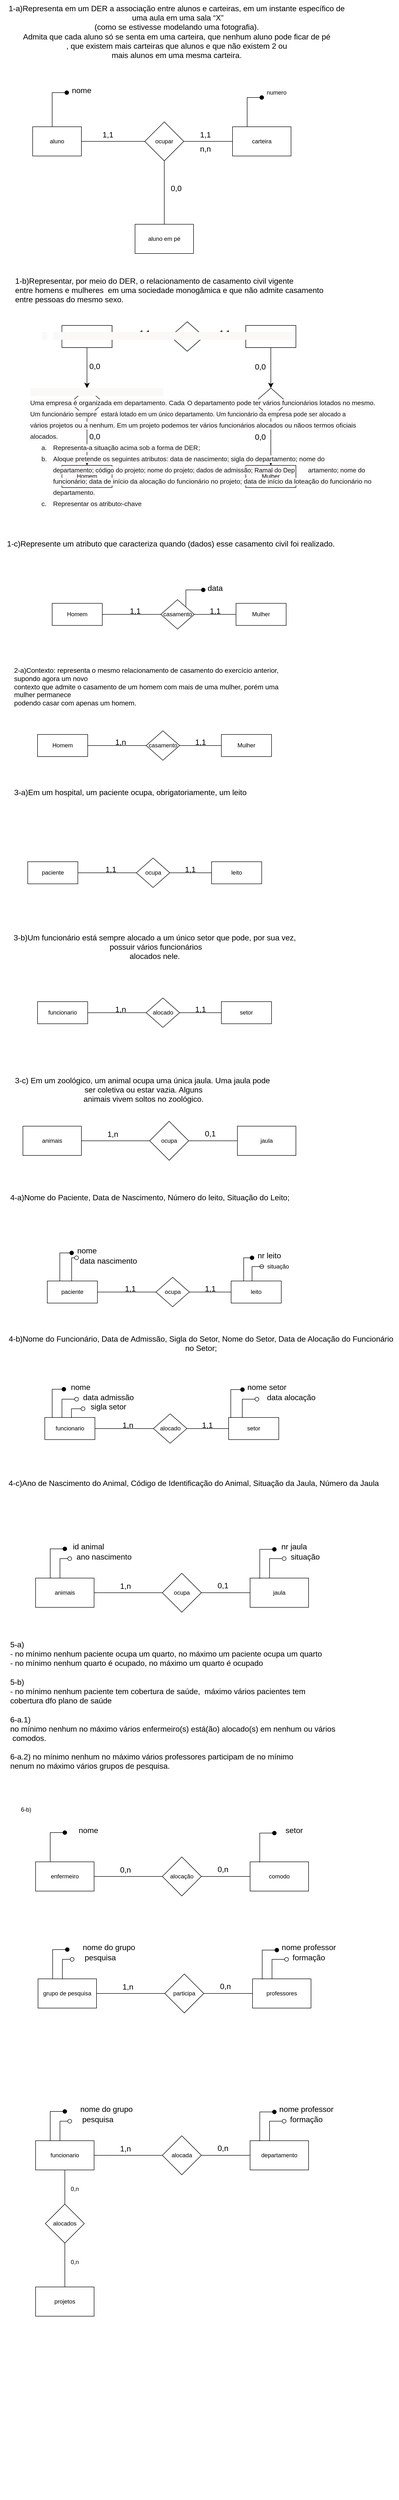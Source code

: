 <mxfile version="24.0.7" type="github">
  <diagram id="R2lEEEUBdFMjLlhIrx00" name="Page-1">
    <mxGraphModel dx="1591" dy="809" grid="1" gridSize="10" guides="1" tooltips="1" connect="1" arrows="1" fold="1" page="1" pageScale="1" pageWidth="850" pageHeight="1100" math="0" shadow="0" extFonts="Permanent Marker^https://fonts.googleapis.com/css?family=Permanent+Marker">
      <root>
        <mxCell id="0" />
        <mxCell id="1" parent="0" />
        <mxCell id="il-4sLubP6cKbUL5tdLS-1" value="" style="group" vertex="1" connectable="0" parent="1">
          <mxGeometry x="29" y="173" width="792.14" height="3595" as="geometry" />
        </mxCell>
        <mxCell id="NAbaKmCp2qKY5bfBWia4-3" value="&lt;font style=&quot;vertical-align: inherit;&quot;&gt;&lt;font style=&quot;vertical-align: inherit;&quot;&gt;&lt;font style=&quot;vertical-align: inherit;&quot;&gt;&lt;font style=&quot;vertical-align: inherit;&quot;&gt;&lt;font style=&quot;vertical-align: inherit;&quot;&gt;&lt;font style=&quot;vertical-align: inherit;&quot;&gt;1-a)Representa em um DER a associação entre alunos e carteiras, em um instante específico de&lt;/font&gt;&lt;/font&gt;&lt;/font&gt;&lt;/font&gt;&lt;/font&gt;&lt;/font&gt;&lt;div&gt;&lt;font style=&quot;vertical-align: inherit;&quot;&gt;&lt;font style=&quot;vertical-align: inherit;&quot;&gt;&lt;font style=&quot;vertical-align: inherit;&quot;&gt;&lt;font style=&quot;vertical-align: inherit;&quot;&gt;&lt;font style=&quot;vertical-align: inherit;&quot;&gt;&lt;font style=&quot;vertical-align: inherit;&quot;&gt;&amp;nbsp;uma aula em uma sala “X”&lt;/font&gt;&lt;/font&gt;&lt;/font&gt;&lt;/font&gt;&lt;/font&gt;&lt;/font&gt;&lt;div&gt;&lt;span style=&quot;background-color: initial;&quot;&gt;&lt;font style=&quot;vertical-align: inherit;&quot;&gt;&lt;font style=&quot;vertical-align: inherit;&quot;&gt;&amp;nbsp;(como se estivesse modelando uma fotografia).&amp;nbsp;&lt;/font&gt;&lt;/font&gt;&lt;/span&gt;&lt;div&gt;&lt;div&gt;&lt;font style=&quot;vertical-align: inherit;&quot;&gt;&lt;font style=&quot;vertical-align: inherit;&quot;&gt;&lt;font style=&quot;vertical-align: inherit;&quot;&gt;&lt;font style=&quot;vertical-align: inherit;&quot;&gt;Admita que cada aluno só se senta em uma carteira, que nenhum aluno pode ficar de pé&lt;/font&gt;&lt;/font&gt;&lt;/font&gt;&lt;/font&gt;&lt;div&gt;&lt;font style=&quot;vertical-align: inherit;&quot;&gt;&lt;font style=&quot;vertical-align: inherit;&quot;&gt;, que existem mais carteiras que alunos e que não existem 2 ou &lt;br&gt;mais alunos em uma mesma carteira.&lt;/font&gt;&lt;/font&gt;&lt;/div&gt;&lt;/div&gt;&lt;/div&gt;&lt;/div&gt;&lt;/div&gt;" style="text;html=1;align=center;verticalAlign=middle;resizable=0;points=[];autosize=1;strokeColor=none;fillColor=none;fontSize=16;" parent="il-4sLubP6cKbUL5tdLS-1" vertex="1">
          <mxGeometry x="-5.14" width="710" height="130" as="geometry" />
        </mxCell>
        <mxCell id="NAbaKmCp2qKY5bfBWia4-27" value="" style="group" parent="il-4sLubP6cKbUL5tdLS-1" vertex="1" connectable="0">
          <mxGeometry x="55" y="170" width="530" height="350" as="geometry" />
        </mxCell>
        <mxCell id="NAbaKmCp2qKY5bfBWia4-5" value="" style="edgeStyle=elbowEdgeStyle;curved=1;rounded=0;orthogonalLoop=1;jettySize=auto;html=1;elbow=horizontal;startArrow=none;endArrow=none;fontSize=12;startSize=8;endSize=8;" parent="NAbaKmCp2qKY5bfBWia4-27" source="NAbaKmCp2qKY5bfBWia4-1" target="NAbaKmCp2qKY5bfBWia4-4" edge="1">
          <mxGeometry relative="1" as="geometry" />
        </mxCell>
        <mxCell id="NAbaKmCp2qKY5bfBWia4-1" value="&lt;font style=&quot;vertical-align: inherit;&quot;&gt;&lt;font style=&quot;vertical-align: inherit;&quot;&gt;aluno&lt;/font&gt;&lt;/font&gt;" style="whiteSpace=wrap;html=1;align=center;verticalAlign=middle;treeFolding=1;treeMoving=1;newEdgeStyle={&quot;edgeStyle&quot;:&quot;elbowEdgeStyle&quot;,&quot;startArrow&quot;:&quot;none&quot;,&quot;endArrow&quot;:&quot;none&quot;};" parent="NAbaKmCp2qKY5bfBWia4-27" vertex="1">
          <mxGeometry y="90" width="100" height="60" as="geometry" />
        </mxCell>
        <mxCell id="NAbaKmCp2qKY5bfBWia4-2" value="" style="edgeStyle=elbowEdgeStyle;elbow=vertical;sourcePerimeterSpacing=0;targetPerimeterSpacing=0;startArrow=oval;endArrow=none;rounded=0;curved=0;fontSize=12;startSize=8;endSize=8;endFill=0;startFill=1;" parent="NAbaKmCp2qKY5bfBWia4-27" target="NAbaKmCp2qKY5bfBWia4-1" edge="1">
          <mxGeometry relative="1" as="geometry">
            <mxPoint x="70" y="20" as="sourcePoint" />
            <Array as="points">
              <mxPoint x="40" y="20" />
            </Array>
          </mxGeometry>
        </mxCell>
        <mxCell id="NAbaKmCp2qKY5bfBWia4-7" value="" style="edgeStyle=none;curved=1;rounded=0;orthogonalLoop=1;jettySize=auto;html=1;fontSize=12;startSize=8;endSize=8;startArrow=none;startFill=0;endArrow=none;endFill=0;" parent="NAbaKmCp2qKY5bfBWia4-27" source="NAbaKmCp2qKY5bfBWia4-4" target="NAbaKmCp2qKY5bfBWia4-6" edge="1">
          <mxGeometry relative="1" as="geometry" />
        </mxCell>
        <mxCell id="NAbaKmCp2qKY5bfBWia4-25" value="" style="edgeStyle=none;curved=1;rounded=0;orthogonalLoop=1;jettySize=auto;html=1;fontSize=12;startSize=8;endSize=8;endArrow=none;endFill=0;" parent="NAbaKmCp2qKY5bfBWia4-27" source="NAbaKmCp2qKY5bfBWia4-4" target="NAbaKmCp2qKY5bfBWia4-24" edge="1">
          <mxGeometry relative="1" as="geometry" />
        </mxCell>
        <mxCell id="NAbaKmCp2qKY5bfBWia4-4" value="&lt;font style=&quot;vertical-align: inherit;&quot;&gt;&lt;font style=&quot;vertical-align: inherit;&quot;&gt;&lt;font style=&quot;vertical-align: inherit;&quot;&gt;&lt;font style=&quot;vertical-align: inherit;&quot;&gt;ocupar&lt;/font&gt;&lt;/font&gt;&lt;/font&gt;&lt;/font&gt;" style="rhombus;whiteSpace=wrap;html=1;" parent="NAbaKmCp2qKY5bfBWia4-27" vertex="1">
          <mxGeometry x="230" y="80" width="80" height="80" as="geometry" />
        </mxCell>
        <mxCell id="NAbaKmCp2qKY5bfBWia4-15" style="edgeStyle=orthogonalEdgeStyle;rounded=0;orthogonalLoop=1;jettySize=auto;html=1;exitX=0.25;exitY=0;exitDx=0;exitDy=0;fontSize=12;startSize=8;endSize=8;endArrow=oval;endFill=1;strokeColor=default;" parent="NAbaKmCp2qKY5bfBWia4-27" source="NAbaKmCp2qKY5bfBWia4-6" edge="1">
          <mxGeometry relative="1" as="geometry">
            <mxPoint x="470" y="30" as="targetPoint" />
            <Array as="points">
              <mxPoint x="440" y="30" />
            </Array>
          </mxGeometry>
        </mxCell>
        <mxCell id="NAbaKmCp2qKY5bfBWia4-17" value="numero" style="edgeLabel;html=1;align=center;verticalAlign=middle;resizable=0;points=[];fontSize=12;" parent="NAbaKmCp2qKY5bfBWia4-15" vertex="1" connectable="0">
          <mxGeometry x="0.705" y="-4" relative="1" as="geometry">
            <mxPoint x="43" y="-14" as="offset" />
          </mxGeometry>
        </mxCell>
        <mxCell id="NAbaKmCp2qKY5bfBWia4-6" value="&lt;font style=&quot;vertical-align: inherit;&quot;&gt;&lt;font style=&quot;vertical-align: inherit;&quot;&gt;&lt;font style=&quot;vertical-align: inherit;&quot;&gt;&lt;font style=&quot;vertical-align: inherit;&quot;&gt;carteira&lt;/font&gt;&lt;/font&gt;&lt;/font&gt;&lt;/font&gt;" style="whiteSpace=wrap;html=1;" parent="NAbaKmCp2qKY5bfBWia4-27" vertex="1">
          <mxGeometry x="410" y="90" width="120" height="60" as="geometry" />
        </mxCell>
        <mxCell id="NAbaKmCp2qKY5bfBWia4-10" value="&lt;font style=&quot;vertical-align: inherit;&quot;&gt;&lt;font style=&quot;vertical-align: inherit;&quot;&gt;nome&lt;/font&gt;&lt;/font&gt;" style="text;html=1;align=center;verticalAlign=middle;resizable=0;points=[];autosize=1;strokeColor=none;fillColor=none;fontSize=16;" parent="NAbaKmCp2qKY5bfBWia4-27" vertex="1">
          <mxGeometry x="70" width="60" height="30" as="geometry" />
        </mxCell>
        <mxCell id="NAbaKmCp2qKY5bfBWia4-13" value="&lt;font style=&quot;vertical-align: inherit;&quot;&gt;&lt;font style=&quot;vertical-align: inherit;&quot;&gt;1,1&lt;/font&gt;&lt;/font&gt;" style="text;html=1;align=center;verticalAlign=middle;resizable=0;points=[];autosize=1;strokeColor=none;fillColor=none;fontSize=16;" parent="NAbaKmCp2qKY5bfBWia4-27" vertex="1">
          <mxGeometry x="129" y="91" width="50" height="30" as="geometry" />
        </mxCell>
        <mxCell id="NAbaKmCp2qKY5bfBWia4-14" value="&lt;font style=&quot;vertical-align: inherit;&quot;&gt;&lt;font style=&quot;vertical-align: inherit;&quot;&gt;1,1&lt;/font&gt;&lt;/font&gt;" style="text;html=1;align=center;verticalAlign=middle;resizable=0;points=[];autosize=1;strokeColor=none;fillColor=none;fontSize=16;" parent="NAbaKmCp2qKY5bfBWia4-27" vertex="1">
          <mxGeometry x="329" y="91" width="50" height="30" as="geometry" />
        </mxCell>
        <mxCell id="NAbaKmCp2qKY5bfBWia4-22" value="n,n" style="text;html=1;align=center;verticalAlign=middle;resizable=0;points=[];autosize=1;strokeColor=none;fillColor=none;fontSize=16;" parent="NAbaKmCp2qKY5bfBWia4-27" vertex="1">
          <mxGeometry x="329" y="120" width="50" height="30" as="geometry" />
        </mxCell>
        <mxCell id="NAbaKmCp2qKY5bfBWia4-24" value="aluno em pé" style="whiteSpace=wrap;html=1;" parent="NAbaKmCp2qKY5bfBWia4-27" vertex="1">
          <mxGeometry x="210" y="290" width="120" height="60" as="geometry" />
        </mxCell>
        <mxCell id="NAbaKmCp2qKY5bfBWia4-26" value="0,0" style="text;html=1;align=center;verticalAlign=middle;resizable=0;points=[];autosize=1;strokeColor=none;fillColor=none;fontSize=16;" parent="NAbaKmCp2qKY5bfBWia4-27" vertex="1">
          <mxGeometry x="269" y="201" width="50" height="30" as="geometry" />
        </mxCell>
        <mxCell id="NAbaKmCp2qKY5bfBWia4-28" value="&lt;div style=&quot;text-align: left;&quot;&gt;&lt;span style=&quot;background-color: initial;&quot;&gt;&lt;font style=&quot;vertical-align: inherit;&quot;&gt;&lt;font style=&quot;vertical-align: inherit;&quot;&gt;&lt;font style=&quot;vertical-align: inherit;&quot;&gt;&lt;font style=&quot;vertical-align: inherit;&quot;&gt;1-b)Representar, por meio do DER, o relacionamento de casamento civil vigente&lt;/font&gt;&lt;/font&gt;&lt;/font&gt;&lt;/font&gt;&lt;/span&gt;&lt;/div&gt;&lt;div style=&quot;text-align: left;&quot;&gt;&lt;span style=&quot;background-color: initial;&quot;&gt;&lt;font style=&quot;vertical-align: inherit;&quot;&gt;&lt;font style=&quot;vertical-align: inherit;&quot;&gt;&lt;font style=&quot;vertical-align: inherit;&quot;&gt;&lt;font style=&quot;vertical-align: inherit;&quot;&gt;&lt;font style=&quot;vertical-align: inherit;&quot;&gt;&lt;font style=&quot;vertical-align: inherit;&quot;&gt;entre homens e mulheres&amp;nbsp;  &lt;/font&gt;&lt;/font&gt;&lt;/font&gt;&lt;/font&gt;&lt;/font&gt;&lt;/font&gt;&lt;/span&gt;&lt;span style=&quot;background-color: initial;&quot;&gt;&lt;font style=&quot;vertical-align: inherit;&quot;&gt;&lt;font style=&quot;vertical-align: inherit;&quot;&gt;&lt;font style=&quot;vertical-align: inherit;&quot;&gt;&lt;font style=&quot;vertical-align: inherit;&quot;&gt;&lt;font style=&quot;vertical-align: inherit;&quot;&gt;&lt;font style=&quot;vertical-align: inherit;&quot;&gt;&lt;font style=&quot;vertical-align: inherit;&quot;&gt;&lt;font style=&quot;vertical-align: inherit;&quot;&gt;em uma sociedade monogâmica e que não admite casamento&amp;nbsp;&lt;/font&gt;&lt;/font&gt;&lt;/font&gt;&lt;/font&gt;&lt;/font&gt;&lt;/font&gt;&lt;/font&gt;&lt;/font&gt;&lt;/span&gt;&lt;/div&gt;&lt;div style=&quot;text-align: left;&quot;&gt;&lt;span style=&quot;background-color: initial;&quot;&gt;&lt;font style=&quot;vertical-align: inherit;&quot;&gt;&lt;font style=&quot;vertical-align: inherit;&quot;&gt;&lt;font style=&quot;vertical-align: inherit;&quot;&gt;&lt;font style=&quot;vertical-align: inherit;&quot;&gt;&lt;font style=&quot;vertical-align: inherit;&quot;&gt;&lt;font style=&quot;vertical-align: inherit;&quot;&gt;entre pessoas do mesmo sexo.&lt;/font&gt;&lt;/font&gt;&lt;/font&gt;&lt;/font&gt;&lt;/font&gt;&lt;/font&gt;&lt;/span&gt;&lt;/div&gt;" style="text;html=1;align=center;verticalAlign=middle;resizable=0;points=[];autosize=1;strokeColor=none;fillColor=none;fontSize=16;" parent="il-4sLubP6cKbUL5tdLS-1" vertex="1">
          <mxGeometry x="7" y="560" width="660" height="70" as="geometry" />
        </mxCell>
        <mxCell id="NAbaKmCp2qKY5bfBWia4-53" value="" style="group" parent="il-4sLubP6cKbUL5tdLS-1" vertex="1" connectable="0">
          <mxGeometry x="115" y="660" width="480" height="340" as="geometry" />
        </mxCell>
        <mxCell id="NAbaKmCp2qKY5bfBWia4-31" value="" style="edgeStyle=none;curved=1;rounded=0;orthogonalLoop=1;jettySize=auto;html=1;fontSize=12;startSize=8;endSize=8;endArrow=none;endFill=0;" parent="NAbaKmCp2qKY5bfBWia4-53" source="NAbaKmCp2qKY5bfBWia4-29" target="NAbaKmCp2qKY5bfBWia4-30" edge="1">
          <mxGeometry relative="1" as="geometry" />
        </mxCell>
        <mxCell id="NAbaKmCp2qKY5bfBWia4-39" value="" style="edgeStyle=none;curved=1;rounded=0;orthogonalLoop=1;jettySize=auto;html=1;fontSize=12;startSize=8;endSize=8;" parent="NAbaKmCp2qKY5bfBWia4-53" source="NAbaKmCp2qKY5bfBWia4-29" target="NAbaKmCp2qKY5bfBWia4-38" edge="1">
          <mxGeometry relative="1" as="geometry" />
        </mxCell>
        <mxCell id="NAbaKmCp2qKY5bfBWia4-29" value="Homem" style="rounded=0;whiteSpace=wrap;html=1;" parent="NAbaKmCp2qKY5bfBWia4-53" vertex="1">
          <mxGeometry y="7.556" width="102.857" height="45.333" as="geometry" />
        </mxCell>
        <mxCell id="NAbaKmCp2qKY5bfBWia4-34" value="" style="edgeStyle=none;curved=1;rounded=0;orthogonalLoop=1;jettySize=auto;html=1;fontSize=12;startSize=8;endSize=8;endArrow=none;endFill=0;" parent="NAbaKmCp2qKY5bfBWia4-53" source="NAbaKmCp2qKY5bfBWia4-30" target="NAbaKmCp2qKY5bfBWia4-33" edge="1">
          <mxGeometry relative="1" as="geometry" />
        </mxCell>
        <mxCell id="NAbaKmCp2qKY5bfBWia4-30" value="casamento" style="rhombus;whiteSpace=wrap;html=1;rounded=0;" parent="NAbaKmCp2qKY5bfBWia4-53" vertex="1">
          <mxGeometry x="222.857" width="68.571" height="60.444" as="geometry" />
        </mxCell>
        <mxCell id="NAbaKmCp2qKY5bfBWia4-45" value="" style="edgeStyle=none;curved=1;rounded=0;orthogonalLoop=1;jettySize=auto;html=1;fontSize=12;startSize=8;endSize=8;" parent="NAbaKmCp2qKY5bfBWia4-53" source="NAbaKmCp2qKY5bfBWia4-33" target="NAbaKmCp2qKY5bfBWia4-44" edge="1">
          <mxGeometry relative="1" as="geometry" />
        </mxCell>
        <mxCell id="NAbaKmCp2qKY5bfBWia4-33" value="Mulher" style="whiteSpace=wrap;html=1;rounded=0;" parent="NAbaKmCp2qKY5bfBWia4-53" vertex="1">
          <mxGeometry x="377.143" y="7.556" width="102.857" height="45.333" as="geometry" />
        </mxCell>
        <mxCell id="NAbaKmCp2qKY5bfBWia4-35" value="1,1" style="text;html=1;align=center;verticalAlign=middle;resizable=0;points=[];autosize=1;strokeColor=none;fillColor=none;fontSize=16;" parent="NAbaKmCp2qKY5bfBWia4-53" vertex="1">
          <mxGeometry x="144.857" y="8.311" width="50" height="30" as="geometry" />
        </mxCell>
        <mxCell id="NAbaKmCp2qKY5bfBWia4-36" value="1,1" style="text;html=1;align=center;verticalAlign=middle;resizable=0;points=[];autosize=1;strokeColor=none;fillColor=none;fontSize=16;" parent="NAbaKmCp2qKY5bfBWia4-53" vertex="1">
          <mxGeometry x="308.571" y="7.556" width="50" height="30" as="geometry" />
        </mxCell>
        <mxCell id="NAbaKmCp2qKY5bfBWia4-41" value="" style="edgeStyle=none;curved=1;rounded=0;orthogonalLoop=1;jettySize=auto;html=1;fontSize=12;startSize=8;endSize=8;" parent="NAbaKmCp2qKY5bfBWia4-53" source="NAbaKmCp2qKY5bfBWia4-38" target="NAbaKmCp2qKY5bfBWia4-40" edge="1">
          <mxGeometry relative="1" as="geometry" />
        </mxCell>
        <mxCell id="NAbaKmCp2qKY5bfBWia4-38" value="casamento" style="rhombus;whiteSpace=wrap;html=1;rounded=0;" parent="NAbaKmCp2qKY5bfBWia4-53" vertex="1">
          <mxGeometry x="17.143" y="136" width="68.571" height="60.444" as="geometry" />
        </mxCell>
        <mxCell id="NAbaKmCp2qKY5bfBWia4-40" value="Homem" style="whiteSpace=wrap;html=1;rounded=0;" parent="NAbaKmCp2qKY5bfBWia4-53" vertex="1">
          <mxGeometry y="294.667" width="102.857" height="45.333" as="geometry" />
        </mxCell>
        <mxCell id="NAbaKmCp2qKY5bfBWia4-42" value="0,0" style="text;html=1;align=center;verticalAlign=middle;resizable=0;points=[];autosize=1;strokeColor=none;fillColor=none;fontSize=16;" parent="NAbaKmCp2qKY5bfBWia4-53" vertex="1">
          <mxGeometry x="42" y="76.311" width="50" height="30" as="geometry" />
        </mxCell>
        <mxCell id="NAbaKmCp2qKY5bfBWia4-43" value="0,0" style="text;html=1;align=center;verticalAlign=middle;resizable=0;points=[];autosize=1;strokeColor=none;fillColor=none;fontSize=16;" parent="NAbaKmCp2qKY5bfBWia4-53" vertex="1">
          <mxGeometry x="42" y="219.867" width="50" height="30" as="geometry" />
        </mxCell>
        <mxCell id="NAbaKmCp2qKY5bfBWia4-47" value="" style="edgeStyle=none;curved=1;rounded=0;orthogonalLoop=1;jettySize=auto;html=1;fontSize=12;startSize=8;endSize=8;" parent="NAbaKmCp2qKY5bfBWia4-53" source="NAbaKmCp2qKY5bfBWia4-44" target="NAbaKmCp2qKY5bfBWia4-46" edge="1">
          <mxGeometry relative="1" as="geometry" />
        </mxCell>
        <mxCell id="NAbaKmCp2qKY5bfBWia4-44" value="casamento" style="rhombus;whiteSpace=wrap;html=1;rounded=0;" parent="NAbaKmCp2qKY5bfBWia4-53" vertex="1">
          <mxGeometry x="394.286" y="136" width="68.571" height="60.444" as="geometry" />
        </mxCell>
        <mxCell id="NAbaKmCp2qKY5bfBWia4-46" value="Mulher" style="rounded=0;whiteSpace=wrap;html=1;" parent="NAbaKmCp2qKY5bfBWia4-53" vertex="1">
          <mxGeometry x="377.143" y="294.667" width="102.857" height="45.333" as="geometry" />
        </mxCell>
        <mxCell id="NAbaKmCp2qKY5bfBWia4-48" value="&lt;span style=&quot;color: rgb(0, 0, 0); font-family: Helvetica; font-size: 16px; font-style: normal; font-variant-ligatures: normal; font-variant-caps: normal; font-weight: 400; letter-spacing: normal; orphans: 2; text-align: center; text-indent: 0px; text-transform: none; widows: 2; word-spacing: 0px; -webkit-text-stroke-width: 0px; white-space: nowrap; background-color: rgb(251, 251, 251); text-decoration-thickness: initial; text-decoration-style: initial; text-decoration-color: initial; display: inline !important; float: none;&quot;&gt;0,0&lt;/span&gt;" style="text;whiteSpace=wrap;html=1;" parent="NAbaKmCp2qKY5bfBWia4-53" vertex="1">
          <mxGeometry x="394.286" y="76.311" width="51.429" height="30.222" as="geometry" />
        </mxCell>
        <mxCell id="NAbaKmCp2qKY5bfBWia4-49" value="&lt;span style=&quot;color: rgb(0, 0, 0); font-family: Helvetica; font-size: 16px; font-style: normal; font-variant-ligatures: normal; font-variant-caps: normal; font-weight: 400; letter-spacing: normal; orphans: 2; text-align: center; text-indent: 0px; text-transform: none; widows: 2; word-spacing: 0px; -webkit-text-stroke-width: 0px; white-space: nowrap; background-color: rgb(251, 251, 251); text-decoration-thickness: initial; text-decoration-style: initial; text-decoration-color: initial; display: inline !important; float: none;&quot;&gt;0,0&lt;/span&gt;" style="text;whiteSpace=wrap;html=1;" parent="NAbaKmCp2qKY5bfBWia4-53" vertex="1">
          <mxGeometry x="394.286" y="219.867" width="51.429" height="30.222" as="geometry" />
        </mxCell>
        <mxCell id="NAbaKmCp2qKY5bfBWia4-54" value="&lt;font style=&quot;vertical-align: inherit;&quot;&gt;&lt;font style=&quot;vertical-align: inherit;&quot;&gt;1-c)Represente um atributo que caracteriza quando (dados) esse casamento civil foi realizado.&lt;/font&gt;&lt;/font&gt;&lt;div&gt;&lt;br&gt;&lt;/div&gt;" style="text;html=1;align=center;verticalAlign=middle;resizable=0;points=[];autosize=1;strokeColor=none;fillColor=none;fontSize=16;" parent="il-4sLubP6cKbUL5tdLS-1" vertex="1">
          <mxGeometry x="-11.57" y="1100" width="700" height="50" as="geometry" />
        </mxCell>
        <mxCell id="NAbaKmCp2qKY5bfBWia4-55" value="" style="edgeStyle=none;curved=1;rounded=0;orthogonalLoop=1;jettySize=auto;html=1;fontSize=12;startSize=8;endSize=8;endArrow=none;endFill=0;" parent="il-4sLubP6cKbUL5tdLS-1" source="NAbaKmCp2qKY5bfBWia4-56" target="NAbaKmCp2qKY5bfBWia4-58" edge="1">
          <mxGeometry relative="1" as="geometry" />
        </mxCell>
        <mxCell id="NAbaKmCp2qKY5bfBWia4-56" value="Homem" style="rounded=0;whiteSpace=wrap;html=1;" parent="il-4sLubP6cKbUL5tdLS-1" vertex="1">
          <mxGeometry x="115" y="667.556" width="102.857" height="45.333" as="geometry" />
        </mxCell>
        <mxCell id="NAbaKmCp2qKY5bfBWia4-57" value="" style="edgeStyle=none;curved=1;rounded=0;orthogonalLoop=1;jettySize=auto;html=1;fontSize=12;startSize=8;endSize=8;endArrow=none;endFill=0;" parent="il-4sLubP6cKbUL5tdLS-1" source="NAbaKmCp2qKY5bfBWia4-58" target="NAbaKmCp2qKY5bfBWia4-59" edge="1">
          <mxGeometry relative="1" as="geometry" />
        </mxCell>
        <mxCell id="NAbaKmCp2qKY5bfBWia4-58" value="casamento" style="rhombus;whiteSpace=wrap;html=1;rounded=0;" parent="il-4sLubP6cKbUL5tdLS-1" vertex="1">
          <mxGeometry x="337.857" y="660" width="68.571" height="60.444" as="geometry" />
        </mxCell>
        <mxCell id="NAbaKmCp2qKY5bfBWia4-59" value="Mulher" style="whiteSpace=wrap;html=1;rounded=0;" parent="il-4sLubP6cKbUL5tdLS-1" vertex="1">
          <mxGeometry x="492.143" y="667.556" width="102.857" height="45.333" as="geometry" />
        </mxCell>
        <mxCell id="NAbaKmCp2qKY5bfBWia4-60" value="1,1" style="text;html=1;align=center;verticalAlign=middle;resizable=0;points=[];autosize=1;strokeColor=none;fillColor=none;fontSize=16;" parent="il-4sLubP6cKbUL5tdLS-1" vertex="1">
          <mxGeometry x="259.857" y="668.311" width="50" height="30" as="geometry" />
        </mxCell>
        <mxCell id="NAbaKmCp2qKY5bfBWia4-61" value="1,1" style="text;html=1;align=center;verticalAlign=middle;resizable=0;points=[];autosize=1;strokeColor=none;fillColor=none;fontSize=16;" parent="il-4sLubP6cKbUL5tdLS-1" vertex="1">
          <mxGeometry x="423.571" y="667.556" width="50" height="30" as="geometry" />
        </mxCell>
        <mxCell id="NAbaKmCp2qKY5bfBWia4-62" value="" style="edgeStyle=none;curved=1;rounded=0;orthogonalLoop=1;jettySize=auto;html=1;fontSize=12;startSize=8;endSize=8;endArrow=none;endFill=0;" parent="il-4sLubP6cKbUL5tdLS-1" source="NAbaKmCp2qKY5bfBWia4-63" target="NAbaKmCp2qKY5bfBWia4-65" edge="1">
          <mxGeometry relative="1" as="geometry" />
        </mxCell>
        <mxCell id="NAbaKmCp2qKY5bfBWia4-63" value="Homem" style="rounded=0;whiteSpace=wrap;html=1;" parent="il-4sLubP6cKbUL5tdLS-1" vertex="1">
          <mxGeometry x="95" y="1237.556" width="102.857" height="45.333" as="geometry" />
        </mxCell>
        <mxCell id="NAbaKmCp2qKY5bfBWia4-64" value="" style="edgeStyle=none;curved=1;rounded=0;orthogonalLoop=1;jettySize=auto;html=1;fontSize=12;startSize=8;endSize=8;endArrow=none;endFill=0;" parent="il-4sLubP6cKbUL5tdLS-1" source="NAbaKmCp2qKY5bfBWia4-65" target="NAbaKmCp2qKY5bfBWia4-66" edge="1">
          <mxGeometry relative="1" as="geometry" />
        </mxCell>
        <mxCell id="NAbaKmCp2qKY5bfBWia4-69" style="edgeStyle=orthogonalEdgeStyle;rounded=0;orthogonalLoop=1;jettySize=auto;html=1;exitX=1;exitY=0;exitDx=0;exitDy=0;fontSize=12;startSize=8;endSize=8;endArrow=oval;endFill=1;" parent="il-4sLubP6cKbUL5tdLS-1" source="NAbaKmCp2qKY5bfBWia4-65" edge="1">
          <mxGeometry relative="1" as="geometry">
            <mxPoint x="405" y="1210" as="targetPoint" />
            <Array as="points">
              <mxPoint x="369" y="1210" />
            </Array>
          </mxGeometry>
        </mxCell>
        <mxCell id="NAbaKmCp2qKY5bfBWia4-65" value="casamento" style="rhombus;whiteSpace=wrap;html=1;rounded=0;" parent="il-4sLubP6cKbUL5tdLS-1" vertex="1">
          <mxGeometry x="317.857" y="1230" width="68.571" height="60.444" as="geometry" />
        </mxCell>
        <mxCell id="NAbaKmCp2qKY5bfBWia4-66" value="Mulher" style="whiteSpace=wrap;html=1;rounded=0;" parent="il-4sLubP6cKbUL5tdLS-1" vertex="1">
          <mxGeometry x="472.143" y="1237.556" width="102.857" height="45.333" as="geometry" />
        </mxCell>
        <mxCell id="NAbaKmCp2qKY5bfBWia4-67" value="1,1" style="text;html=1;align=center;verticalAlign=middle;resizable=0;points=[];autosize=1;strokeColor=none;fillColor=none;fontSize=16;" parent="il-4sLubP6cKbUL5tdLS-1" vertex="1">
          <mxGeometry x="239.857" y="1238.311" width="50" height="30" as="geometry" />
        </mxCell>
        <mxCell id="NAbaKmCp2qKY5bfBWia4-68" value="1,1" style="text;html=1;align=center;verticalAlign=middle;resizable=0;points=[];autosize=1;strokeColor=none;fillColor=none;fontSize=16;" parent="il-4sLubP6cKbUL5tdLS-1" vertex="1">
          <mxGeometry x="403.571" y="1237.556" width="50" height="30" as="geometry" />
        </mxCell>
        <mxCell id="NAbaKmCp2qKY5bfBWia4-70" value="data" style="text;html=1;align=center;verticalAlign=middle;resizable=0;points=[];autosize=1;strokeColor=none;fillColor=none;fontSize=16;" parent="il-4sLubP6cKbUL5tdLS-1" vertex="1">
          <mxGeometry x="403.57" y="1191" width="50" height="30" as="geometry" />
        </mxCell>
        <mxCell id="NAbaKmCp2qKY5bfBWia4-71" value="&lt;font style=&quot;font-size: 14px;&quot;&gt;&lt;font style=&quot;vertical-align: inherit;&quot;&gt;&lt;font style=&quot;vertical-align: inherit;&quot;&gt;2-a)Contexto: representa o mesmo relacionamento de casamento do exercício anterior, supondo agora um novo &lt;/font&gt;&lt;/font&gt;&lt;br&gt;&lt;font style=&quot;vertical-align: inherit;&quot;&gt;&lt;font style=&quot;vertical-align: inherit;&quot;&gt;contexto que admite o casamento de um homem com mais de uma mulher, porém uma mulher permanece &lt;/font&gt;&lt;/font&gt;&lt;br&gt;&lt;font style=&quot;vertical-align: inherit;&quot;&gt;&lt;font style=&quot;vertical-align: inherit;&quot;&gt;podendo casar com apenas um homem.&lt;/font&gt;&lt;/font&gt;&lt;/font&gt;" style="text;whiteSpace=wrap;html=1;" parent="il-4sLubP6cKbUL5tdLS-1" vertex="1">
          <mxGeometry x="14.86" y="1360" width="560" height="100" as="geometry" />
        </mxCell>
        <mxCell id="NAbaKmCp2qKY5bfBWia4-72" value="" style="edgeStyle=none;curved=1;rounded=0;orthogonalLoop=1;jettySize=auto;html=1;fontSize=12;startSize=8;endSize=8;endArrow=none;endFill=0;" parent="il-4sLubP6cKbUL5tdLS-1" source="NAbaKmCp2qKY5bfBWia4-73" target="NAbaKmCp2qKY5bfBWia4-76" edge="1">
          <mxGeometry relative="1" as="geometry" />
        </mxCell>
        <mxCell id="NAbaKmCp2qKY5bfBWia4-73" value="Homem" style="rounded=0;whiteSpace=wrap;html=1;" parent="il-4sLubP6cKbUL5tdLS-1" vertex="1">
          <mxGeometry x="65" y="1506.556" width="102.857" height="45.333" as="geometry" />
        </mxCell>
        <mxCell id="NAbaKmCp2qKY5bfBWia4-74" value="" style="edgeStyle=none;curved=1;rounded=0;orthogonalLoop=1;jettySize=auto;html=1;fontSize=12;startSize=8;endSize=8;endArrow=none;endFill=0;" parent="il-4sLubP6cKbUL5tdLS-1" source="NAbaKmCp2qKY5bfBWia4-76" target="NAbaKmCp2qKY5bfBWia4-77" edge="1">
          <mxGeometry relative="1" as="geometry" />
        </mxCell>
        <mxCell id="NAbaKmCp2qKY5bfBWia4-76" value="casamento" style="rhombus;whiteSpace=wrap;html=1;rounded=0;" parent="il-4sLubP6cKbUL5tdLS-1" vertex="1">
          <mxGeometry x="287.857" y="1499" width="68.571" height="60.444" as="geometry" />
        </mxCell>
        <mxCell id="NAbaKmCp2qKY5bfBWia4-77" value="Mulher" style="whiteSpace=wrap;html=1;rounded=0;" parent="il-4sLubP6cKbUL5tdLS-1" vertex="1">
          <mxGeometry x="442.143" y="1506.556" width="102.857" height="45.333" as="geometry" />
        </mxCell>
        <mxCell id="NAbaKmCp2qKY5bfBWia4-78" value="1,n" style="text;html=1;align=center;verticalAlign=middle;resizable=0;points=[];autosize=1;strokeColor=none;fillColor=none;fontSize=16;" parent="il-4sLubP6cKbUL5tdLS-1" vertex="1">
          <mxGeometry x="209.857" y="1507.311" width="50" height="30" as="geometry" />
        </mxCell>
        <mxCell id="NAbaKmCp2qKY5bfBWia4-79" value="1,1" style="text;html=1;align=center;verticalAlign=middle;resizable=0;points=[];autosize=1;strokeColor=none;fillColor=none;fontSize=16;" parent="il-4sLubP6cKbUL5tdLS-1" vertex="1">
          <mxGeometry x="373.571" y="1506.556" width="50" height="30" as="geometry" />
        </mxCell>
        <mxCell id="NAbaKmCp2qKY5bfBWia4-81" value="3-a)Em um hospital, um paciente ocupa, obrigatoriamente, um leito" style="text;html=1;align=center;verticalAlign=middle;resizable=0;points=[];autosize=1;strokeColor=none;fillColor=none;fontSize=16;" parent="il-4sLubP6cKbUL5tdLS-1" vertex="1">
          <mxGeometry x="5" y="1610" width="500" height="30" as="geometry" />
        </mxCell>
        <mxCell id="NAbaKmCp2qKY5bfBWia4-82" value="" style="edgeStyle=none;curved=1;rounded=0;orthogonalLoop=1;jettySize=auto;html=1;fontSize=12;startSize=8;endSize=8;endArrow=none;endFill=0;" parent="il-4sLubP6cKbUL5tdLS-1" source="NAbaKmCp2qKY5bfBWia4-83" target="NAbaKmCp2qKY5bfBWia4-85" edge="1">
          <mxGeometry relative="1" as="geometry" />
        </mxCell>
        <mxCell id="NAbaKmCp2qKY5bfBWia4-83" value="paciente" style="rounded=0;whiteSpace=wrap;html=1;" parent="il-4sLubP6cKbUL5tdLS-1" vertex="1">
          <mxGeometry x="44.86" y="1767.556" width="102.857" height="45.333" as="geometry" />
        </mxCell>
        <mxCell id="NAbaKmCp2qKY5bfBWia4-84" value="" style="edgeStyle=none;curved=1;rounded=0;orthogonalLoop=1;jettySize=auto;html=1;fontSize=12;startSize=8;endSize=8;endArrow=none;endFill=0;" parent="il-4sLubP6cKbUL5tdLS-1" source="NAbaKmCp2qKY5bfBWia4-85" target="NAbaKmCp2qKY5bfBWia4-86" edge="1">
          <mxGeometry relative="1" as="geometry" />
        </mxCell>
        <mxCell id="NAbaKmCp2qKY5bfBWia4-85" value="ocupa" style="rhombus;whiteSpace=wrap;html=1;rounded=0;" parent="il-4sLubP6cKbUL5tdLS-1" vertex="1">
          <mxGeometry x="267.717" y="1760" width="68.571" height="60.444" as="geometry" />
        </mxCell>
        <mxCell id="NAbaKmCp2qKY5bfBWia4-86" value="leito" style="whiteSpace=wrap;html=1;rounded=0;" parent="il-4sLubP6cKbUL5tdLS-1" vertex="1">
          <mxGeometry x="422.003" y="1767.556" width="102.857" height="45.333" as="geometry" />
        </mxCell>
        <mxCell id="NAbaKmCp2qKY5bfBWia4-87" value="1,1" style="text;html=1;align=center;verticalAlign=middle;resizable=0;points=[];autosize=1;strokeColor=none;fillColor=none;fontSize=16;" parent="il-4sLubP6cKbUL5tdLS-1" vertex="1">
          <mxGeometry x="189.717" y="1768.311" width="50" height="30" as="geometry" />
        </mxCell>
        <mxCell id="NAbaKmCp2qKY5bfBWia4-88" value="1,1" style="text;html=1;align=center;verticalAlign=middle;resizable=0;points=[];autosize=1;strokeColor=none;fillColor=none;fontSize=16;" parent="il-4sLubP6cKbUL5tdLS-1" vertex="1">
          <mxGeometry x="353.431" y="1767.556" width="50" height="30" as="geometry" />
        </mxCell>
        <mxCell id="NAbaKmCp2qKY5bfBWia4-89" value="3-b)Um funcionário está sempre alocado a um único setor que pode, por sua vez,&lt;div&gt;&amp;nbsp;possuir vários funcionários &lt;br&gt;alocados nele.&lt;/div&gt;" style="text;html=1;align=center;verticalAlign=middle;resizable=0;points=[];autosize=1;strokeColor=none;fillColor=none;fontSize=16;" parent="il-4sLubP6cKbUL5tdLS-1" vertex="1">
          <mxGeometry x="5" y="1907" width="600" height="70" as="geometry" />
        </mxCell>
        <mxCell id="NAbaKmCp2qKY5bfBWia4-90" value="" style="edgeStyle=none;curved=1;rounded=0;orthogonalLoop=1;jettySize=auto;html=1;fontSize=12;startSize=8;endSize=8;endArrow=none;endFill=0;" parent="il-4sLubP6cKbUL5tdLS-1" source="NAbaKmCp2qKY5bfBWia4-91" target="NAbaKmCp2qKY5bfBWia4-93" edge="1">
          <mxGeometry relative="1" as="geometry" />
        </mxCell>
        <mxCell id="NAbaKmCp2qKY5bfBWia4-91" value="funcionario" style="rounded=0;whiteSpace=wrap;html=1;" parent="il-4sLubP6cKbUL5tdLS-1" vertex="1">
          <mxGeometry x="65.0" y="2054.556" width="102.857" height="45.333" as="geometry" />
        </mxCell>
        <mxCell id="NAbaKmCp2qKY5bfBWia4-92" value="" style="edgeStyle=none;curved=1;rounded=0;orthogonalLoop=1;jettySize=auto;html=1;fontSize=12;startSize=8;endSize=8;endArrow=none;endFill=0;" parent="il-4sLubP6cKbUL5tdLS-1" source="NAbaKmCp2qKY5bfBWia4-93" target="NAbaKmCp2qKY5bfBWia4-94" edge="1">
          <mxGeometry relative="1" as="geometry" />
        </mxCell>
        <mxCell id="NAbaKmCp2qKY5bfBWia4-93" value="alocado" style="rhombus;whiteSpace=wrap;html=1;rounded=0;" parent="il-4sLubP6cKbUL5tdLS-1" vertex="1">
          <mxGeometry x="287.857" y="2047" width="68.571" height="60.444" as="geometry" />
        </mxCell>
        <mxCell id="NAbaKmCp2qKY5bfBWia4-94" value="setor" style="whiteSpace=wrap;html=1;rounded=0;" parent="il-4sLubP6cKbUL5tdLS-1" vertex="1">
          <mxGeometry x="442.143" y="2054.556" width="102.857" height="45.333" as="geometry" />
        </mxCell>
        <mxCell id="NAbaKmCp2qKY5bfBWia4-95" value="1,n" style="text;html=1;align=center;verticalAlign=middle;resizable=0;points=[];autosize=1;strokeColor=none;fillColor=none;fontSize=16;" parent="il-4sLubP6cKbUL5tdLS-1" vertex="1">
          <mxGeometry x="209.857" y="2055.311" width="50" height="30" as="geometry" />
        </mxCell>
        <mxCell id="NAbaKmCp2qKY5bfBWia4-96" value="1,1" style="text;html=1;align=center;verticalAlign=middle;resizable=0;points=[];autosize=1;strokeColor=none;fillColor=none;fontSize=16;" parent="il-4sLubP6cKbUL5tdLS-1" vertex="1">
          <mxGeometry x="373.571" y="2054.556" width="50" height="30" as="geometry" />
        </mxCell>
        <mxCell id="NAbaKmCp2qKY5bfBWia4-97" value="3-c) Em um zoológico, um animal ocupa uma única jaula. Uma jaula pode&amp;nbsp;&lt;div&gt;ser coletiva ou estar vazia. Alguns &lt;br&gt;animais vivem soltos no zoológico.&lt;/div&gt;" style="text;html=1;align=center;verticalAlign=middle;resizable=0;points=[];autosize=1;strokeColor=none;fillColor=none;fontSize=16;" parent="il-4sLubP6cKbUL5tdLS-1" vertex="1">
          <mxGeometry x="7.0" y="2200" width="550" height="70" as="geometry" />
        </mxCell>
        <mxCell id="NAbaKmCp2qKY5bfBWia4-107" value="" style="group" parent="il-4sLubP6cKbUL5tdLS-1" vertex="1" connectable="0">
          <mxGeometry x="35" y="2300" width="560" height="80" as="geometry" />
        </mxCell>
        <mxCell id="NAbaKmCp2qKY5bfBWia4-100" value="" style="edgeStyle=none;curved=1;rounded=0;orthogonalLoop=1;jettySize=auto;html=1;fontSize=12;startSize=8;endSize=8;endArrow=none;endFill=0;" parent="NAbaKmCp2qKY5bfBWia4-107" source="NAbaKmCp2qKY5bfBWia4-98" target="NAbaKmCp2qKY5bfBWia4-99" edge="1">
          <mxGeometry relative="1" as="geometry" />
        </mxCell>
        <mxCell id="NAbaKmCp2qKY5bfBWia4-98" value="animais" style="rounded=0;whiteSpace=wrap;html=1;" parent="NAbaKmCp2qKY5bfBWia4-107" vertex="1">
          <mxGeometry y="10" width="120" height="60" as="geometry" />
        </mxCell>
        <mxCell id="NAbaKmCp2qKY5bfBWia4-102" value="" style="edgeStyle=none;curved=1;rounded=0;orthogonalLoop=1;jettySize=auto;html=1;fontSize=12;startSize=8;endSize=8;endArrow=none;endFill=0;" parent="NAbaKmCp2qKY5bfBWia4-107" source="NAbaKmCp2qKY5bfBWia4-99" target="NAbaKmCp2qKY5bfBWia4-101" edge="1">
          <mxGeometry relative="1" as="geometry" />
        </mxCell>
        <mxCell id="NAbaKmCp2qKY5bfBWia4-99" value="ocupa" style="rhombus;whiteSpace=wrap;html=1;rounded=0;" parent="NAbaKmCp2qKY5bfBWia4-107" vertex="1">
          <mxGeometry x="260" width="80" height="80" as="geometry" />
        </mxCell>
        <mxCell id="NAbaKmCp2qKY5bfBWia4-101" value="jaula" style="whiteSpace=wrap;html=1;rounded=0;" parent="NAbaKmCp2qKY5bfBWia4-107" vertex="1">
          <mxGeometry x="440" y="10" width="120" height="60" as="geometry" />
        </mxCell>
        <mxCell id="NAbaKmCp2qKY5bfBWia4-103" value="1,n" style="text;html=1;align=center;verticalAlign=middle;resizable=0;points=[];autosize=1;strokeColor=none;fillColor=none;fontSize=16;" parent="NAbaKmCp2qKY5bfBWia4-107" vertex="1">
          <mxGeometry x="159" y="11" width="50" height="30" as="geometry" />
        </mxCell>
        <mxCell id="NAbaKmCp2qKY5bfBWia4-104" value="0,1" style="text;html=1;align=center;verticalAlign=middle;resizable=0;points=[];autosize=1;strokeColor=none;fillColor=none;fontSize=16;" parent="NAbaKmCp2qKY5bfBWia4-107" vertex="1">
          <mxGeometry x="359" y="10" width="50" height="30" as="geometry" />
        </mxCell>
        <mxCell id="NAbaKmCp2qKY5bfBWia4-108" value="4-a)Nome do Paciente, Data de Nascimento, Número do leito, Situação do Leito;" style="text;html=1;align=center;verticalAlign=middle;resizable=0;points=[];autosize=1;strokeColor=none;fillColor=none;fontSize=16;" parent="il-4sLubP6cKbUL5tdLS-1" vertex="1">
          <mxGeometry x="-5.14" y="2441" width="600" height="30" as="geometry" />
        </mxCell>
        <mxCell id="NAbaKmCp2qKY5bfBWia4-136" value="" style="group" parent="il-4sLubP6cKbUL5tdLS-1" vertex="1" connectable="0">
          <mxGeometry x="85" y="2550" width="490" height="130.444" as="geometry" />
        </mxCell>
        <mxCell id="NAbaKmCp2qKY5bfBWia4-109" value="" style="edgeStyle=none;curved=1;rounded=0;orthogonalLoop=1;jettySize=auto;html=1;fontSize=12;startSize=8;endSize=8;endArrow=none;endFill=0;" parent="NAbaKmCp2qKY5bfBWia4-136" source="NAbaKmCp2qKY5bfBWia4-110" target="NAbaKmCp2qKY5bfBWia4-112" edge="1">
          <mxGeometry relative="1" as="geometry" />
        </mxCell>
        <mxCell id="NAbaKmCp2qKY5bfBWia4-116" style="edgeStyle=orthogonalEdgeStyle;rounded=0;orthogonalLoop=1;jettySize=auto;html=1;exitX=0.25;exitY=0;exitDx=0;exitDy=0;fontSize=12;startSize=8;endSize=8;endArrow=oval;endFill=1;" parent="NAbaKmCp2qKY5bfBWia4-136" source="NAbaKmCp2qKY5bfBWia4-110" edge="1">
          <mxGeometry relative="1" as="geometry">
            <mxPoint x="50" y="20" as="targetPoint" />
            <Array as="points">
              <mxPoint x="26" y="20" />
            </Array>
          </mxGeometry>
        </mxCell>
        <mxCell id="NAbaKmCp2qKY5bfBWia4-110" value="paciente" style="rounded=0;whiteSpace=wrap;html=1;" parent="NAbaKmCp2qKY5bfBWia4-136" vertex="1">
          <mxGeometry y="77.556" width="102.857" height="45.333" as="geometry" />
        </mxCell>
        <mxCell id="NAbaKmCp2qKY5bfBWia4-111" value="" style="edgeStyle=none;curved=1;rounded=0;orthogonalLoop=1;jettySize=auto;html=1;fontSize=12;startSize=8;endSize=8;endArrow=none;endFill=0;" parent="NAbaKmCp2qKY5bfBWia4-136" source="NAbaKmCp2qKY5bfBWia4-112" target="NAbaKmCp2qKY5bfBWia4-113" edge="1">
          <mxGeometry relative="1" as="geometry" />
        </mxCell>
        <mxCell id="NAbaKmCp2qKY5bfBWia4-112" value="ocupa" style="rhombus;whiteSpace=wrap;html=1;rounded=0;" parent="NAbaKmCp2qKY5bfBWia4-136" vertex="1">
          <mxGeometry x="222.857" y="70" width="68.571" height="60.444" as="geometry" />
        </mxCell>
        <mxCell id="NAbaKmCp2qKY5bfBWia4-127" style="edgeStyle=orthogonalEdgeStyle;rounded=0;orthogonalLoop=1;jettySize=auto;html=1;exitX=0.25;exitY=0;exitDx=0;exitDy=0;fontSize=12;startSize=8;endSize=8;endArrow=oval;endFill=1;" parent="NAbaKmCp2qKY5bfBWia4-136" source="NAbaKmCp2qKY5bfBWia4-113" edge="1">
          <mxGeometry relative="1" as="geometry">
            <mxPoint x="420" y="30" as="targetPoint" />
            <Array as="points">
              <mxPoint x="403" y="30" />
            </Array>
          </mxGeometry>
        </mxCell>
        <mxCell id="NAbaKmCp2qKY5bfBWia4-113" value="leito" style="whiteSpace=wrap;html=1;rounded=0;" parent="NAbaKmCp2qKY5bfBWia4-136" vertex="1">
          <mxGeometry x="377.143" y="77.556" width="102.857" height="45.333" as="geometry" />
        </mxCell>
        <mxCell id="NAbaKmCp2qKY5bfBWia4-114" value="1,1" style="text;html=1;align=center;verticalAlign=middle;resizable=0;points=[];autosize=1;strokeColor=none;fillColor=none;fontSize=16;" parent="NAbaKmCp2qKY5bfBWia4-136" vertex="1">
          <mxGeometry x="144.857" y="78.311" width="50" height="30" as="geometry" />
        </mxCell>
        <mxCell id="NAbaKmCp2qKY5bfBWia4-115" value="1,1" style="text;html=1;align=center;verticalAlign=middle;resizable=0;points=[];autosize=1;strokeColor=none;fillColor=none;fontSize=16;" parent="NAbaKmCp2qKY5bfBWia4-136" vertex="1">
          <mxGeometry x="308.571" y="77.556" width="50" height="30" as="geometry" />
        </mxCell>
        <mxCell id="NAbaKmCp2qKY5bfBWia4-117" value="nome" style="text;html=1;align=center;verticalAlign=middle;resizable=0;points=[];autosize=1;strokeColor=none;fillColor=none;fontSize=16;" parent="NAbaKmCp2qKY5bfBWia4-136" vertex="1">
          <mxGeometry x="51.43" width="60" height="30" as="geometry" />
        </mxCell>
        <mxCell id="NAbaKmCp2qKY5bfBWia4-120" style="edgeStyle=orthogonalEdgeStyle;rounded=0;orthogonalLoop=1;jettySize=auto;html=1;fontSize=12;startSize=8;endSize=8;endArrow=oval;endFill=0;exitX=0.5;exitY=0;exitDx=0;exitDy=0;" parent="NAbaKmCp2qKY5bfBWia4-136" source="NAbaKmCp2qKY5bfBWia4-110" edge="1">
          <mxGeometry relative="1" as="geometry">
            <mxPoint x="60" y="30" as="targetPoint" />
            <mxPoint x="50" y="80" as="sourcePoint" />
            <Array as="points">
              <mxPoint x="50" y="78" />
              <mxPoint x="50" y="30" />
            </Array>
          </mxGeometry>
        </mxCell>
        <mxCell id="NAbaKmCp2qKY5bfBWia4-126" value="data nascimento" style="text;html=1;align=center;verticalAlign=middle;resizable=0;points=[];autosize=1;strokeColor=none;fillColor=none;fontSize=16;" parent="NAbaKmCp2qKY5bfBWia4-136" vertex="1">
          <mxGeometry x="54.86" y="21" width="140" height="30" as="geometry" />
        </mxCell>
        <mxCell id="NAbaKmCp2qKY5bfBWia4-128" value="nr leito" style="text;html=1;align=center;verticalAlign=middle;resizable=0;points=[];autosize=1;strokeColor=none;fillColor=none;fontSize=16;" parent="NAbaKmCp2qKY5bfBWia4-136" vertex="1">
          <mxGeometry x="420" y="10" width="70" height="30" as="geometry" />
        </mxCell>
        <mxCell id="NAbaKmCp2qKY5bfBWia4-131" style="edgeStyle=orthogonalEdgeStyle;rounded=0;orthogonalLoop=1;jettySize=auto;html=1;fontSize=12;startSize=8;endSize=8;endArrow=oval;endFill=0;" parent="NAbaKmCp2qKY5bfBWia4-136" edge="1">
          <mxGeometry relative="1" as="geometry">
            <mxPoint x="440" y="48" as="targetPoint" />
            <mxPoint x="420" y="77.56" as="sourcePoint" />
            <Array as="points">
              <mxPoint x="420" y="48" />
              <mxPoint x="441" y="48" />
            </Array>
          </mxGeometry>
        </mxCell>
        <mxCell id="NAbaKmCp2qKY5bfBWia4-132" value="situação" style="edgeLabel;html=1;align=center;verticalAlign=middle;resizable=0;points=[];fontSize=12;" parent="NAbaKmCp2qKY5bfBWia4-131" vertex="1" connectable="0">
          <mxGeometry x="0.633" y="-1" relative="1" as="geometry">
            <mxPoint x="40" y="-1" as="offset" />
          </mxGeometry>
        </mxCell>
        <mxCell id="NAbaKmCp2qKY5bfBWia4-138" value="" style="edgeStyle=none;curved=1;rounded=0;orthogonalLoop=1;jettySize=auto;html=1;fontSize=12;startSize=8;endSize=8;endArrow=none;endFill=0;" parent="il-4sLubP6cKbUL5tdLS-1" source="NAbaKmCp2qKY5bfBWia4-139" target="NAbaKmCp2qKY5bfBWia4-141" edge="1">
          <mxGeometry relative="1" as="geometry" />
        </mxCell>
        <mxCell id="NAbaKmCp2qKY5bfBWia4-139" value="funcionario" style="rounded=0;whiteSpace=wrap;html=1;" parent="il-4sLubP6cKbUL5tdLS-1" vertex="1">
          <mxGeometry x="79.86" y="2907.556" width="102.857" height="45.333" as="geometry" />
        </mxCell>
        <mxCell id="NAbaKmCp2qKY5bfBWia4-140" value="" style="edgeStyle=none;curved=1;rounded=0;orthogonalLoop=1;jettySize=auto;html=1;fontSize=12;startSize=8;endSize=8;endArrow=none;endFill=0;" parent="il-4sLubP6cKbUL5tdLS-1" source="NAbaKmCp2qKY5bfBWia4-141" target="NAbaKmCp2qKY5bfBWia4-142" edge="1">
          <mxGeometry relative="1" as="geometry" />
        </mxCell>
        <mxCell id="NAbaKmCp2qKY5bfBWia4-141" value="alocado" style="rhombus;whiteSpace=wrap;html=1;rounded=0;" parent="il-4sLubP6cKbUL5tdLS-1" vertex="1">
          <mxGeometry x="302.717" y="2900" width="68.571" height="60.444" as="geometry" />
        </mxCell>
        <mxCell id="NAbaKmCp2qKY5bfBWia4-142" value="setor" style="whiteSpace=wrap;html=1;rounded=0;" parent="il-4sLubP6cKbUL5tdLS-1" vertex="1">
          <mxGeometry x="457.003" y="2907.556" width="102.857" height="45.333" as="geometry" />
        </mxCell>
        <mxCell id="NAbaKmCp2qKY5bfBWia4-143" value="1,n" style="text;html=1;align=center;verticalAlign=middle;resizable=0;points=[];autosize=1;strokeColor=none;fillColor=none;fontSize=16;" parent="il-4sLubP6cKbUL5tdLS-1" vertex="1">
          <mxGeometry x="224.717" y="2908.311" width="50" height="30" as="geometry" />
        </mxCell>
        <mxCell id="NAbaKmCp2qKY5bfBWia4-144" value="1,1" style="text;html=1;align=center;verticalAlign=middle;resizable=0;points=[];autosize=1;strokeColor=none;fillColor=none;fontSize=16;" parent="il-4sLubP6cKbUL5tdLS-1" vertex="1">
          <mxGeometry x="388.431" y="2907.556" width="50" height="30" as="geometry" />
        </mxCell>
        <mxCell id="NAbaKmCp2qKY5bfBWia4-147" style="edgeStyle=orthogonalEdgeStyle;rounded=0;orthogonalLoop=1;jettySize=auto;html=1;fontSize=12;startSize=8;endSize=8;endArrow=oval;endFill=1;" parent="il-4sLubP6cKbUL5tdLS-1" edge="1">
          <mxGeometry relative="1" as="geometry">
            <mxPoint x="119" y="2849.56" as="targetPoint" />
            <mxPoint x="95" y="2907.56" as="sourcePoint" />
            <Array as="points">
              <mxPoint x="95" y="2849.56" />
            </Array>
          </mxGeometry>
        </mxCell>
        <mxCell id="NAbaKmCp2qKY5bfBWia4-148" style="edgeStyle=orthogonalEdgeStyle;rounded=0;orthogonalLoop=1;jettySize=auto;html=1;exitX=0.25;exitY=0;exitDx=0;exitDy=0;fontSize=12;startSize=8;endSize=8;endArrow=oval;endFill=0;entryX=0.002;entryY=0.633;entryDx=0;entryDy=0;entryPerimeter=0;" parent="il-4sLubP6cKbUL5tdLS-1" target="NAbaKmCp2qKY5bfBWia4-153" edge="1">
          <mxGeometry relative="1" as="geometry">
            <mxPoint x="135.62" y="2869.56" as="targetPoint" />
            <mxPoint x="115.05" y="2907.56" as="sourcePoint" />
            <Array as="points">
              <mxPoint x="115" y="2870" />
            </Array>
          </mxGeometry>
        </mxCell>
        <mxCell id="NAbaKmCp2qKY5bfBWia4-149" style="edgeStyle=orthogonalEdgeStyle;rounded=0;orthogonalLoop=1;jettySize=auto;html=1;exitX=0.25;exitY=0;exitDx=0;exitDy=0;fontSize=12;startSize=8;endSize=8;endArrow=oval;endFill=1;" parent="il-4sLubP6cKbUL5tdLS-1" edge="1">
          <mxGeometry relative="1" as="geometry">
            <mxPoint x="485.43" y="2850.31" as="targetPoint" />
            <mxPoint x="461.43" y="2908.31" as="sourcePoint" />
            <Array as="points">
              <mxPoint x="461.43" y="2850.31" />
            </Array>
          </mxGeometry>
        </mxCell>
        <mxCell id="NAbaKmCp2qKY5bfBWia4-150" style="edgeStyle=orthogonalEdgeStyle;rounded=0;orthogonalLoop=1;jettySize=auto;html=1;exitX=0.25;exitY=0;exitDx=0;exitDy=0;fontSize=12;startSize=8;endSize=8;endArrow=oval;endFill=0;" parent="il-4sLubP6cKbUL5tdLS-1" edge="1">
          <mxGeometry relative="1" as="geometry">
            <mxPoint x="515" y="2870" as="targetPoint" />
            <mxPoint x="485" y="2907.56" as="sourcePoint" />
            <Array as="points">
              <mxPoint x="485" y="2870" />
              <mxPoint x="509" y="2870" />
            </Array>
          </mxGeometry>
        </mxCell>
        <mxCell id="NAbaKmCp2qKY5bfBWia4-151" style="edgeStyle=orthogonalEdgeStyle;rounded=0;orthogonalLoop=1;jettySize=auto;html=1;exitX=0.626;exitY=0.026;exitDx=0;exitDy=0;fontSize=12;startSize=8;endSize=8;endArrow=oval;endFill=0;exitPerimeter=0;" parent="il-4sLubP6cKbUL5tdLS-1" edge="1">
          <mxGeometry relative="1" as="geometry">
            <mxPoint x="158.26" y="2889.6" as="targetPoint" />
            <mxPoint x="134.649" y="2908.314" as="sourcePoint" />
            <Array as="points">
              <mxPoint x="134.4" y="2889.58" />
            </Array>
          </mxGeometry>
        </mxCell>
        <mxCell id="NAbaKmCp2qKY5bfBWia4-152" value="nome" style="text;html=1;align=center;verticalAlign=middle;resizable=0;points=[];autosize=1;strokeColor=none;fillColor=none;fontSize=16;" parent="il-4sLubP6cKbUL5tdLS-1" vertex="1">
          <mxGeometry x="122.72" y="2830" width="60" height="30" as="geometry" />
        </mxCell>
        <mxCell id="NAbaKmCp2qKY5bfBWia4-153" value="data admissão" style="text;html=1;align=center;verticalAlign=middle;resizable=0;points=[];autosize=1;strokeColor=none;fillColor=none;fontSize=16;" parent="il-4sLubP6cKbUL5tdLS-1" vertex="1">
          <mxGeometry x="144.72" y="2851" width="130" height="30" as="geometry" />
        </mxCell>
        <mxCell id="NAbaKmCp2qKY5bfBWia4-154" value="sigla setor" style="text;html=1;align=center;verticalAlign=middle;resizable=0;points=[];autosize=1;strokeColor=none;fillColor=none;fontSize=16;" parent="il-4sLubP6cKbUL5tdLS-1" vertex="1">
          <mxGeometry x="159.86" y="2870" width="100" height="30" as="geometry" />
        </mxCell>
        <mxCell id="NAbaKmCp2qKY5bfBWia4-155" value="nome setor" style="text;html=1;align=center;verticalAlign=middle;resizable=0;points=[];autosize=1;strokeColor=none;fillColor=none;fontSize=16;" parent="il-4sLubP6cKbUL5tdLS-1" vertex="1">
          <mxGeometry x="485" y="2830" width="100" height="30" as="geometry" />
        </mxCell>
        <mxCell id="NAbaKmCp2qKY5bfBWia4-156" value="data alocação" style="text;html=1;align=center;verticalAlign=middle;resizable=0;points=[];autosize=1;strokeColor=none;fillColor=none;fontSize=16;" parent="il-4sLubP6cKbUL5tdLS-1" vertex="1">
          <mxGeometry x="524.86" y="2851" width="120" height="30" as="geometry" />
        </mxCell>
        <mxCell id="NAbaKmCp2qKY5bfBWia4-176" value="" style="group" parent="il-4sLubP6cKbUL5tdLS-1" vertex="1" connectable="0">
          <mxGeometry x="61.0" y="3157" width="600" height="150" as="geometry" />
        </mxCell>
        <mxCell id="NAbaKmCp2qKY5bfBWia4-160" value="" style="group" parent="NAbaKmCp2qKY5bfBWia4-176" vertex="1" connectable="0">
          <mxGeometry y="70" width="560" height="80" as="geometry" />
        </mxCell>
        <mxCell id="NAbaKmCp2qKY5bfBWia4-161" value="" style="edgeStyle=none;curved=1;rounded=0;orthogonalLoop=1;jettySize=auto;html=1;fontSize=12;startSize=8;endSize=8;endArrow=none;endFill=0;" parent="NAbaKmCp2qKY5bfBWia4-160" source="NAbaKmCp2qKY5bfBWia4-162" target="NAbaKmCp2qKY5bfBWia4-164" edge="1">
          <mxGeometry relative="1" as="geometry" />
        </mxCell>
        <mxCell id="NAbaKmCp2qKY5bfBWia4-168" style="edgeStyle=orthogonalEdgeStyle;rounded=0;orthogonalLoop=1;jettySize=auto;html=1;exitX=0.25;exitY=0;exitDx=0;exitDy=0;fontSize=12;startSize=8;endSize=8;endArrow=oval;endFill=1;" parent="NAbaKmCp2qKY5bfBWia4-160" source="NAbaKmCp2qKY5bfBWia4-162" edge="1">
          <mxGeometry relative="1" as="geometry">
            <mxPoint x="60" y="-50" as="targetPoint" />
            <Array as="points">
              <mxPoint x="30" y="-50" />
            </Array>
          </mxGeometry>
        </mxCell>
        <mxCell id="NAbaKmCp2qKY5bfBWia4-162" value="animais" style="rounded=0;whiteSpace=wrap;html=1;" parent="NAbaKmCp2qKY5bfBWia4-160" vertex="1">
          <mxGeometry y="10" width="120" height="60" as="geometry" />
        </mxCell>
        <mxCell id="NAbaKmCp2qKY5bfBWia4-163" value="" style="edgeStyle=none;curved=1;rounded=0;orthogonalLoop=1;jettySize=auto;html=1;fontSize=12;startSize=8;endSize=8;endArrow=none;endFill=0;" parent="NAbaKmCp2qKY5bfBWia4-160" source="NAbaKmCp2qKY5bfBWia4-164" target="NAbaKmCp2qKY5bfBWia4-165" edge="1">
          <mxGeometry relative="1" as="geometry" />
        </mxCell>
        <mxCell id="NAbaKmCp2qKY5bfBWia4-164" value="ocupa" style="rhombus;whiteSpace=wrap;html=1;rounded=0;" parent="NAbaKmCp2qKY5bfBWia4-160" vertex="1">
          <mxGeometry x="260" width="80" height="80" as="geometry" />
        </mxCell>
        <mxCell id="NAbaKmCp2qKY5bfBWia4-165" value="jaula" style="whiteSpace=wrap;html=1;rounded=0;" parent="NAbaKmCp2qKY5bfBWia4-160" vertex="1">
          <mxGeometry x="440" y="10" width="120" height="60" as="geometry" />
        </mxCell>
        <mxCell id="NAbaKmCp2qKY5bfBWia4-166" value="1,n" style="text;html=1;align=center;verticalAlign=middle;resizable=0;points=[];autosize=1;strokeColor=none;fillColor=none;fontSize=16;" parent="NAbaKmCp2qKY5bfBWia4-160" vertex="1">
          <mxGeometry x="159" y="11" width="50" height="30" as="geometry" />
        </mxCell>
        <mxCell id="NAbaKmCp2qKY5bfBWia4-167" value="0,1" style="text;html=1;align=center;verticalAlign=middle;resizable=0;points=[];autosize=1;strokeColor=none;fillColor=none;fontSize=16;" parent="NAbaKmCp2qKY5bfBWia4-160" vertex="1">
          <mxGeometry x="359" y="10" width="50" height="30" as="geometry" />
        </mxCell>
        <mxCell id="NAbaKmCp2qKY5bfBWia4-169" value="id animal" style="text;html=1;align=center;verticalAlign=middle;resizable=0;points=[];autosize=1;strokeColor=none;fillColor=none;fontSize=16;" parent="NAbaKmCp2qKY5bfBWia4-176" vertex="1">
          <mxGeometry x="62.86" width="90" height="30" as="geometry" />
        </mxCell>
        <mxCell id="NAbaKmCp2qKY5bfBWia4-170" style="edgeStyle=orthogonalEdgeStyle;rounded=0;orthogonalLoop=1;jettySize=auto;html=1;exitX=0.25;exitY=0;exitDx=0;exitDy=0;fontSize=12;startSize=8;endSize=8;endArrow=oval;endFill=0;" parent="NAbaKmCp2qKY5bfBWia4-176" edge="1">
          <mxGeometry relative="1" as="geometry">
            <mxPoint x="70" y="40" as="targetPoint" />
            <mxPoint x="50" y="80" as="sourcePoint" />
            <Array as="points">
              <mxPoint x="50" y="40" />
            </Array>
          </mxGeometry>
        </mxCell>
        <mxCell id="NAbaKmCp2qKY5bfBWia4-171" value="ano nascimento" style="text;html=1;align=center;verticalAlign=middle;resizable=0;points=[];autosize=1;strokeColor=none;fillColor=none;fontSize=16;" parent="NAbaKmCp2qKY5bfBWia4-176" vertex="1">
          <mxGeometry x="70" y="21" width="140" height="30" as="geometry" />
        </mxCell>
        <mxCell id="NAbaKmCp2qKY5bfBWia4-172" style="edgeStyle=orthogonalEdgeStyle;rounded=0;orthogonalLoop=1;jettySize=auto;html=1;exitX=0.25;exitY=0;exitDx=0;exitDy=0;fontSize=12;startSize=8;endSize=8;endArrow=oval;endFill=1;" parent="NAbaKmCp2qKY5bfBWia4-176" edge="1">
          <mxGeometry relative="1" as="geometry">
            <mxPoint x="489.86" y="21" as="targetPoint" />
            <mxPoint x="459.86" y="81" as="sourcePoint" />
            <Array as="points">
              <mxPoint x="459.86" y="21" />
            </Array>
          </mxGeometry>
        </mxCell>
        <mxCell id="NAbaKmCp2qKY5bfBWia4-173" value="nr jaula" style="text;html=1;align=center;verticalAlign=middle;resizable=0;points=[];autosize=1;strokeColor=none;fillColor=none;fontSize=16;" parent="NAbaKmCp2qKY5bfBWia4-176" vertex="1">
          <mxGeometry x="490" width="80" height="30" as="geometry" />
        </mxCell>
        <mxCell id="NAbaKmCp2qKY5bfBWia4-174" style="edgeStyle=orthogonalEdgeStyle;rounded=0;orthogonalLoop=1;jettySize=auto;html=1;fontSize=12;startSize=8;endSize=8;endArrow=oval;endFill=0;" parent="NAbaKmCp2qKY5bfBWia4-176" edge="1">
          <mxGeometry relative="1" as="geometry">
            <mxPoint x="509.86" y="40" as="targetPoint" />
            <mxPoint x="480" y="80" as="sourcePoint" />
            <Array as="points">
              <mxPoint x="479.86" y="40" />
            </Array>
          </mxGeometry>
        </mxCell>
        <mxCell id="NAbaKmCp2qKY5bfBWia4-175" value="situação&amp;nbsp;" style="text;html=1;align=center;verticalAlign=middle;resizable=0;points=[];autosize=1;strokeColor=none;fillColor=none;fontSize=16;" parent="NAbaKmCp2qKY5bfBWia4-176" vertex="1">
          <mxGeometry x="510" y="21" width="90" height="30" as="geometry" />
        </mxCell>
        <mxCell id="NAbaKmCp2qKY5bfBWia4-178" value="&lt;font style=&quot;vertical-align: inherit;&quot;&gt;&lt;font style=&quot;vertical-align: inherit;&quot;&gt;&lt;font style=&quot;vertical-align: inherit;&quot;&gt;&lt;font style=&quot;vertical-align: inherit;&quot;&gt;&lt;font style=&quot;vertical-align: inherit;&quot;&gt;&lt;font style=&quot;vertical-align: inherit;&quot;&gt;5-a)&lt;/font&gt;&lt;/font&gt;&lt;/font&gt;&lt;/font&gt;&lt;/font&gt;&lt;/font&gt;&lt;div&gt;&lt;font style=&quot;vertical-align: inherit;&quot;&gt;&lt;font style=&quot;vertical-align: inherit;&quot;&gt;&lt;font style=&quot;vertical-align: inherit;&quot;&gt;&lt;font style=&quot;vertical-align: inherit;&quot;&gt;&lt;font style=&quot;vertical-align: inherit;&quot;&gt;&lt;font style=&quot;vertical-align: inherit;&quot;&gt;- no mínimo nenhum paciente ocupa um quarto, no máximo um paciente ocupa um quarto&lt;/font&gt;&lt;/font&gt;&lt;/font&gt;&lt;/font&gt;&lt;/font&gt;&lt;/font&gt;&lt;/div&gt;&lt;div&gt;&lt;font style=&quot;vertical-align: inherit;&quot;&gt;&lt;font style=&quot;vertical-align: inherit;&quot;&gt;&lt;font style=&quot;vertical-align: inherit;&quot;&gt;&lt;font style=&quot;vertical-align: inherit;&quot;&gt;&lt;font style=&quot;vertical-align: inherit;&quot;&gt;&lt;font style=&quot;vertical-align: inherit;&quot;&gt;- no mínimo nenhum quarto é ocupado, no máximo um quarto é ocupado&lt;/font&gt;&lt;/font&gt;&lt;/font&gt;&lt;/font&gt;&lt;/font&gt;&lt;/font&gt;&lt;/div&gt;&lt;div&gt;&lt;br&gt;&lt;/div&gt;&lt;div&gt;&lt;font style=&quot;vertical-align: inherit;&quot;&gt;&lt;font style=&quot;vertical-align: inherit;&quot;&gt;&lt;font style=&quot;vertical-align: inherit;&quot;&gt;&lt;font style=&quot;vertical-align: inherit;&quot;&gt;&lt;font style=&quot;vertical-align: inherit;&quot;&gt;&lt;font style=&quot;vertical-align: inherit;&quot;&gt;5-b)&lt;/font&gt;&lt;/font&gt;&lt;/font&gt;&lt;/font&gt;&lt;/font&gt;&lt;/font&gt;&lt;/div&gt;&lt;div&gt;&lt;font style=&quot;vertical-align: inherit;&quot;&gt;&lt;font style=&quot;vertical-align: inherit;&quot;&gt;&lt;font style=&quot;vertical-align: inherit;&quot;&gt;&lt;font style=&quot;vertical-align: inherit;&quot;&gt;&lt;font style=&quot;vertical-align: inherit;&quot;&gt;&lt;font style=&quot;vertical-align: inherit;&quot;&gt;- no mínimo nenhum paciente tem cobertura de saúde,&amp;nbsp;   &lt;/font&gt;&lt;/font&gt;&lt;/font&gt;&lt;/font&gt;&lt;/font&gt;&lt;/font&gt;&lt;span style=&quot;background-color: initial;&quot;&gt;&lt;font style=&quot;vertical-align: inherit;&quot;&gt;&lt;font style=&quot;vertical-align: inherit;&quot;&gt;&lt;font style=&quot;vertical-align: inherit;&quot;&gt;&lt;font style=&quot;vertical-align: inherit;&quot;&gt;&lt;font style=&quot;vertical-align: inherit;&quot;&gt;&lt;font style=&quot;vertical-align: inherit;&quot;&gt;máximo vários pacientes tem&amp;nbsp;&lt;/font&gt;&lt;/font&gt;&lt;/font&gt;&lt;/font&gt;&lt;/font&gt;&lt;/font&gt;&lt;/span&gt;&lt;/div&gt;&lt;div&gt;&lt;span style=&quot;background-color: initial;&quot;&gt;&lt;font style=&quot;vertical-align: inherit;&quot;&gt;&lt;font style=&quot;vertical-align: inherit;&quot;&gt;&lt;font style=&quot;vertical-align: inherit;&quot;&gt;&lt;font style=&quot;vertical-align: inherit;&quot;&gt;&lt;font style=&quot;vertical-align: inherit;&quot;&gt;&lt;font style=&quot;vertical-align: inherit;&quot;&gt;cobertura dfo plano de saúde&lt;/font&gt;&lt;/font&gt;&lt;/font&gt;&lt;/font&gt;&lt;/font&gt;&lt;/font&gt;&lt;/span&gt;&lt;/div&gt;&lt;div&gt;&lt;span style=&quot;background-color: initial;&quot;&gt;&lt;br&gt;&lt;/span&gt;&lt;/div&gt;&lt;div&gt;&lt;font style=&quot;vertical-align: inherit;&quot;&gt;&lt;font style=&quot;vertical-align: inherit;&quot;&gt;&lt;font style=&quot;vertical-align: inherit;&quot;&gt;&lt;font style=&quot;vertical-align: inherit;&quot;&gt;&lt;font style=&quot;vertical-align: inherit;&quot;&gt;&lt;font style=&quot;vertical-align: inherit;&quot;&gt;6-a.1)&lt;/font&gt;&lt;/font&gt;&lt;/font&gt;&lt;/font&gt;&lt;/font&gt;&lt;/font&gt;&lt;/div&gt;&lt;div&gt;&lt;font style=&quot;vertical-align: inherit;&quot;&gt;&lt;font style=&quot;vertical-align: inherit;&quot;&gt;&lt;font style=&quot;vertical-align: inherit;&quot;&gt;&lt;font style=&quot;vertical-align: inherit;&quot;&gt;&lt;font style=&quot;vertical-align: inherit;&quot;&gt;&lt;font style=&quot;vertical-align: inherit;&quot;&gt;&lt;font style=&quot;vertical-align: inherit;&quot;&gt;&lt;font style=&quot;vertical-align: inherit;&quot;&gt;&lt;font style=&quot;vertical-align: inherit;&quot;&gt;&lt;font style=&quot;vertical-align: inherit;&quot;&gt;no mínimo nenhum no máximo vários enfermeiro(s) está(ão) alocado(s) em nenhum ou vários&amp;nbsp;&lt;/font&gt;&lt;/font&gt;&lt;/font&gt;&lt;/font&gt;&lt;/font&gt;&lt;/font&gt;&lt;/font&gt;&lt;/font&gt;&lt;/font&gt;&lt;/font&gt;&lt;/div&gt;&lt;div&gt;&lt;font style=&quot;vertical-align: inherit;&quot;&gt;&lt;font style=&quot;vertical-align: inherit;&quot;&gt;&lt;font style=&quot;vertical-align: inherit;&quot;&gt;&lt;font style=&quot;vertical-align: inherit;&quot;&gt;&lt;font style=&quot;vertical-align: inherit;&quot;&gt;&lt;font style=&quot;vertical-align: inherit;&quot;&gt;&lt;font style=&quot;vertical-align: inherit;&quot;&gt;&lt;font style=&quot;vertical-align: inherit;&quot;&gt;&amp;nbsp;comodos.&lt;/font&gt;&lt;/font&gt;&lt;/font&gt;&lt;/font&gt;&lt;/font&gt;&lt;/font&gt;&lt;/font&gt;&lt;/font&gt;&lt;/div&gt;&lt;div&gt;&lt;font style=&quot;vertical-align: inherit;&quot;&gt;&lt;font style=&quot;vertical-align: inherit;&quot;&gt;&lt;font style=&quot;vertical-align: inherit;&quot;&gt;&lt;font style=&quot;vertical-align: inherit;&quot;&gt;&lt;br&gt;&lt;/font&gt;&lt;/font&gt;&lt;/font&gt;&lt;/font&gt;&lt;/div&gt;&lt;div&gt;&lt;font style=&quot;vertical-align: inherit;&quot;&gt;&lt;font style=&quot;vertical-align: inherit;&quot;&gt;&lt;font style=&quot;vertical-align: inherit;&quot;&gt;&lt;font style=&quot;vertical-align: inherit;&quot;&gt;&lt;font style=&quot;vertical-align: inherit;&quot;&gt;&lt;font style=&quot;vertical-align: inherit;&quot;&gt;&lt;font style=&quot;vertical-align: inherit;&quot;&gt;&lt;font style=&quot;vertical-align: inherit;&quot;&gt;&lt;font style=&quot;vertical-align: inherit;&quot;&gt;&lt;font style=&quot;vertical-align: inherit;&quot;&gt;&lt;font style=&quot;vertical-align: inherit;&quot;&gt;&lt;font style=&quot;vertical-align: inherit;&quot;&gt;6-a.2) no mínimo nenhum no máximo vários professores participam de no mínimo&amp;nbsp;&lt;/font&gt;&lt;/font&gt;&lt;/font&gt;&lt;/font&gt;&lt;/font&gt;&lt;/font&gt;&lt;/font&gt;&lt;/font&gt;&lt;/font&gt;&lt;/font&gt;&lt;/font&gt;&lt;/font&gt;&lt;/div&gt;&lt;div&gt;&lt;font style=&quot;vertical-align: inherit;&quot;&gt;&lt;font style=&quot;vertical-align: inherit;&quot;&gt;&lt;font style=&quot;vertical-align: inherit;&quot;&gt;&lt;font style=&quot;vertical-align: inherit;&quot;&gt;&lt;font style=&quot;vertical-align: inherit;&quot;&gt;&lt;font style=&quot;vertical-align: inherit;&quot;&gt;&lt;font style=&quot;vertical-align: inherit;&quot;&gt;&lt;font style=&quot;vertical-align: inherit;&quot;&gt;&lt;font style=&quot;vertical-align: inherit;&quot;&gt;&lt;font style=&quot;vertical-align: inherit;&quot;&gt;nenum no máximo vários grupos de pesquisa.&lt;/font&gt;&lt;/font&gt;&lt;/font&gt;&lt;/font&gt;&lt;/font&gt;&lt;/font&gt;&lt;/font&gt;&lt;/font&gt;&lt;/font&gt;&lt;/font&gt;&lt;/div&gt;&lt;div&gt;&lt;font style=&quot;vertical-align: inherit;&quot;&gt;&lt;font style=&quot;vertical-align: inherit;&quot;&gt;&lt;font style=&quot;vertical-align: inherit;&quot;&gt;&lt;font style=&quot;vertical-align: inherit;&quot;&gt;&lt;br&gt;&lt;/font&gt;&lt;/font&gt;&lt;/font&gt;&lt;/font&gt;&lt;/div&gt;&lt;div&gt;&lt;font style=&quot;vertical-align: inherit;&quot;&gt;&lt;font style=&quot;vertical-align: inherit;&quot;&gt;&lt;font style=&quot;vertical-align: inherit;&quot;&gt;&lt;font style=&quot;vertical-align: inherit;&quot;&gt;&lt;span style=&quot;color: transparent; position: absolute; white-space-collapse: preserve; cursor: text; transform-origin: 0% 0%; background-color: rgb(250, 249, 248); left: 85.76px; top: 680.875px; font-size: 13.28px; font-family: sans-serif; transform: scaleX(0.996);&quot;&gt;&lt;font style=&quot;vertical-align: inherit;&quot;&gt;&lt;font style=&quot;vertical-align: inherit;&quot;&gt;b.&lt;/font&gt;&lt;/font&gt;&lt;/span&gt;&lt;span style=&quot;color: transparent; position: absolute; white-space-collapse: preserve; cursor: text; transform-origin: 0% 0%; background-color: rgb(250, 249, 248); left: 109.792px; top: 680.875px; font-size: 13.28px; font-family: sans-serif; transform: scaleX(1.002);&quot;&gt;&lt;font style=&quot;vertical-align: inherit;&quot;&gt;&lt;font style=&quot;vertical-align: inherit;&quot;&gt;Insira o atributo&lt;/font&gt;&lt;/font&gt;&lt;/span&gt;&lt;span style=&quot;color: transparent; position: absolute; white-space-collapse: preserve; cursor: text; transform-origin: 0% 0%; background-color: rgb(250, 249, 248); left: 190.427px; top: 680.875px; font-size: 13.28px; font-family: sans-serif;&quot;&gt;&lt;font style=&quot;vertical-align: inherit;&quot;&gt;&lt;font style=&quot;vertical-align: inherit;&quot;&gt;-&lt;/font&gt;&lt;/font&gt;&lt;/span&gt;&lt;span style=&quot;color: transparent; position: absolute; white-space-collapse: preserve; cursor: text; transform-origin: 0% 0%; background-color: rgb(250, 249, 248); left: 194.907px; top: 680.875px; font-size: 13.28px; font-family: sans-serif; transform: scaleX(1.003);&quot;&gt;&lt;font style=&quot;vertical-align: inherit;&quot;&gt;&lt;font style=&quot;vertical-align: inherit;&quot;&gt;chave nas entidades e relacionamentos de cada um dos DER acima&lt;/font&gt;&lt;/font&gt;&lt;/span&gt;&lt;span style=&quot;color: transparent; position: absolute; white-space-collapse: preserve; cursor: text; transform-origin: 0% 0%; background-color: rgb(250, 249, 248); left: 599.613px; top: 680.875px; font-size: 13.28px; font-family: sans-serif;&quot;&gt;&lt;font style=&quot;vertical-align: inherit;&quot;&gt;&lt;font style=&quot;vertical-align: inherit;&quot;&gt;;&lt;/font&gt;&lt;/font&gt;&lt;/span&gt;&lt;/font&gt;&lt;/font&gt;&lt;/font&gt;&lt;/font&gt;&lt;/div&gt;&lt;div&gt;&lt;font style=&quot;vertical-align: inherit;&quot;&gt;&lt;font style=&quot;vertical-align: inherit;&quot;&gt;&lt;font style=&quot;vertical-align: inherit;&quot;&gt;&lt;font style=&quot;vertical-align: inherit;&quot;&gt;&lt;span style=&quot;color: transparent; position: absolute; white-space-collapse: preserve; cursor: text; transform-origin: 0% 0%; background-color: rgb(250, 249, 248); left: 85.76px; top: 680.875px; font-size: 13.28px; font-family: sans-serif; transform: scaleX(0.996);&quot;&gt;&lt;font style=&quot;vertical-align: inherit;&quot;&gt;&lt;font style=&quot;vertical-align: inherit;&quot;&gt;b.&lt;/font&gt;&lt;/font&gt;&lt;/span&gt;&lt;span style=&quot;color: transparent; position: absolute; white-space-collapse: preserve; cursor: text; transform-origin: 0% 0%; background-color: rgb(250, 249, 248); left: 109.792px; top: 680.875px; font-size: 13.28px; font-family: sans-serif; transform: scaleX(1.002);&quot;&gt;&lt;font style=&quot;vertical-align: inherit;&quot;&gt;&lt;font style=&quot;vertical-align: inherit;&quot;&gt;Insira o atributo&lt;/font&gt;&lt;/font&gt;&lt;/span&gt;&lt;span style=&quot;color: transparent; position: absolute; white-space-collapse: preserve; cursor: text; transform-origin: 0% 0%; background-color: rgb(250, 249, 248); left: 190.427px; top: 680.875px; font-size: 13.28px; font-family: sans-serif;&quot;&gt;&lt;font style=&quot;vertical-align: inherit;&quot;&gt;&lt;font style=&quot;vertical-align: inherit;&quot;&gt;-&lt;/font&gt;&lt;/font&gt;&lt;/span&gt;&lt;span style=&quot;color: transparent; position: absolute; white-space-collapse: preserve; cursor: text; transform-origin: 0% 0%; background-color: rgb(250, 249, 248); left: 194.907px; top: 680.875px; font-size: 13.28px; font-family: sans-serif; transform: scaleX(1.003);&quot;&gt;&lt;font style=&quot;vertical-align: inherit;&quot;&gt;&lt;font style=&quot;vertical-align: inherit;&quot;&gt;chave nas entidades e relacionamentos de cada um dos DER acima&lt;/font&gt;&lt;/font&gt;&lt;/span&gt;&lt;span style=&quot;color: transparent; position: absolute; white-space-collapse: preserve; cursor: text; transform-origin: 0% 0%; background-color: rgb(250, 249, 248); left: 599.613px; top: 680.875px; font-size: 13.28px; font-family: sans-serif;&quot;&gt;&lt;font style=&quot;vertical-align: inherit;&quot;&gt;&lt;font style=&quot;vertical-align: inherit;&quot;&gt;;&lt;/font&gt;&lt;/font&gt;&lt;/span&gt;&lt;/font&gt;&lt;/font&gt;&lt;/font&gt;&lt;/font&gt;&lt;/div&gt;&lt;div&gt;&lt;font style=&quot;vertical-align: inherit;&quot;&gt;&lt;font style=&quot;vertical-align: inherit;&quot;&gt;&lt;font style=&quot;vertical-align: inherit;&quot;&gt;&lt;font style=&quot;vertical-align: inherit;&quot;&gt;&lt;span style=&quot;color: transparent; position: absolute; white-space-collapse: preserve; cursor: text; transform-origin: 0% 0%; background-color: rgb(250, 249, 248); left: 85.76px; top: 680.875px; font-size: 13.28px; font-family: sans-serif; transform: scaleX(0.996);&quot;&gt;&lt;font style=&quot;vertical-align: inherit;&quot;&gt;&lt;font style=&quot;vertical-align: inherit;&quot;&gt;b.&lt;/font&gt;&lt;/font&gt;&lt;/span&gt;&lt;span style=&quot;color: transparent; position: absolute; white-space-collapse: preserve; cursor: text; transform-origin: 0% 0%; background-color: rgb(250, 249, 248); left: 109.792px; top: 680.875px; font-size: 13.28px; font-family: sans-serif; transform: scaleX(1.002);&quot;&gt;&lt;font style=&quot;vertical-align: inherit;&quot;&gt;&lt;font style=&quot;vertical-align: inherit;&quot;&gt;Insira o atributo&lt;/font&gt;&lt;/font&gt;&lt;/span&gt;&lt;span style=&quot;color: transparent; position: absolute; white-space-collapse: preserve; cursor: text; transform-origin: 0% 0%; background-color: rgb(250, 249, 248); left: 190.427px; top: 680.875px; font-size: 13.28px; font-family: sans-serif;&quot;&gt;&lt;font style=&quot;vertical-align: inherit;&quot;&gt;&lt;font style=&quot;vertical-align: inherit;&quot;&gt;-&lt;/font&gt;&lt;/font&gt;&lt;/span&gt;&lt;span style=&quot;color: transparent; position: absolute; white-space-collapse: preserve; cursor: text; transform-origin: 0% 0%; background-color: rgb(250, 249, 248); left: 194.907px; top: 680.875px; font-size: 13.28px; font-family: sans-serif; transform: scaleX(1.003);&quot;&gt;&lt;font style=&quot;vertical-align: inherit;&quot;&gt;&lt;font style=&quot;vertical-align: inherit;&quot;&gt;chave nas entidades e relacionamentos de cada um dos DER acima&lt;/font&gt;&lt;/font&gt;&lt;/span&gt;&lt;span style=&quot;color: transparent; position: absolute; white-space-collapse: preserve; cursor: text; transform-origin: 0% 0%; background-color: rgb(250, 249, 248); left: 599.613px; top: 680.875px; font-size: 13.28px; font-family: sans-serif;&quot;&gt;&lt;font style=&quot;vertical-align: inherit;&quot;&gt;&lt;font style=&quot;vertical-align: inherit;&quot;&gt;;&lt;/font&gt;&lt;/font&gt;&lt;/span&gt;&lt;/font&gt;&lt;/font&gt;&lt;/font&gt;&lt;/font&gt;&lt;/div&gt;&lt;div&gt;&lt;span style=&quot;background-color: initial;&quot;&gt;&lt;br&gt;&lt;/span&gt;&lt;/div&gt;" style="text;html=1;align=left;verticalAlign=middle;resizable=0;points=[];autosize=1;strokeColor=none;fillColor=none;fontSize=16;" parent="il-4sLubP6cKbUL5tdLS-1" vertex="1">
          <mxGeometry x="7" y="3357" width="690" height="320" as="geometry" />
        </mxCell>
        <mxCell id="NAbaKmCp2qKY5bfBWia4-137" value="4-b)Nome do Funcionário, Data de Admissão, Sigla do Setor, Nome do Setor, Data de Alocação do Funcionário &lt;br&gt;no Setor;&lt;div&gt;&lt;br&gt;&lt;/div&gt;" style="text;html=1;align=center;verticalAlign=middle;resizable=0;points=[];autosize=1;strokeColor=none;fillColor=none;fontSize=16;" parent="il-4sLubP6cKbUL5tdLS-1" vertex="1">
          <mxGeometry x="-5" y="2730" width="810" height="70" as="geometry" />
        </mxCell>
        <mxCell id="NAbaKmCp2qKY5bfBWia4-159" value="4-c)Ano de Nascimento do Animal, Código de Identificação do Animal, Situação da Jaula, Número da Jaula" style="text;html=1;align=center;verticalAlign=middle;resizable=0;points=[];autosize=1;strokeColor=none;fillColor=none;fontSize=16;" parent="il-4sLubP6cKbUL5tdLS-1" vertex="1">
          <mxGeometry x="-5.14" y="3027" width="780" height="30" as="geometry" />
        </mxCell>
        <mxCell id="il-4sLubP6cKbUL5tdLS-2" value="&lt;span style=&quot;color: transparent; position: absolute; white-space-collapse: preserve; cursor: text; transform-origin: 0% 0%; text-align: start; background-color: rgb(250, 249, 248); left: 85.76px; top: 680.875px; font-size: 13.28px; font-family: sans-serif; transform: scaleX(0.996);&quot;&gt;&lt;font style=&quot;vertical-align: inherit;&quot;&gt;&lt;font style=&quot;vertical-align: inherit;&quot;&gt;b.&lt;/font&gt;&lt;/font&gt;&lt;/span&gt;&lt;span style=&quot;color: transparent; position: absolute; white-space-collapse: preserve; cursor: text; transform-origin: 0% 0%; text-align: start; background-color: rgb(250, 249, 248); left: 109.792px; top: 680.875px; font-size: 13.28px; font-family: sans-serif; transform: scaleX(1.002);&quot;&gt;&lt;font style=&quot;vertical-align: inherit;&quot;&gt;&lt;font style=&quot;vertical-align: inherit;&quot;&gt;Insira o atributo&lt;/font&gt;&lt;/font&gt;&lt;/span&gt;&lt;span style=&quot;color: transparent; position: absolute; white-space-collapse: preserve; cursor: text; transform-origin: 0% 0%; text-align: start; background-color: rgb(250, 249, 248); left: 190.427px; top: 680.875px; font-size: 13.28px; font-family: sans-serif;&quot;&gt;&lt;font style=&quot;vertical-align: inherit;&quot;&gt;&lt;font style=&quot;vertical-align: inherit;&quot;&gt;-&lt;/font&gt;&lt;/font&gt;&lt;/span&gt;&lt;span style=&quot;color: transparent; position: absolute; white-space-collapse: preserve; cursor: text; transform-origin: 0% 0%; text-align: start; background-color: rgb(250, 249, 248); left: 194.907px; top: 680.875px; font-size: 13.28px; font-family: sans-serif; transform: scaleX(1.003);&quot;&gt;&lt;font style=&quot;vertical-align: inherit;&quot;&gt;&lt;font style=&quot;vertical-align: inherit;&quot;&gt;chave nas entidades e relacionamentos de cada um dos DER acima&lt;/font&gt;&lt;/font&gt;&lt;/span&gt;&lt;span style=&quot;color: transparent; position: absolute; white-space-collapse: preserve; cursor: text; transform-origin: 0% 0%; text-align: start; background-color: rgb(250, 249, 248); left: 599.613px; top: 680.875px; font-size: 13.28px; font-family: sans-serif;&quot;&gt;&lt;font style=&quot;vertical-align: inherit;&quot;&gt;&lt;font style=&quot;vertical-align: inherit;&quot;&gt;;&lt;/font&gt;&lt;/font&gt;&lt;/span&gt;" style="text;html=1;align=center;verticalAlign=middle;resizable=0;points=[];autosize=1;strokeColor=none;fillColor=none;" vertex="1" parent="1">
          <mxGeometry x="60" y="3900" width="20" height="10" as="geometry" />
        </mxCell>
        <mxCell id="il-4sLubP6cKbUL5tdLS-3" value="" style="group" vertex="1" connectable="0" parent="1">
          <mxGeometry x="90" y="3912" width="600" height="150" as="geometry" />
        </mxCell>
        <mxCell id="il-4sLubP6cKbUL5tdLS-4" value="" style="group" vertex="1" connectable="0" parent="il-4sLubP6cKbUL5tdLS-3">
          <mxGeometry y="70" width="560" height="80" as="geometry" />
        </mxCell>
        <mxCell id="il-4sLubP6cKbUL5tdLS-5" value="" style="edgeStyle=none;curved=1;rounded=0;orthogonalLoop=1;jettySize=auto;html=1;fontSize=12;startSize=8;endSize=8;endArrow=none;endFill=0;" edge="1" parent="il-4sLubP6cKbUL5tdLS-4" source="il-4sLubP6cKbUL5tdLS-7" target="il-4sLubP6cKbUL5tdLS-9">
          <mxGeometry relative="1" as="geometry" />
        </mxCell>
        <mxCell id="il-4sLubP6cKbUL5tdLS-6" style="edgeStyle=orthogonalEdgeStyle;rounded=0;orthogonalLoop=1;jettySize=auto;html=1;exitX=0.25;exitY=0;exitDx=0;exitDy=0;fontSize=12;startSize=8;endSize=8;endArrow=oval;endFill=1;" edge="1" parent="il-4sLubP6cKbUL5tdLS-4" source="il-4sLubP6cKbUL5tdLS-7">
          <mxGeometry relative="1" as="geometry">
            <mxPoint x="60" y="-50" as="targetPoint" />
            <Array as="points">
              <mxPoint x="30" y="-50" />
            </Array>
          </mxGeometry>
        </mxCell>
        <mxCell id="il-4sLubP6cKbUL5tdLS-7" value="&lt;font style=&quot;vertical-align: inherit;&quot;&gt;&lt;font style=&quot;vertical-align: inherit;&quot;&gt;enfermeiro&lt;/font&gt;&lt;/font&gt;" style="rounded=0;whiteSpace=wrap;html=1;" vertex="1" parent="il-4sLubP6cKbUL5tdLS-4">
          <mxGeometry y="10" width="120" height="60" as="geometry" />
        </mxCell>
        <mxCell id="il-4sLubP6cKbUL5tdLS-8" value="" style="edgeStyle=none;curved=1;rounded=0;orthogonalLoop=1;jettySize=auto;html=1;fontSize=12;startSize=8;endSize=8;endArrow=none;endFill=0;" edge="1" parent="il-4sLubP6cKbUL5tdLS-4" source="il-4sLubP6cKbUL5tdLS-9" target="il-4sLubP6cKbUL5tdLS-10">
          <mxGeometry relative="1" as="geometry" />
        </mxCell>
        <mxCell id="il-4sLubP6cKbUL5tdLS-9" value="&lt;font style=&quot;vertical-align: inherit;&quot;&gt;&lt;font style=&quot;vertical-align: inherit;&quot;&gt;alocação&lt;/font&gt;&lt;/font&gt;" style="rhombus;whiteSpace=wrap;html=1;rounded=0;" vertex="1" parent="il-4sLubP6cKbUL5tdLS-4">
          <mxGeometry x="260" width="80" height="80" as="geometry" />
        </mxCell>
        <mxCell id="il-4sLubP6cKbUL5tdLS-10" value="&lt;font style=&quot;vertical-align: inherit;&quot;&gt;&lt;font style=&quot;vertical-align: inherit;&quot;&gt;comodo&lt;/font&gt;&lt;/font&gt;" style="whiteSpace=wrap;html=1;rounded=0;" vertex="1" parent="il-4sLubP6cKbUL5tdLS-4">
          <mxGeometry x="440" y="10" width="120" height="60" as="geometry" />
        </mxCell>
        <mxCell id="il-4sLubP6cKbUL5tdLS-11" value="&lt;font style=&quot;vertical-align: inherit;&quot;&gt;&lt;font style=&quot;vertical-align: inherit;&quot;&gt;0,n&lt;/font&gt;&lt;/font&gt;" style="text;html=1;align=center;verticalAlign=middle;resizable=0;points=[];autosize=1;strokeColor=none;fillColor=none;fontSize=16;" vertex="1" parent="il-4sLubP6cKbUL5tdLS-4">
          <mxGeometry x="159" y="11" width="50" height="30" as="geometry" />
        </mxCell>
        <mxCell id="il-4sLubP6cKbUL5tdLS-12" value="&lt;font style=&quot;vertical-align: inherit;&quot;&gt;&lt;font style=&quot;vertical-align: inherit;&quot;&gt;0,n&lt;/font&gt;&lt;/font&gt;" style="text;html=1;align=center;verticalAlign=middle;resizable=0;points=[];autosize=1;strokeColor=none;fillColor=none;fontSize=16;" vertex="1" parent="il-4sLubP6cKbUL5tdLS-4">
          <mxGeometry x="359" y="10" width="50" height="30" as="geometry" />
        </mxCell>
        <mxCell id="il-4sLubP6cKbUL5tdLS-13" value="&lt;font style=&quot;vertical-align: inherit;&quot;&gt;&lt;font style=&quot;vertical-align: inherit;&quot;&gt;&amp;nbsp;nome&amp;nbsp;&lt;/font&gt;&lt;/font&gt;" style="text;html=1;align=center;verticalAlign=middle;resizable=0;points=[];autosize=1;strokeColor=none;fillColor=none;fontSize=16;" vertex="1" parent="il-4sLubP6cKbUL5tdLS-3">
          <mxGeometry x="72.86" width="70" height="30" as="geometry" />
        </mxCell>
        <mxCell id="il-4sLubP6cKbUL5tdLS-16" style="edgeStyle=orthogonalEdgeStyle;rounded=0;orthogonalLoop=1;jettySize=auto;html=1;exitX=0.25;exitY=0;exitDx=0;exitDy=0;fontSize=12;startSize=8;endSize=8;endArrow=oval;endFill=1;" edge="1" parent="il-4sLubP6cKbUL5tdLS-3">
          <mxGeometry relative="1" as="geometry">
            <mxPoint x="489.86" y="21" as="targetPoint" />
            <mxPoint x="459.86" y="81" as="sourcePoint" />
            <Array as="points">
              <mxPoint x="459.86" y="21" />
            </Array>
          </mxGeometry>
        </mxCell>
        <mxCell id="il-4sLubP6cKbUL5tdLS-17" value="&lt;font style=&quot;vertical-align: inherit;&quot;&gt;&lt;font style=&quot;vertical-align: inherit;&quot;&gt;setor&lt;/font&gt;&lt;/font&gt;" style="text;html=1;align=center;verticalAlign=middle;resizable=0;points=[];autosize=1;strokeColor=none;fillColor=none;fontSize=16;" vertex="1" parent="il-4sLubP6cKbUL5tdLS-3">
          <mxGeometry x="500" width="60" height="30" as="geometry" />
        </mxCell>
        <mxCell id="il-4sLubP6cKbUL5tdLS-20" value="&lt;font style=&quot;vertical-align: inherit;&quot;&gt;&lt;font style=&quot;vertical-align: inherit;&quot;&gt;6-b)&lt;/font&gt;&lt;/font&gt;" style="text;html=1;align=center;verticalAlign=middle;resizable=0;points=[];autosize=1;strokeColor=none;fillColor=none;" vertex="1" parent="1">
          <mxGeometry x="50" y="3870" width="40" height="30" as="geometry" />
        </mxCell>
        <mxCell id="il-4sLubP6cKbUL5tdLS-21" value="" style="group" vertex="1" connectable="0" parent="1">
          <mxGeometry x="95" y="4152" width="600" height="150" as="geometry" />
        </mxCell>
        <mxCell id="il-4sLubP6cKbUL5tdLS-22" value="" style="group" vertex="1" connectable="0" parent="il-4sLubP6cKbUL5tdLS-21">
          <mxGeometry y="70" width="560" height="80" as="geometry" />
        </mxCell>
        <mxCell id="il-4sLubP6cKbUL5tdLS-23" value="" style="edgeStyle=none;curved=1;rounded=0;orthogonalLoop=1;jettySize=auto;html=1;fontSize=12;startSize=8;endSize=8;endArrow=none;endFill=0;" edge="1" parent="il-4sLubP6cKbUL5tdLS-22" source="il-4sLubP6cKbUL5tdLS-25" target="il-4sLubP6cKbUL5tdLS-27">
          <mxGeometry relative="1" as="geometry" />
        </mxCell>
        <mxCell id="il-4sLubP6cKbUL5tdLS-24" style="edgeStyle=orthogonalEdgeStyle;rounded=0;orthogonalLoop=1;jettySize=auto;html=1;exitX=0.25;exitY=0;exitDx=0;exitDy=0;fontSize=12;startSize=8;endSize=8;endArrow=oval;endFill=1;" edge="1" parent="il-4sLubP6cKbUL5tdLS-22" source="il-4sLubP6cKbUL5tdLS-25">
          <mxGeometry relative="1" as="geometry">
            <mxPoint x="60" y="-50" as="targetPoint" />
            <Array as="points">
              <mxPoint x="30" y="-50" />
            </Array>
          </mxGeometry>
        </mxCell>
        <mxCell id="il-4sLubP6cKbUL5tdLS-25" value="&lt;font style=&quot;vertical-align: inherit;&quot;&gt;&lt;font style=&quot;vertical-align: inherit;&quot;&gt;grupo de pesquisa&lt;/font&gt;&lt;/font&gt;" style="rounded=0;whiteSpace=wrap;html=1;" vertex="1" parent="il-4sLubP6cKbUL5tdLS-22">
          <mxGeometry y="10" width="120" height="60" as="geometry" />
        </mxCell>
        <mxCell id="il-4sLubP6cKbUL5tdLS-26" value="" style="edgeStyle=none;curved=1;rounded=0;orthogonalLoop=1;jettySize=auto;html=1;fontSize=12;startSize=8;endSize=8;endArrow=none;endFill=0;" edge="1" parent="il-4sLubP6cKbUL5tdLS-22" source="il-4sLubP6cKbUL5tdLS-27" target="il-4sLubP6cKbUL5tdLS-28">
          <mxGeometry relative="1" as="geometry" />
        </mxCell>
        <mxCell id="il-4sLubP6cKbUL5tdLS-27" value="&lt;font style=&quot;vertical-align: inherit;&quot;&gt;&lt;font style=&quot;vertical-align: inherit;&quot;&gt;participa&lt;/font&gt;&lt;/font&gt;" style="rhombus;whiteSpace=wrap;html=1;rounded=0;" vertex="1" parent="il-4sLubP6cKbUL5tdLS-22">
          <mxGeometry x="260" width="80" height="80" as="geometry" />
        </mxCell>
        <mxCell id="il-4sLubP6cKbUL5tdLS-28" value="&lt;font style=&quot;vertical-align: inherit;&quot;&gt;&lt;font style=&quot;vertical-align: inherit;&quot;&gt;professores&lt;/font&gt;&lt;/font&gt;" style="whiteSpace=wrap;html=1;rounded=0;" vertex="1" parent="il-4sLubP6cKbUL5tdLS-22">
          <mxGeometry x="440" y="10" width="120" height="60" as="geometry" />
        </mxCell>
        <mxCell id="il-4sLubP6cKbUL5tdLS-29" value="1,n" style="text;html=1;align=center;verticalAlign=middle;resizable=0;points=[];autosize=1;strokeColor=none;fillColor=none;fontSize=16;" vertex="1" parent="il-4sLubP6cKbUL5tdLS-22">
          <mxGeometry x="159" y="11" width="50" height="30" as="geometry" />
        </mxCell>
        <mxCell id="il-4sLubP6cKbUL5tdLS-30" value="&lt;font style=&quot;vertical-align: inherit;&quot;&gt;&lt;font style=&quot;vertical-align: inherit;&quot;&gt;0,n&lt;/font&gt;&lt;/font&gt;" style="text;html=1;align=center;verticalAlign=middle;resizable=0;points=[];autosize=1;strokeColor=none;fillColor=none;fontSize=16;" vertex="1" parent="il-4sLubP6cKbUL5tdLS-22">
          <mxGeometry x="359" y="10" width="50" height="30" as="geometry" />
        </mxCell>
        <mxCell id="il-4sLubP6cKbUL5tdLS-31" value="&lt;font style=&quot;vertical-align: inherit;&quot;&gt;&lt;font style=&quot;vertical-align: inherit;&quot;&gt;&lt;font style=&quot;vertical-align: inherit;&quot;&gt;&lt;font style=&quot;vertical-align: inherit;&quot;&gt;&lt;font style=&quot;vertical-align: inherit;&quot;&gt;&lt;font style=&quot;vertical-align: inherit;&quot;&gt;nome do grupo&lt;/font&gt;&lt;/font&gt;&lt;/font&gt;&lt;/font&gt;&lt;/font&gt;&lt;/font&gt;" style="text;html=1;align=center;verticalAlign=middle;resizable=0;points=[];autosize=1;strokeColor=none;fillColor=none;fontSize=16;" vertex="1" parent="il-4sLubP6cKbUL5tdLS-21">
          <mxGeometry x="80.0" width="130" height="30" as="geometry" />
        </mxCell>
        <mxCell id="il-4sLubP6cKbUL5tdLS-32" style="edgeStyle=orthogonalEdgeStyle;rounded=0;orthogonalLoop=1;jettySize=auto;html=1;exitX=0.25;exitY=0;exitDx=0;exitDy=0;fontSize=12;startSize=8;endSize=8;endArrow=oval;endFill=0;" edge="1" parent="il-4sLubP6cKbUL5tdLS-21">
          <mxGeometry relative="1" as="geometry">
            <mxPoint x="70" y="40" as="targetPoint" />
            <mxPoint x="50" y="80" as="sourcePoint" />
            <Array as="points">
              <mxPoint x="50" y="40" />
            </Array>
          </mxGeometry>
        </mxCell>
        <mxCell id="il-4sLubP6cKbUL5tdLS-33" value="&lt;font style=&quot;vertical-align: inherit;&quot;&gt;&lt;font style=&quot;vertical-align: inherit;&quot;&gt;&lt;font style=&quot;vertical-align: inherit;&quot;&gt;&lt;font style=&quot;vertical-align: inherit;&quot;&gt;&lt;font style=&quot;vertical-align: inherit;&quot;&gt;&lt;font style=&quot;vertical-align: inherit;&quot;&gt;&amp;nbsp;pesquisa&lt;/font&gt;&lt;/font&gt;&lt;/font&gt;&lt;/font&gt;&lt;/font&gt;&lt;/font&gt;" style="text;html=1;align=center;verticalAlign=middle;resizable=0;points=[];autosize=1;strokeColor=none;fillColor=none;fontSize=16;" vertex="1" parent="il-4sLubP6cKbUL5tdLS-21">
          <mxGeometry x="80" y="21" width="90" height="30" as="geometry" />
        </mxCell>
        <mxCell id="il-4sLubP6cKbUL5tdLS-34" style="edgeStyle=orthogonalEdgeStyle;rounded=0;orthogonalLoop=1;jettySize=auto;html=1;exitX=0.25;exitY=0;exitDx=0;exitDy=0;fontSize=12;startSize=8;endSize=8;endArrow=oval;endFill=1;" edge="1" parent="il-4sLubP6cKbUL5tdLS-21">
          <mxGeometry relative="1" as="geometry">
            <mxPoint x="489.86" y="21" as="targetPoint" />
            <mxPoint x="459.86" y="81" as="sourcePoint" />
            <Array as="points">
              <mxPoint x="459.86" y="21" />
            </Array>
          </mxGeometry>
        </mxCell>
        <mxCell id="il-4sLubP6cKbUL5tdLS-35" value="&lt;font style=&quot;vertical-align: inherit;&quot;&gt;&lt;font style=&quot;vertical-align: inherit;&quot;&gt;&lt;font style=&quot;vertical-align: inherit;&quot;&gt;&lt;font style=&quot;vertical-align: inherit;&quot;&gt;nome professor&lt;/font&gt;&lt;/font&gt;&lt;/font&gt;&lt;/font&gt;" style="text;html=1;align=center;verticalAlign=middle;resizable=0;points=[];autosize=1;strokeColor=none;fillColor=none;fontSize=16;" vertex="1" parent="il-4sLubP6cKbUL5tdLS-21">
          <mxGeometry x="490" width="130" height="30" as="geometry" />
        </mxCell>
        <mxCell id="il-4sLubP6cKbUL5tdLS-36" style="edgeStyle=orthogonalEdgeStyle;rounded=0;orthogonalLoop=1;jettySize=auto;html=1;fontSize=12;startSize=8;endSize=8;endArrow=oval;endFill=0;" edge="1" parent="il-4sLubP6cKbUL5tdLS-21">
          <mxGeometry relative="1" as="geometry">
            <mxPoint x="509.86" y="40" as="targetPoint" />
            <mxPoint x="480" y="80" as="sourcePoint" />
            <Array as="points">
              <mxPoint x="479.86" y="40" />
            </Array>
          </mxGeometry>
        </mxCell>
        <mxCell id="il-4sLubP6cKbUL5tdLS-37" value="&lt;font style=&quot;vertical-align: inherit;&quot;&gt;&lt;font style=&quot;vertical-align: inherit;&quot;&gt;&lt;font style=&quot;vertical-align: inherit;&quot;&gt;&lt;font style=&quot;vertical-align: inherit;&quot;&gt;formação&lt;/font&gt;&lt;/font&gt;&lt;/font&gt;&lt;/font&gt;" style="text;html=1;align=center;verticalAlign=middle;resizable=0;points=[];autosize=1;strokeColor=none;fillColor=none;fontSize=16;" vertex="1" parent="il-4sLubP6cKbUL5tdLS-21">
          <mxGeometry x="510" y="21" width="90" height="30" as="geometry" />
        </mxCell>
        <mxCell id="il-4sLubP6cKbUL5tdLS-39" value="&lt;span style=&quot;color: transparent; position: absolute; white-space-collapse: preserve; cursor: text; transform-origin: 0% 0%; text-align: start; background-color: rgb(250, 249, 248); left: 61.76px; top: 795.915px; font-size: 13.28px; font-family: sans-serif; transform: scaleX(1.003);&quot;&gt;&lt;font style=&quot;vertical-align: inherit;&quot;&gt;&lt;font style=&quot;vertical-align: inherit;&quot;&gt;&lt;font style=&quot;vertical-align: inherit;&quot;&gt;&lt;font style=&quot;vertical-align: inherit;&quot;&gt;&lt;font style=&quot;vertical-align: inherit;&quot;&gt;&lt;font style=&quot;vertical-align: inherit;&quot;&gt;Considere a seguinte situação como exemplo:&lt;/font&gt;&lt;/font&gt;&lt;/font&gt;&lt;/font&gt;&lt;/font&gt;&lt;/font&gt;&lt;/span&gt;&lt;span style=&quot;color: transparent; position: absolute; white-space-collapse: preserve; cursor: text; transform-origin: 0% 0%; text-align: start; background-color: rgb(250, 249, 248); left: 61.76px; top: 818.835px; font-size: 13.28px; font-family: sans-serif; transform: scaleX(1.02);&quot;&gt;&lt;font style=&quot;vertical-align: inherit;&quot;&gt;&lt;font style=&quot;vertical-align: inherit;&quot;&gt;&lt;font style=&quot;vertical-align: inherit;&quot;&gt;&lt;font style=&quot;vertical-align: inherit;&quot;&gt;&lt;font style=&quot;vertical-align: inherit;&quot;&gt;&lt;font style=&quot;vertical-align: inherit;&quot;&gt;Uma empresa é organizada em departamento. &lt;/font&gt;&lt;/font&gt;&lt;/font&gt;&lt;/font&gt;&lt;/font&gt;&lt;font style=&quot;vertical-align: inherit;&quot;&gt;&lt;font style=&quot;vertical-align: inherit;&quot;&gt;&lt;font style=&quot;vertical-align: inherit;&quot;&gt;&lt;font style=&quot;vertical-align: inherit;&quot;&gt;&lt;font style=&quot;vertical-align: inherit;&quot;&gt;Cada&lt;/font&gt;&lt;/font&gt;&lt;/font&gt;&lt;/font&gt;&lt;/font&gt;&lt;/font&gt;&lt;/span&gt;&lt;span style=&quot;color: transparent; position: absolute; white-space-collapse: preserve; cursor: text; transform-origin: 0% 0%; text-align: start; background-color: rgb(250, 249, 248); left: 383.747px; top: 818.835px; font-size: 13.28px; font-family: sans-serif; transform: scaleX(1.02);&quot;&gt;&lt;font style=&quot;vertical-align: inherit;&quot;&gt;&lt;font style=&quot;vertical-align: inherit;&quot;&gt;&lt;font style=&quot;vertical-align: inherit;&quot;&gt;&lt;font style=&quot;vertical-align: inherit;&quot;&gt;&lt;font style=&quot;vertical-align: inherit;&quot;&gt;&lt;font style=&quot;vertical-align: inherit;&quot;&gt;O departamento pode ter vários funcionários lotados no mesmo.&lt;/font&gt;&lt;/font&gt;&lt;/font&gt;&lt;/font&gt;&lt;/font&gt;&lt;/font&gt;&lt;/span&gt;&lt;span style=&quot;color: transparent; position: absolute; white-space-collapse: preserve; cursor: text; transform-origin: 0% 0%; text-align: start; background-color: rgb(250, 249, 248); left: 61.76px; top: 841.875px; font-size: 13.28px; font-family: sans-serif; transform: scaleX(0.996);&quot;&gt;&lt;font style=&quot;vertical-align: inherit;&quot;&gt;&lt;font style=&quot;vertical-align: inherit;&quot;&gt;&lt;font style=&quot;vertical-align: inherit;&quot;&gt;&lt;font style=&quot;vertical-align: inherit;&quot;&gt;&lt;font style=&quot;vertical-align: inherit;&quot;&gt;&lt;font style=&quot;vertical-align: inherit;&quot;&gt;Um funcionário sempre&lt;/font&gt;&lt;/font&gt;&lt;/font&gt;&lt;/font&gt;&lt;/font&gt;&lt;/font&gt;&lt;/span&gt;&lt;span style=&quot;color: transparent; position: absolute; white-space-collapse: preserve; cursor: text; transform-origin: 0% 0%; text-align: start; background-color: rgb(250, 249, 248); left: 207.227px; top: 841.875px; font-size: 13.28px; font-family: sans-serif; transform: scaleX(0.95);&quot;&gt;&lt;font style=&quot;vertical-align: inherit;&quot;&gt;&lt;font style=&quot;vertical-align: inherit;&quot;&gt;&lt;font style=&quot;vertical-align: inherit;&quot;&gt;&lt;font style=&quot;vertical-align: inherit;&quot;&gt;&lt;font style=&quot;vertical-align: inherit;&quot;&gt;&lt;font style=&quot;vertical-align: inherit;&quot;&gt;estará lotado em um único departamento. &lt;/font&gt;&lt;/font&gt;&lt;/font&gt;&lt;/font&gt;&lt;/font&gt;&lt;font style=&quot;vertical-align: inherit;&quot;&gt;&lt;font style=&quot;vertical-align: inherit;&quot;&gt;&lt;font style=&quot;vertical-align: inherit;&quot;&gt;&lt;font style=&quot;vertical-align: inherit;&quot;&gt;&lt;font style=&quot;vertical-align: inherit;&quot;&gt;Um funcionário da empresa pode ser alocado a&lt;/font&gt;&lt;/font&gt;&lt;/font&gt;&lt;/font&gt;&lt;/font&gt;&lt;/font&gt;&lt;/span&gt;&lt;span style=&quot;color: transparent; position: absolute; white-space-collapse: preserve; cursor: text; transform-origin: 0% 0%; text-align: start; background-color: rgb(250, 249, 248); left: 61.76px; top: 864.915px; font-size: 13.28px; font-family: sans-serif; transform: scaleX(1.017);&quot;&gt;&lt;font style=&quot;vertical-align: inherit;&quot;&gt;&lt;font style=&quot;vertical-align: inherit;&quot;&gt;&lt;font style=&quot;vertical-align: inherit;&quot;&gt;&lt;font style=&quot;vertical-align: inherit;&quot;&gt;&lt;font style=&quot;vertical-align: inherit;&quot;&gt;&lt;font style=&quot;vertical-align: inherit;&quot;&gt;vários projetos ou a nenhum. &lt;/font&gt;&lt;/font&gt;&lt;/font&gt;&lt;/font&gt;&lt;/font&gt;&lt;font style=&quot;vertical-align: inherit;&quot;&gt;&lt;font style=&quot;vertical-align: inherit;&quot;&gt;&lt;font style=&quot;vertical-align: inherit;&quot;&gt;&lt;font style=&quot;vertical-align: inherit;&quot;&gt;&lt;font style=&quot;vertical-align: inherit;&quot;&gt;Em um projeto podemos ter vários funcionários alocados ou não&lt;/font&gt;&lt;/font&gt;&lt;/font&gt;&lt;/font&gt;&lt;/font&gt;&lt;/font&gt;&lt;/span&gt;&lt;span style=&quot;color: transparent; position: absolute; white-space-collapse: preserve; cursor: text; transform-origin: 0% 0%; text-align: start; background-color: rgb(250, 249, 248); left: 626.373px; top: 864.915px; font-size: 13.28px; font-family: sans-serif; transform: scaleX(1.02);&quot;&gt;&lt;font style=&quot;vertical-align: inherit;&quot;&gt;&lt;font style=&quot;vertical-align: inherit;&quot;&gt;&lt;font style=&quot;vertical-align: inherit;&quot;&gt;&lt;font style=&quot;vertical-align: inherit;&quot;&gt;&lt;font style=&quot;vertical-align: inherit;&quot;&gt;&lt;font style=&quot;vertical-align: inherit;&quot;&gt;os termos oficiais&lt;/font&gt;&lt;/font&gt;&lt;/font&gt;&lt;/font&gt;&lt;/font&gt;&lt;/font&gt;&lt;/span&gt;&lt;span style=&quot;color: transparent; position: absolute; white-space-collapse: preserve; cursor: text; transform-origin: 0% 0%; text-align: start; background-color: rgb(250, 249, 248); left: 61.76px; top: 887.955px; font-size: 13.28px; font-family: sans-serif; transform: scaleX(1.001);&quot;&gt;&lt;font style=&quot;vertical-align: inherit;&quot;&gt;&lt;font style=&quot;vertical-align: inherit;&quot;&gt;&lt;font style=&quot;vertical-align: inherit;&quot;&gt;&lt;font style=&quot;vertical-align: inherit;&quot;&gt;&lt;font style=&quot;vertical-align: inherit;&quot;&gt;&lt;font style=&quot;vertical-align: inherit;&quot;&gt;alocados.&lt;/font&gt;&lt;/font&gt;&lt;/font&gt;&lt;/font&gt;&lt;/font&gt;&lt;/font&gt;&lt;/span&gt;&lt;span style=&quot;color: transparent; position: absolute; white-space-collapse: preserve; cursor: text; transform-origin: 0% 0%; text-align: start; background-color: rgb(250, 249, 248); left: 84.96px; top: 910.835px; font-size: 13.28px; font-family: sans-serif; transform: scaleX(0.996);&quot;&gt;&lt;font style=&quot;vertical-align: inherit;&quot;&gt;&lt;font style=&quot;vertical-align: inherit;&quot;&gt;&lt;font style=&quot;vertical-align: inherit;&quot;&gt;&lt;font style=&quot;vertical-align: inherit;&quot;&gt;&lt;font style=&quot;vertical-align: inherit;&quot;&gt;&lt;font style=&quot;vertical-align: inherit;&quot;&gt;a.&lt;/font&gt;&lt;/font&gt;&lt;/font&gt;&lt;/font&gt;&lt;/font&gt;&lt;/font&gt;&lt;/span&gt;&lt;span style=&quot;color: transparent; position: absolute; white-space-collapse: preserve; cursor: text; transform-origin: 0% 0%; text-align: start; background-color: rgb(250, 249, 248); left: 108.992px; top: 910.835px; font-size: 13.28px; font-family: sans-serif; transform: scaleX(1.002);&quot;&gt;&lt;font style=&quot;vertical-align: inherit;&quot;&gt;&lt;font style=&quot;vertical-align: inherit;&quot;&gt;&lt;font style=&quot;vertical-align: inherit;&quot;&gt;&lt;font style=&quot;vertical-align: inherit;&quot;&gt;&lt;font style=&quot;vertical-align: inherit;&quot;&gt;&lt;font style=&quot;vertical-align: inherit;&quot;&gt;Representante&lt;/font&gt;&lt;/font&gt;&lt;/font&gt;&lt;/font&gt;&lt;/font&gt;&lt;/font&gt;&lt;/span&gt;&lt;span style=&quot;color: transparent; position: absolute; white-space-collapse: preserve; cursor: text; transform-origin: 0% 0%; text-align: start; background-color: rgb(250, 249, 248); left: 177.787px; top: 910.835px; font-size: 13.28px; font-family: sans-serif;&quot;&gt;&lt;font style=&quot;vertical-align: inherit;&quot;&gt;&lt;font style=&quot;vertical-align: inherit;&quot;&gt;&lt;font style=&quot;vertical-align: inherit;&quot;&gt;&lt;font style=&quot;vertical-align: inherit;&quot;&gt;&lt;font style=&quot;vertical-align: inherit;&quot;&gt;&lt;font style=&quot;vertical-align: inherit;&quot;&gt;-&lt;/font&gt;&lt;/font&gt;&lt;/font&gt;&lt;/font&gt;&lt;/font&gt;&lt;/font&gt;&lt;/span&gt;&lt;span style=&quot;color: transparent; position: absolute; white-space-collapse: preserve; cursor: text; transform-origin: 0% 0%; text-align: start; background-color: rgb(250, 249, 248); left: 182.267px; top: 910.835px; font-size: 13.28px; font-family: sans-serif; transform: scaleX(1.003);&quot;&gt;&lt;font style=&quot;vertical-align: inherit;&quot;&gt;&lt;font style=&quot;vertical-align: inherit;&quot;&gt;&lt;font style=&quot;vertical-align: inherit;&quot;&gt;&lt;font style=&quot;vertical-align: inherit;&quot;&gt;&lt;font style=&quot;vertical-align: inherit;&quot;&gt;&lt;font style=&quot;vertical-align: inherit;&quot;&gt;a situação acima sob a forma de DER&lt;/font&gt;&lt;/font&gt;&lt;/font&gt;&lt;/font&gt;&lt;/font&gt;&lt;/font&gt;&lt;/span&gt;&lt;span style=&quot;color: transparent; position: absolute; white-space-collapse: preserve; cursor: text; transform-origin: 0% 0%; text-align: start; background-color: rgb(250, 249, 248); left: 406.787px; top: 910.835px; font-size: 13.28px; font-family: sans-serif;&quot;&gt;&lt;font style=&quot;vertical-align: inherit;&quot;&gt;&lt;font style=&quot;vertical-align: inherit;&quot;&gt;&lt;font style=&quot;vertical-align: inherit;&quot;&gt;&lt;font style=&quot;vertical-align: inherit;&quot;&gt;&lt;font style=&quot;vertical-align: inherit;&quot;&gt;&lt;font style=&quot;vertical-align: inherit;&quot;&gt;;&lt;/font&gt;&lt;/font&gt;&lt;/font&gt;&lt;/font&gt;&lt;/font&gt;&lt;/font&gt;&lt;/span&gt;&lt;span style=&quot;color: transparent; position: absolute; white-space-collapse: preserve; cursor: text; transform-origin: 0% 0%; text-align: start; background-color: rgb(250, 249, 248); left: 84.96px; top: 933.875px; font-size: 13.28px; font-family: sans-serif; transform: scaleX(0.996);&quot;&gt;&lt;font style=&quot;vertical-align: inherit;&quot;&gt;&lt;font style=&quot;vertical-align: inherit;&quot;&gt;&lt;font style=&quot;vertical-align: inherit;&quot;&gt;&lt;font style=&quot;vertical-align: inherit;&quot;&gt;&lt;font style=&quot;vertical-align: inherit;&quot;&gt;&lt;font style=&quot;vertical-align: inherit;&quot;&gt;b.&lt;/font&gt;&lt;/font&gt;&lt;/font&gt;&lt;/font&gt;&lt;/font&gt;&lt;/font&gt;&lt;/span&gt;&lt;span style=&quot;color: transparent; position: absolute; white-space-collapse: preserve; cursor: text; transform-origin: 0% 0%; text-align: start; background-color: rgb(250, 249, 248); left: 108.992px; top: 933.875px; font-size: 13.28px; font-family: sans-serif; transform: scaleX(1.011);&quot;&gt;&lt;font style=&quot;vertical-align: inherit;&quot;&gt;&lt;font style=&quot;vertical-align: inherit;&quot;&gt;&lt;font style=&quot;vertical-align: inherit;&quot;&gt;&lt;font style=&quot;vertical-align: inherit;&quot;&gt;&lt;font style=&quot;vertical-align: inherit;&quot;&gt;&lt;font style=&quot;vertical-align: inherit;&quot;&gt;Aloque pretende os seguintes atributos: data de nascimento; &lt;/font&gt;&lt;/font&gt;&lt;/font&gt;&lt;/font&gt;&lt;/font&gt;&lt;font style=&quot;vertical-align: inherit;&quot;&gt;&lt;font style=&quot;vertical-align: inherit;&quot;&gt;&lt;font style=&quot;vertical-align: inherit;&quot;&gt;&lt;font style=&quot;vertical-align: inherit;&quot;&gt;&lt;font style=&quot;vertical-align: inherit;&quot;&gt;sigla do departamento; &lt;/font&gt;&lt;/font&gt;&lt;/font&gt;&lt;/font&gt;&lt;/font&gt;&lt;font style=&quot;vertical-align: inherit;&quot;&gt;&lt;font style=&quot;vertical-align: inherit;&quot;&gt;&lt;font style=&quot;vertical-align: inherit;&quot;&gt;&lt;font style=&quot;vertical-align: inherit;&quot;&gt;&lt;font style=&quot;vertical-align: inherit;&quot;&gt;nome do&lt;/font&gt;&lt;/font&gt;&lt;/font&gt;&lt;/font&gt;&lt;/font&gt;&lt;/font&gt;&lt;/span&gt;&lt;span style=&quot;color: transparent; position: absolute; white-space-collapse: preserve; cursor: text; transform-origin: 0% 0%; text-align: start; background-color: rgb(250, 249, 248); left: 108.992px; top: 956.915px; font-size: 13.28px; font-family: sans-serif; transform: scaleX(0.974);&quot;&gt;&lt;font style=&quot;vertical-align: inherit;&quot;&gt;&lt;font style=&quot;vertical-align: inherit;&quot;&gt;&lt;font style=&quot;vertical-align: inherit;&quot;&gt;&lt;font style=&quot;vertical-align: inherit;&quot;&gt;&lt;font style=&quot;vertical-align: inherit;&quot;&gt;&lt;font style=&quot;vertical-align: inherit;&quot;&gt;departamento; &lt;/font&gt;&lt;/font&gt;&lt;/font&gt;&lt;/font&gt;&lt;/font&gt;&lt;font style=&quot;vertical-align: inherit;&quot;&gt;&lt;font style=&quot;vertical-align: inherit;&quot;&gt;&lt;font style=&quot;vertical-align: inherit;&quot;&gt;&lt;font style=&quot;vertical-align: inherit;&quot;&gt;&lt;font style=&quot;vertical-align: inherit;&quot;&gt;código do projeto; &lt;/font&gt;&lt;/font&gt;&lt;/font&gt;&lt;/font&gt;&lt;/font&gt;&lt;font style=&quot;vertical-align: inherit;&quot;&gt;&lt;font style=&quot;vertical-align: inherit;&quot;&gt;&lt;font style=&quot;vertical-align: inherit;&quot;&gt;&lt;font style=&quot;vertical-align: inherit;&quot;&gt;&lt;font style=&quot;vertical-align: inherit;&quot;&gt;nome do projeto; &lt;/font&gt;&lt;/font&gt;&lt;/font&gt;&lt;/font&gt;&lt;/font&gt;&lt;font style=&quot;vertical-align: inherit;&quot;&gt;&lt;font style=&quot;vertical-align: inherit;&quot;&gt;&lt;font style=&quot;vertical-align: inherit;&quot;&gt;&lt;font style=&quot;vertical-align: inherit;&quot;&gt;&lt;font style=&quot;vertical-align: inherit;&quot;&gt;dados de admissão; &lt;/font&gt;&lt;/font&gt;&lt;/font&gt;&lt;/font&gt;&lt;/font&gt;&lt;font style=&quot;vertical-align: inherit;&quot;&gt;&lt;font style=&quot;vertical-align: inherit;&quot;&gt;&lt;font style=&quot;vertical-align: inherit;&quot;&gt;&lt;font style=&quot;vertical-align: inherit;&quot;&gt;&lt;font style=&quot;vertical-align: inherit;&quot;&gt;Ramal do Dep&lt;/font&gt;&lt;/font&gt;&lt;/font&gt;&lt;/font&gt;&lt;/font&gt;&lt;/font&gt;&lt;/span&gt;&lt;span style=&quot;color: transparent; position: absolute; white-space-collapse: preserve; cursor: text; transform-origin: 0% 0%; text-align: start; background-color: rgb(250, 249, 248); left: 631.653px; top: 956.915px; font-size: 13.28px; font-family: sans-serif; transform: scaleX(0.986);&quot;&gt;&lt;font style=&quot;vertical-align: inherit;&quot;&gt;&lt;font style=&quot;vertical-align: inherit;&quot;&gt;&lt;font style=&quot;vertical-align: inherit;&quot;&gt;&lt;font style=&quot;vertical-align: inherit;&quot;&gt;&lt;font style=&quot;vertical-align: inherit;&quot;&gt;&lt;font style=&quot;vertical-align: inherit;&quot;&gt;artamento; &lt;/font&gt;&lt;/font&gt;&lt;/font&gt;&lt;/font&gt;&lt;/font&gt;&lt;font style=&quot;vertical-align: inherit;&quot;&gt;&lt;font style=&quot;vertical-align: inherit;&quot;&gt;&lt;font style=&quot;vertical-align: inherit;&quot;&gt;&lt;font style=&quot;vertical-align: inherit;&quot;&gt;&lt;font style=&quot;vertical-align: inherit;&quot;&gt;nome do&lt;/font&gt;&lt;/font&gt;&lt;/font&gt;&lt;/font&gt;&lt;/font&gt;&lt;/font&gt;&lt;/span&gt;&lt;span style=&quot;color: transparent; position: absolute; white-space-collapse: preserve; cursor: text; transform-origin: 0% 0%; text-align: start; background-color: rgb(250, 249, 248); left: 108.992px; top: 979.79px; font-size: 13.28px; font-family: sans-serif; transform: scaleX(1.02);&quot;&gt;&lt;font style=&quot;vertical-align: inherit;&quot;&gt;&lt;font style=&quot;vertical-align: inherit;&quot;&gt;&lt;font style=&quot;vertical-align: inherit;&quot;&gt;&lt;font style=&quot;vertical-align: inherit;&quot;&gt;&lt;font style=&quot;vertical-align: inherit;&quot;&gt;&lt;font style=&quot;vertical-align: inherit;&quot;&gt;funcionário; &lt;/font&gt;&lt;/font&gt;&lt;/font&gt;&lt;/font&gt;&lt;/font&gt;&lt;font style=&quot;vertical-align: inherit;&quot;&gt;&lt;font style=&quot;vertical-align: inherit;&quot;&gt;&lt;font style=&quot;vertical-align: inherit;&quot;&gt;&lt;font style=&quot;vertical-align: inherit;&quot;&gt;&lt;font style=&quot;vertical-align: inherit;&quot;&gt;data de início da alocação do funcionário no projeto; &lt;/font&gt;&lt;/font&gt;&lt;/font&gt;&lt;/font&gt;&lt;/font&gt;&lt;font style=&quot;vertical-align: inherit;&quot;&gt;&lt;font style=&quot;vertical-align: inherit;&quot;&gt;&lt;font style=&quot;vertical-align: inherit;&quot;&gt;&lt;font style=&quot;vertical-align: inherit;&quot;&gt;&lt;font style=&quot;vertical-align: inherit;&quot;&gt;data de início da loteação do funcionário no&lt;/font&gt;&lt;/font&gt;&lt;/font&gt;&lt;/font&gt;&lt;/font&gt;&lt;/font&gt;&lt;/span&gt;&lt;span style=&quot;color: transparent; position: absolute; white-space-collapse: preserve; cursor: text; transform-origin: 0% 0%; text-align: start; background-color: rgb(250, 249, 248); left: 108.992px; top: 1002.83px; font-size: 13.28px; font-family: sans-serif; transform: scaleX(1.003);&quot;&gt;&lt;font style=&quot;vertical-align: inherit;&quot;&gt;&lt;font style=&quot;vertical-align: inherit;&quot;&gt;&lt;font style=&quot;vertical-align: inherit;&quot;&gt;&lt;font style=&quot;vertical-align: inherit;&quot;&gt;&lt;font style=&quot;vertical-align: inherit;&quot;&gt;&lt;font style=&quot;vertical-align: inherit;&quot;&gt;departamento.&lt;/font&gt;&lt;/font&gt;&lt;/font&gt;&lt;/font&gt;&lt;/font&gt;&lt;/font&gt;&lt;/span&gt;&lt;span style=&quot;color: transparent; position: absolute; white-space-collapse: preserve; cursor: text; transform-origin: 0% 0%; text-align: start; background-color: rgb(250, 249, 248); left: 84.96px; top: 1025.87px; font-size: 13.28px; font-family: sans-serif; transform: scaleX(1.016);&quot;&gt;&lt;font style=&quot;vertical-align: inherit;&quot;&gt;&lt;font style=&quot;vertical-align: inherit;&quot;&gt;&lt;font style=&quot;vertical-align: inherit;&quot;&gt;&lt;font style=&quot;vertical-align: inherit;&quot;&gt;&lt;font style=&quot;vertical-align: inherit;&quot;&gt;&lt;font style=&quot;vertical-align: inherit;&quot;&gt;c.&lt;/font&gt;&lt;/font&gt;&lt;/font&gt;&lt;/font&gt;&lt;/font&gt;&lt;/font&gt;&lt;/span&gt;&lt;span style=&quot;color: transparent; position: absolute; white-space-collapse: preserve; cursor: text; transform-origin: 0% 0%; text-align: start; background-color: rgb(250, 249, 248); left: 108.992px; top: 1025.87px; font-size: 13.28px; font-family: sans-serif; transform: scaleX(1.002);&quot;&gt;&lt;font style=&quot;vertical-align: inherit;&quot;&gt;&lt;font style=&quot;vertical-align: inherit;&quot;&gt;&lt;font style=&quot;vertical-align: inherit;&quot;&gt;&lt;font style=&quot;vertical-align: inherit;&quot;&gt;&lt;font style=&quot;vertical-align: inherit;&quot;&gt;&lt;font style=&quot;vertical-align: inherit;&quot;&gt;Representar os atributos&lt;/font&gt;&lt;/font&gt;&lt;/font&gt;&lt;/font&gt;&lt;/font&gt;&lt;/font&gt;&lt;/span&gt;&lt;span style=&quot;color: transparent; position: absolute; white-space-collapse: preserve; cursor: text; transform-origin: 0% 0%; text-align: start; background-color: rgb(250, 249, 248); left: 250.427px; top: 1025.87px; font-size: 13.28px; font-family: sans-serif;&quot;&gt;&lt;font style=&quot;vertical-align: inherit;&quot;&gt;&lt;font style=&quot;vertical-align: inherit;&quot;&gt;&lt;font style=&quot;vertical-align: inherit;&quot;&gt;&lt;font style=&quot;vertical-align: inherit;&quot;&gt;&lt;font style=&quot;vertical-align: inherit;&quot;&gt;&lt;font style=&quot;vertical-align: inherit;&quot;&gt;-&lt;/font&gt;&lt;/font&gt;&lt;/font&gt;&lt;/font&gt;&lt;/font&gt;&lt;/font&gt;&lt;/span&gt;&lt;span style=&quot;color: transparent; position: absolute; white-space-collapse: preserve; cursor: text; transform-origin: 0% 0%; text-align: start; background-color: rgb(250, 249, 248); left: 254.907px; top: 1025.87px; font-size: 13.28px; font-family: sans-serif; transform: scaleX(1.005);&quot;&gt;&lt;font style=&quot;vertical-align: inherit;&quot;&gt;&lt;font style=&quot;vertical-align: inherit;&quot;&gt;&lt;font style=&quot;vertical-align: inherit;&quot;&gt;&lt;font style=&quot;vertical-align: inherit;&quot;&gt;&lt;font style=&quot;vertical-align: inherit;&quot;&gt;&lt;font style=&quot;vertical-align: inherit;&quot;&gt;chave&lt;/font&gt;&lt;/font&gt;&lt;/font&gt;&lt;/font&gt;&lt;/font&gt;&lt;/font&gt;&lt;/span&gt;" style="text;html=1;align=center;verticalAlign=middle;resizable=0;points=[];autosize=1;strokeColor=none;fillColor=none;" vertex="1" parent="1">
          <mxGeometry x="140" y="4138" width="20" height="10" as="geometry" />
        </mxCell>
        <mxCell id="il-4sLubP6cKbUL5tdLS-41" value="&lt;span style=&quot;color: transparent; position: absolute; white-space-collapse: preserve; cursor: text; transform-origin: 0% 0%; text-align: start; background-color: rgb(250, 249, 248); left: 61.76px; top: 795.915px; font-size: 13.28px; font-family: sans-serif; transform: scaleX(1.003);&quot;&gt;&lt;font style=&quot;vertical-align: inherit;&quot;&gt;&lt;font style=&quot;vertical-align: inherit;&quot;&gt;&lt;font style=&quot;vertical-align: inherit;&quot;&gt;Considere a seguinte situação como exemplo:&lt;/font&gt;&lt;/font&gt;&lt;/font&gt;&lt;/span&gt;&lt;span style=&quot;position: absolute; white-space-collapse: preserve; cursor: text; transform-origin: 0% 0%; text-align: start; background-color: rgb(250, 249, 248); left: 61.76px; top: 818.835px; font-size: 13.28px; font-family: sans-serif; transform: scaleX(1.02);&quot;&gt;&lt;font style=&quot;vertical-align: inherit;&quot; color=&quot;#141414&quot;&gt;&lt;font style=&quot;vertical-align: inherit;&quot;&gt;&lt;font style=&quot;vertical-align: inherit;&quot;&gt;&lt;font style=&quot;vertical-align: inherit;&quot;&gt;&lt;font style=&quot;vertical-align: inherit;&quot;&gt;&lt;font style=&quot;vertical-align: inherit;&quot;&gt;&lt;font style=&quot;vertical-align: inherit;&quot;&gt;&lt;font style=&quot;vertical-align: inherit;&quot;&gt;Uma empresa é organizada em departamento. &lt;/font&gt;&lt;/font&gt;&lt;/font&gt;&lt;/font&gt;&lt;/font&gt;&lt;/font&gt;&lt;/font&gt;&lt;font style=&quot;vertical-align: inherit;&quot;&gt;&lt;font style=&quot;vertical-align: inherit;&quot;&gt;&lt;font style=&quot;vertical-align: inherit;&quot;&gt;&lt;font style=&quot;vertical-align: inherit;&quot;&gt;&lt;font style=&quot;vertical-align: inherit;&quot;&gt;&lt;font style=&quot;vertical-align: inherit;&quot;&gt;&lt;font style=&quot;vertical-align: inherit;&quot;&gt;Cada&lt;/font&gt;&lt;/font&gt;&lt;/font&gt;&lt;/font&gt;&lt;/font&gt;&lt;/font&gt;&lt;/font&gt;&lt;/font&gt;&lt;/span&gt;&lt;span style=&quot;position: absolute; white-space-collapse: preserve; cursor: text; transform-origin: 0% 0%; text-align: start; background-color: rgb(250, 249, 248); left: 383.747px; top: 818.835px; font-size: 13.28px; font-family: sans-serif; transform: scaleX(1.02);&quot;&gt;&lt;font style=&quot;vertical-align: inherit;&quot;&gt;&lt;font style=&quot;vertical-align: inherit;&quot;&gt;&lt;font style=&quot;vertical-align: inherit;&quot;&gt;&lt;font style=&quot;vertical-align: inherit;&quot; color=&quot;#141414&quot;&gt;&lt;font style=&quot;vertical-align: inherit;&quot;&gt;&lt;font style=&quot;vertical-align: inherit;&quot;&gt;O departamento pode ter vários funcionários lotados no mesmo.&lt;/font&gt;&lt;/font&gt;&lt;/font&gt;&lt;/font&gt;&lt;/font&gt;&lt;/font&gt;&lt;/span&gt;&lt;span style=&quot;position: absolute; white-space-collapse: preserve; cursor: text; transform-origin: 0% 0%; text-align: start; background-color: rgb(250, 249, 248); left: 61.76px; top: 841.875px; font-size: 13.28px; font-family: sans-serif; transform: scaleX(0.996);&quot;&gt;&lt;font style=&quot;vertical-align: inherit;&quot;&gt;&lt;font style=&quot;vertical-align: inherit;&quot;&gt;&lt;font style=&quot;vertical-align: inherit;&quot;&gt;&lt;font style=&quot;vertical-align: inherit;&quot; color=&quot;#141414&quot;&gt;&lt;font style=&quot;vertical-align: inherit;&quot;&gt;&lt;font style=&quot;vertical-align: inherit;&quot;&gt;Um funcionário sempre&lt;/font&gt;&lt;/font&gt;&lt;/font&gt;&lt;/font&gt;&lt;/font&gt;&lt;/font&gt;&lt;/span&gt;&lt;span style=&quot;position: absolute; white-space-collapse: preserve; cursor: text; transform-origin: 0% 0%; text-align: start; background-color: rgb(250, 249, 248); left: 207.227px; top: 841.875px; font-size: 13.28px; font-family: sans-serif; transform: scaleX(0.95);&quot;&gt;&lt;font style=&quot;vertical-align: inherit;&quot; color=&quot;#141414&quot;&gt;&lt;font style=&quot;vertical-align: inherit;&quot;&gt;&lt;font style=&quot;vertical-align: inherit;&quot;&gt;&lt;font style=&quot;vertical-align: inherit;&quot;&gt;&lt;font style=&quot;vertical-align: inherit;&quot;&gt;&lt;font style=&quot;vertical-align: inherit;&quot;&gt;&lt;font style=&quot;vertical-align: inherit;&quot;&gt;&lt;font style=&quot;vertical-align: inherit;&quot;&gt;estará lotado em um único departamento. &lt;/font&gt;&lt;/font&gt;&lt;/font&gt;&lt;/font&gt;&lt;/font&gt;&lt;/font&gt;&lt;/font&gt;&lt;font style=&quot;vertical-align: inherit;&quot;&gt;&lt;font style=&quot;vertical-align: inherit;&quot;&gt;&lt;font style=&quot;vertical-align: inherit;&quot;&gt;&lt;font style=&quot;vertical-align: inherit;&quot;&gt;&lt;font style=&quot;vertical-align: inherit;&quot;&gt;&lt;font style=&quot;vertical-align: inherit;&quot;&gt;&lt;font style=&quot;vertical-align: inherit;&quot;&gt;Um funcionário da empresa pode ser alocado a&lt;/font&gt;&lt;/font&gt;&lt;/font&gt;&lt;/font&gt;&lt;/font&gt;&lt;/font&gt;&lt;/font&gt;&lt;/font&gt;&lt;/span&gt;&lt;span style=&quot;position: absolute; white-space-collapse: preserve; cursor: text; transform-origin: 0% 0%; text-align: start; background-color: rgb(250, 249, 248); left: 61.76px; top: 864.915px; font-size: 13.28px; font-family: sans-serif; transform: scaleX(1.017);&quot;&gt;&lt;font style=&quot;vertical-align: inherit;&quot; color=&quot;#141414&quot;&gt;&lt;font style=&quot;vertical-align: inherit;&quot;&gt;&lt;font style=&quot;vertical-align: inherit;&quot;&gt;&lt;font style=&quot;vertical-align: inherit;&quot;&gt;&lt;font style=&quot;vertical-align: inherit;&quot;&gt;&lt;font style=&quot;vertical-align: inherit;&quot;&gt;&lt;font style=&quot;vertical-align: inherit;&quot;&gt;&lt;font style=&quot;vertical-align: inherit;&quot;&gt;vários projetos ou a nenhum. &lt;/font&gt;&lt;/font&gt;&lt;/font&gt;&lt;/font&gt;&lt;/font&gt;&lt;/font&gt;&lt;/font&gt;&lt;font style=&quot;vertical-align: inherit;&quot;&gt;&lt;font style=&quot;vertical-align: inherit;&quot;&gt;&lt;font style=&quot;vertical-align: inherit;&quot;&gt;&lt;font style=&quot;vertical-align: inherit;&quot;&gt;&lt;font style=&quot;vertical-align: inherit;&quot;&gt;&lt;font style=&quot;vertical-align: inherit;&quot;&gt;&lt;font style=&quot;vertical-align: inherit;&quot;&gt;Em um projeto podemos ter vários funcionários alocados ou não&lt;/font&gt;&lt;/font&gt;&lt;/font&gt;&lt;/font&gt;&lt;/font&gt;&lt;/font&gt;&lt;/font&gt;&lt;/font&gt;&lt;/span&gt;&lt;span style=&quot;position: absolute; white-space-collapse: preserve; cursor: text; transform-origin: 0% 0%; text-align: start; background-color: rgb(250, 249, 248); left: 626.373px; top: 864.915px; font-size: 13.28px; font-family: sans-serif; transform: scaleX(1.02);&quot;&gt;&lt;font style=&quot;vertical-align: inherit;&quot;&gt;&lt;font style=&quot;vertical-align: inherit;&quot;&gt;&lt;font style=&quot;vertical-align: inherit;&quot;&gt;&lt;font style=&quot;vertical-align: inherit;&quot; color=&quot;#141414&quot;&gt;&lt;font style=&quot;vertical-align: inherit;&quot;&gt;&lt;font style=&quot;vertical-align: inherit;&quot;&gt;os termos oficiais&lt;/font&gt;&lt;/font&gt;&lt;/font&gt;&lt;/font&gt;&lt;/font&gt;&lt;/font&gt;&lt;/span&gt;&lt;span style=&quot;position: absolute; white-space-collapse: preserve; cursor: text; transform-origin: 0% 0%; text-align: start; background-color: rgb(250, 249, 248); left: 61.76px; top: 887.955px; font-size: 13.28px; font-family: sans-serif; transform: scaleX(1.001);&quot;&gt;&lt;font style=&quot;vertical-align: inherit;&quot;&gt;&lt;font style=&quot;vertical-align: inherit;&quot;&gt;&lt;font style=&quot;vertical-align: inherit;&quot;&gt;&lt;font style=&quot;vertical-align: inherit;&quot; color=&quot;#141414&quot;&gt;&lt;font style=&quot;vertical-align: inherit;&quot;&gt;&lt;font style=&quot;vertical-align: inherit;&quot;&gt;alocados.&lt;/font&gt;&lt;/font&gt;&lt;/font&gt;&lt;/font&gt;&lt;/font&gt;&lt;/font&gt;&lt;/span&gt;&lt;span style=&quot;position: absolute; white-space-collapse: preserve; cursor: text; transform-origin: 0% 0%; text-align: start; background-color: rgb(250, 249, 248); left: 84.96px; top: 910.835px; font-size: 13.28px; font-family: sans-serif; transform: scaleX(0.996);&quot;&gt;&lt;font style=&quot;vertical-align: inherit;&quot;&gt;&lt;font style=&quot;vertical-align: inherit;&quot;&gt;&lt;font style=&quot;vertical-align: inherit;&quot;&gt;&lt;font style=&quot;vertical-align: inherit;&quot; color=&quot;#141414&quot;&gt;&lt;font style=&quot;vertical-align: inherit;&quot;&gt;&lt;font style=&quot;vertical-align: inherit;&quot;&gt;a.&lt;/font&gt;&lt;/font&gt;&lt;/font&gt;&lt;/font&gt;&lt;/font&gt;&lt;/font&gt;&lt;/span&gt;&lt;span style=&quot;position: absolute; white-space-collapse: preserve; cursor: text; transform-origin: 0% 0%; text-align: start; background-color: rgb(250, 249, 248); left: 108.992px; top: 910.835px; font-size: 13.28px; font-family: sans-serif; transform: scaleX(1.002);&quot;&gt;&lt;font style=&quot;vertical-align: inherit;&quot;&gt;&lt;font style=&quot;vertical-align: inherit;&quot;&gt;&lt;font style=&quot;vertical-align: inherit;&quot;&gt;&lt;font style=&quot;vertical-align: inherit;&quot; color=&quot;#141414&quot;&gt;&lt;font style=&quot;vertical-align: inherit;&quot;&gt;&lt;font style=&quot;vertical-align: inherit;&quot;&gt;Representante&lt;/font&gt;&lt;/font&gt;&lt;/font&gt;&lt;/font&gt;&lt;/font&gt;&lt;/font&gt;&lt;/span&gt;&lt;span style=&quot;position: absolute; white-space-collapse: preserve; cursor: text; transform-origin: 0% 0%; text-align: start; background-color: rgb(250, 249, 248); left: 177.787px; top: 910.835px; font-size: 13.28px; font-family: sans-serif;&quot;&gt;&lt;font style=&quot;vertical-align: inherit;&quot;&gt;&lt;font style=&quot;vertical-align: inherit;&quot;&gt;&lt;font style=&quot;vertical-align: inherit;&quot;&gt;&lt;font style=&quot;vertical-align: inherit;&quot; color=&quot;#141414&quot;&gt;&lt;font style=&quot;vertical-align: inherit;&quot;&gt;&lt;font style=&quot;vertical-align: inherit;&quot;&gt;-&lt;/font&gt;&lt;/font&gt;&lt;/font&gt;&lt;/font&gt;&lt;/font&gt;&lt;/font&gt;&lt;/span&gt;&lt;span style=&quot;position: absolute; white-space-collapse: preserve; cursor: text; transform-origin: 0% 0%; text-align: start; background-color: rgb(250, 249, 248); left: 182.267px; top: 910.835px; font-size: 13.28px; font-family: sans-serif; transform: scaleX(1.003);&quot;&gt;&lt;font style=&quot;vertical-align: inherit;&quot;&gt;&lt;font style=&quot;vertical-align: inherit;&quot;&gt;&lt;font style=&quot;vertical-align: inherit;&quot;&gt;&lt;font style=&quot;vertical-align: inherit;&quot; color=&quot;#141414&quot;&gt;&lt;font style=&quot;vertical-align: inherit;&quot;&gt;&lt;font style=&quot;vertical-align: inherit;&quot;&gt;a situação acima sob a forma de DER&lt;/font&gt;&lt;/font&gt;&lt;/font&gt;&lt;/font&gt;&lt;/font&gt;&lt;/font&gt;&lt;/span&gt;&lt;span style=&quot;position: absolute; white-space-collapse: preserve; cursor: text; transform-origin: 0% 0%; text-align: start; background-color: rgb(250, 249, 248); left: 406.787px; top: 910.835px; font-size: 13.28px; font-family: sans-serif;&quot;&gt;&lt;font style=&quot;vertical-align: inherit;&quot;&gt;&lt;font style=&quot;vertical-align: inherit;&quot;&gt;&lt;font style=&quot;vertical-align: inherit;&quot;&gt;&lt;font style=&quot;vertical-align: inherit;&quot; color=&quot;#141414&quot;&gt;&lt;font style=&quot;vertical-align: inherit;&quot;&gt;&lt;font style=&quot;vertical-align: inherit;&quot;&gt;;&lt;/font&gt;&lt;/font&gt;&lt;/font&gt;&lt;/font&gt;&lt;/font&gt;&lt;/font&gt;&lt;/span&gt;&lt;span style=&quot;position: absolute; white-space-collapse: preserve; cursor: text; transform-origin: 0% 0%; text-align: start; background-color: rgb(250, 249, 248); left: 84.96px; top: 933.875px; font-size: 13.28px; font-family: sans-serif; transform: scaleX(0.996);&quot;&gt;&lt;font style=&quot;vertical-align: inherit;&quot;&gt;&lt;font style=&quot;vertical-align: inherit;&quot;&gt;&lt;font style=&quot;vertical-align: inherit;&quot;&gt;&lt;font style=&quot;vertical-align: inherit;&quot; color=&quot;#141414&quot;&gt;&lt;font style=&quot;vertical-align: inherit;&quot;&gt;&lt;font style=&quot;vertical-align: inherit;&quot;&gt;b.&lt;/font&gt;&lt;/font&gt;&lt;/font&gt;&lt;/font&gt;&lt;/font&gt;&lt;/font&gt;&lt;/span&gt;&lt;span style=&quot;position: absolute; white-space-collapse: preserve; cursor: text; transform-origin: 0% 0%; text-align: start; background-color: rgb(250, 249, 248); left: 108.992px; top: 933.875px; font-size: 13.28px; font-family: sans-serif; transform: scaleX(1.011);&quot;&gt;&lt;font style=&quot;vertical-align: inherit;&quot; color=&quot;#141414&quot;&gt;&lt;font style=&quot;vertical-align: inherit;&quot;&gt;&lt;font style=&quot;vertical-align: inherit;&quot;&gt;&lt;font style=&quot;vertical-align: inherit;&quot;&gt;&lt;font style=&quot;vertical-align: inherit;&quot;&gt;&lt;font style=&quot;vertical-align: inherit;&quot;&gt;&lt;font style=&quot;vertical-align: inherit;&quot;&gt;&lt;font style=&quot;vertical-align: inherit;&quot;&gt;Aloque pretende os seguintes atributos: data de nascimento; &lt;/font&gt;&lt;/font&gt;&lt;/font&gt;&lt;/font&gt;&lt;/font&gt;&lt;/font&gt;&lt;/font&gt;&lt;font style=&quot;vertical-align: inherit;&quot;&gt;&lt;font style=&quot;vertical-align: inherit;&quot;&gt;&lt;font style=&quot;vertical-align: inherit;&quot;&gt;&lt;font style=&quot;vertical-align: inherit;&quot;&gt;&lt;font style=&quot;vertical-align: inherit;&quot;&gt;&lt;font style=&quot;vertical-align: inherit;&quot;&gt;&lt;font style=&quot;vertical-align: inherit;&quot;&gt;sigla do departamento; &lt;/font&gt;&lt;/font&gt;&lt;/font&gt;&lt;/font&gt;&lt;/font&gt;&lt;/font&gt;&lt;/font&gt;&lt;font style=&quot;vertical-align: inherit;&quot;&gt;&lt;font style=&quot;vertical-align: inherit;&quot;&gt;&lt;font style=&quot;vertical-align: inherit;&quot;&gt;&lt;font style=&quot;vertical-align: inherit;&quot;&gt;&lt;font style=&quot;vertical-align: inherit;&quot;&gt;&lt;font style=&quot;vertical-align: inherit;&quot;&gt;&lt;font style=&quot;vertical-align: inherit;&quot;&gt;nome do&lt;/font&gt;&lt;/font&gt;&lt;/font&gt;&lt;/font&gt;&lt;/font&gt;&lt;/font&gt;&lt;/font&gt;&lt;/font&gt;&lt;/span&gt;&lt;span style=&quot;position: absolute; white-space-collapse: preserve; cursor: text; transform-origin: 0% 0%; text-align: start; background-color: rgb(250, 249, 248); left: 108.992px; top: 956.915px; font-size: 13.28px; font-family: sans-serif; transform: scaleX(0.974);&quot;&gt;&lt;font style=&quot;vertical-align: inherit;&quot; color=&quot;#141414&quot;&gt;&lt;font style=&quot;vertical-align: inherit;&quot;&gt;&lt;font style=&quot;vertical-align: inherit;&quot;&gt;&lt;font style=&quot;vertical-align: inherit;&quot;&gt;&lt;font style=&quot;vertical-align: inherit;&quot;&gt;&lt;font style=&quot;vertical-align: inherit;&quot;&gt;&lt;font style=&quot;vertical-align: inherit;&quot;&gt;&lt;font style=&quot;vertical-align: inherit;&quot;&gt;departamento; &lt;/font&gt;&lt;/font&gt;&lt;/font&gt;&lt;/font&gt;&lt;/font&gt;&lt;/font&gt;&lt;/font&gt;&lt;font style=&quot;vertical-align: inherit;&quot;&gt;&lt;font style=&quot;vertical-align: inherit;&quot;&gt;&lt;font style=&quot;vertical-align: inherit;&quot;&gt;&lt;font style=&quot;vertical-align: inherit;&quot;&gt;&lt;font style=&quot;vertical-align: inherit;&quot;&gt;&lt;font style=&quot;vertical-align: inherit;&quot;&gt;&lt;font style=&quot;vertical-align: inherit;&quot;&gt;código do projeto; &lt;/font&gt;&lt;/font&gt;&lt;/font&gt;&lt;/font&gt;&lt;/font&gt;&lt;/font&gt;&lt;/font&gt;&lt;font style=&quot;vertical-align: inherit;&quot;&gt;&lt;font style=&quot;vertical-align: inherit;&quot;&gt;&lt;font style=&quot;vertical-align: inherit;&quot;&gt;&lt;font style=&quot;vertical-align: inherit;&quot;&gt;&lt;font style=&quot;vertical-align: inherit;&quot;&gt;&lt;font style=&quot;vertical-align: inherit;&quot;&gt;&lt;font style=&quot;vertical-align: inherit;&quot;&gt;nome do projeto; &lt;/font&gt;&lt;/font&gt;&lt;/font&gt;&lt;/font&gt;&lt;/font&gt;&lt;/font&gt;&lt;/font&gt;&lt;font style=&quot;vertical-align: inherit;&quot;&gt;&lt;font style=&quot;vertical-align: inherit;&quot;&gt;&lt;font style=&quot;vertical-align: inherit;&quot;&gt;&lt;font style=&quot;vertical-align: inherit;&quot;&gt;&lt;font style=&quot;vertical-align: inherit;&quot;&gt;&lt;font style=&quot;vertical-align: inherit;&quot;&gt;&lt;font style=&quot;vertical-align: inherit;&quot;&gt;dados de admissão; &lt;/font&gt;&lt;/font&gt;&lt;/font&gt;&lt;/font&gt;&lt;/font&gt;&lt;/font&gt;&lt;/font&gt;&lt;font style=&quot;vertical-align: inherit;&quot;&gt;&lt;font style=&quot;vertical-align: inherit;&quot;&gt;&lt;font style=&quot;vertical-align: inherit;&quot;&gt;&lt;font style=&quot;vertical-align: inherit;&quot;&gt;&lt;font style=&quot;vertical-align: inherit;&quot;&gt;&lt;font style=&quot;vertical-align: inherit;&quot;&gt;&lt;font style=&quot;vertical-align: inherit;&quot;&gt;Ramal do Dep&lt;/font&gt;&lt;/font&gt;&lt;/font&gt;&lt;/font&gt;&lt;/font&gt;&lt;/font&gt;&lt;/font&gt;&lt;/font&gt;&lt;/span&gt;&lt;span style=&quot;position: absolute; white-space-collapse: preserve; cursor: text; transform-origin: 0% 0%; text-align: start; background-color: rgb(250, 249, 248); left: 631.653px; top: 956.915px; font-size: 13.28px; font-family: sans-serif; transform: scaleX(0.986);&quot;&gt;&lt;font style=&quot;vertical-align: inherit;&quot; color=&quot;#141414&quot;&gt;&lt;font style=&quot;vertical-align: inherit;&quot;&gt;&lt;font style=&quot;vertical-align: inherit;&quot;&gt;&lt;font style=&quot;vertical-align: inherit;&quot;&gt;&lt;font style=&quot;vertical-align: inherit;&quot;&gt;&lt;font style=&quot;vertical-align: inherit;&quot;&gt;&lt;font style=&quot;vertical-align: inherit;&quot;&gt;&lt;font style=&quot;vertical-align: inherit;&quot;&gt;artamento; &lt;/font&gt;&lt;/font&gt;&lt;/font&gt;&lt;/font&gt;&lt;/font&gt;&lt;/font&gt;&lt;/font&gt;&lt;font style=&quot;vertical-align: inherit;&quot;&gt;&lt;font style=&quot;vertical-align: inherit;&quot;&gt;&lt;font style=&quot;vertical-align: inherit;&quot;&gt;&lt;font style=&quot;vertical-align: inherit;&quot;&gt;&lt;font style=&quot;vertical-align: inherit;&quot;&gt;&lt;font style=&quot;vertical-align: inherit;&quot;&gt;&lt;font style=&quot;vertical-align: inherit;&quot;&gt;nome do&lt;/font&gt;&lt;/font&gt;&lt;/font&gt;&lt;/font&gt;&lt;/font&gt;&lt;/font&gt;&lt;/font&gt;&lt;/font&gt;&lt;/span&gt;&lt;span style=&quot;position: absolute; white-space-collapse: preserve; cursor: text; transform-origin: 0% 0%; text-align: start; background-color: rgb(250, 249, 248); left: 108.992px; top: 979.79px; font-size: 13.28px; font-family: sans-serif; transform: scaleX(1.02);&quot;&gt;&lt;font style=&quot;vertical-align: inherit;&quot; color=&quot;#141414&quot;&gt;&lt;font style=&quot;vertical-align: inherit;&quot;&gt;&lt;font style=&quot;vertical-align: inherit;&quot;&gt;&lt;font style=&quot;vertical-align: inherit;&quot;&gt;&lt;font style=&quot;vertical-align: inherit;&quot;&gt;&lt;font style=&quot;vertical-align: inherit;&quot;&gt;&lt;font style=&quot;vertical-align: inherit;&quot;&gt;&lt;font style=&quot;vertical-align: inherit;&quot;&gt;funcionário; &lt;/font&gt;&lt;/font&gt;&lt;/font&gt;&lt;/font&gt;&lt;/font&gt;&lt;/font&gt;&lt;/font&gt;&lt;font style=&quot;vertical-align: inherit;&quot;&gt;&lt;font style=&quot;vertical-align: inherit;&quot;&gt;&lt;font style=&quot;vertical-align: inherit;&quot;&gt;&lt;font style=&quot;vertical-align: inherit;&quot;&gt;&lt;font style=&quot;vertical-align: inherit;&quot;&gt;&lt;font style=&quot;vertical-align: inherit;&quot;&gt;&lt;font style=&quot;vertical-align: inherit;&quot;&gt;data de início da alocação do funcionário no projeto; &lt;/font&gt;&lt;/font&gt;&lt;/font&gt;&lt;/font&gt;&lt;/font&gt;&lt;/font&gt;&lt;/font&gt;&lt;font style=&quot;vertical-align: inherit;&quot;&gt;&lt;font style=&quot;vertical-align: inherit;&quot;&gt;&lt;font style=&quot;vertical-align: inherit;&quot;&gt;&lt;font style=&quot;vertical-align: inherit;&quot;&gt;&lt;font style=&quot;vertical-align: inherit;&quot;&gt;&lt;font style=&quot;vertical-align: inherit;&quot;&gt;&lt;font style=&quot;vertical-align: inherit;&quot;&gt;data de início da loteação do funcionário no&lt;/font&gt;&lt;/font&gt;&lt;/font&gt;&lt;/font&gt;&lt;/font&gt;&lt;/font&gt;&lt;/font&gt;&lt;/font&gt;&lt;/span&gt;&lt;span style=&quot;position: absolute; white-space-collapse: preserve; cursor: text; transform-origin: 0% 0%; text-align: start; background-color: rgb(250, 249, 248); left: 108.992px; top: 1002.83px; font-size: 13.28px; font-family: sans-serif; transform: scaleX(1.003);&quot;&gt;&lt;font style=&quot;vertical-align: inherit;&quot;&gt;&lt;font style=&quot;vertical-align: inherit;&quot;&gt;&lt;font style=&quot;vertical-align: inherit;&quot;&gt;&lt;font style=&quot;vertical-align: inherit;&quot; color=&quot;#141414&quot;&gt;&lt;font style=&quot;vertical-align: inherit;&quot;&gt;&lt;font style=&quot;vertical-align: inherit;&quot;&gt;departamento.&lt;/font&gt;&lt;/font&gt;&lt;/font&gt;&lt;/font&gt;&lt;/font&gt;&lt;/font&gt;&lt;/span&gt;&lt;span style=&quot;position: absolute; white-space-collapse: preserve; cursor: text; transform-origin: 0% 0%; text-align: start; background-color: rgb(250, 249, 248); left: 84.96px; top: 1025.87px; font-size: 13.28px; font-family: sans-serif; transform: scaleX(1.016);&quot;&gt;&lt;font style=&quot;vertical-align: inherit;&quot;&gt;&lt;font style=&quot;vertical-align: inherit;&quot;&gt;&lt;font style=&quot;vertical-align: inherit;&quot;&gt;&lt;font style=&quot;vertical-align: inherit;&quot; color=&quot;#141414&quot;&gt;&lt;font style=&quot;vertical-align: inherit;&quot;&gt;&lt;font style=&quot;vertical-align: inherit;&quot;&gt;c.&lt;/font&gt;&lt;/font&gt;&lt;/font&gt;&lt;/font&gt;&lt;/font&gt;&lt;/font&gt;&lt;/span&gt;&lt;span style=&quot;position: absolute; white-space-collapse: preserve; cursor: text; transform-origin: 0% 0%; text-align: start; background-color: rgb(250, 249, 248); left: 108.992px; top: 1025.87px; font-size: 13.28px; font-family: sans-serif; transform: scaleX(1.002);&quot;&gt;&lt;font style=&quot;vertical-align: inherit;&quot;&gt;&lt;font style=&quot;vertical-align: inherit;&quot;&gt;&lt;font style=&quot;vertical-align: inherit;&quot;&gt;&lt;font style=&quot;vertical-align: inherit;&quot; color=&quot;#141414&quot;&gt;&lt;font style=&quot;vertical-align: inherit;&quot;&gt;&lt;font style=&quot;vertical-align: inherit;&quot;&gt;Representar os atributos&lt;/font&gt;&lt;/font&gt;&lt;/font&gt;&lt;/font&gt;&lt;/font&gt;&lt;/font&gt;&lt;/span&gt;&lt;span style=&quot;position: absolute; white-space-collapse: preserve; cursor: text; transform-origin: 0% 0%; text-align: start; background-color: rgb(250, 249, 248); left: 250.427px; top: 1025.87px; font-size: 13.28px; font-family: sans-serif;&quot;&gt;&lt;font style=&quot;vertical-align: inherit;&quot;&gt;&lt;font style=&quot;vertical-align: inherit;&quot;&gt;&lt;font style=&quot;vertical-align: inherit;&quot;&gt;&lt;font style=&quot;vertical-align: inherit;&quot; color=&quot;#141414&quot;&gt;&lt;font style=&quot;vertical-align: inherit;&quot;&gt;&lt;font style=&quot;vertical-align: inherit;&quot;&gt;-&lt;/font&gt;&lt;/font&gt;&lt;/font&gt;&lt;/font&gt;&lt;/font&gt;&lt;/font&gt;&lt;/span&gt;&lt;span style=&quot;position: absolute; white-space-collapse: preserve; cursor: text; transform-origin: 0% 0%; text-align: start; background-color: rgb(250, 249, 248); left: 254.907px; top: 1025.87px; font-size: 13.28px; font-family: sans-serif; transform: scaleX(1.005);&quot;&gt;&lt;font style=&quot;vertical-align: inherit;&quot;&gt;&lt;font style=&quot;vertical-align: inherit;&quot;&gt;&lt;font style=&quot;vertical-align: inherit;&quot;&gt;&lt;font style=&quot;vertical-align: inherit;&quot; color=&quot;#141414&quot;&gt;&lt;font style=&quot;vertical-align: inherit;&quot;&gt;&lt;font style=&quot;vertical-align: inherit;&quot;&gt;chave&lt;/font&gt;&lt;/font&gt;&lt;/font&gt;&lt;/font&gt;&lt;/font&gt;&lt;/font&gt;&lt;/span&gt;" style="text;html=1;align=center;verticalAlign=middle;resizable=0;points=[];autosize=1;strokeColor=none;fillColor=none;" vertex="1" parent="1">
          <mxGeometry x="210" y="4148" width="20" height="10" as="geometry" />
        </mxCell>
        <mxCell id="il-4sLubP6cKbUL5tdLS-42" value="&lt;span style=&quot;color: transparent; position: absolute; white-space-collapse: preserve; cursor: text; transform-origin: 0% 0%; text-align: start; background-color: rgb(250, 249, 248); left: 61.76px; top: 795.915px; font-size: 13.28px; font-family: sans-serif; transform: scaleX(1.003);&quot;&gt;&lt;font style=&quot;vertical-align: inherit;&quot;&gt;&lt;font style=&quot;vertical-align: inherit;&quot;&gt;&lt;font style=&quot;vertical-align: inherit;&quot;&gt;Considere a seguinte situação como exemplo:&lt;/font&gt;&lt;/font&gt;&lt;/font&gt;&lt;/span&gt;&lt;span style=&quot;position: absolute; white-space-collapse: preserve; cursor: text; transform-origin: 0% 0%; text-align: start; background-color: rgb(250, 249, 248); left: 61.76px; top: 818.835px; font-size: 13.28px; font-family: sans-serif; transform: scaleX(1.02);&quot;&gt;&lt;font style=&quot;vertical-align: inherit;&quot; color=&quot;#141414&quot;&gt;&lt;font style=&quot;vertical-align: inherit;&quot;&gt;&lt;font style=&quot;vertical-align: inherit;&quot;&gt;&lt;font style=&quot;vertical-align: inherit;&quot;&gt;&lt;font style=&quot;vertical-align: inherit;&quot;&gt;&lt;font style=&quot;vertical-align: inherit;&quot;&gt;&lt;font style=&quot;vertical-align: inherit;&quot;&gt;&lt;font style=&quot;vertical-align: inherit;&quot;&gt;Uma empresa é organizada em departamento. &lt;/font&gt;&lt;/font&gt;&lt;/font&gt;&lt;/font&gt;&lt;/font&gt;&lt;/font&gt;&lt;/font&gt;&lt;font style=&quot;vertical-align: inherit;&quot;&gt;&lt;font style=&quot;vertical-align: inherit;&quot;&gt;&lt;font style=&quot;vertical-align: inherit;&quot;&gt;&lt;font style=&quot;vertical-align: inherit;&quot;&gt;&lt;font style=&quot;vertical-align: inherit;&quot;&gt;&lt;font style=&quot;vertical-align: inherit;&quot;&gt;&lt;font style=&quot;vertical-align: inherit;&quot;&gt;Cada&lt;/font&gt;&lt;/font&gt;&lt;/font&gt;&lt;/font&gt;&lt;/font&gt;&lt;/font&gt;&lt;/font&gt;&lt;/font&gt;&lt;/span&gt;&lt;span style=&quot;position: absolute; white-space-collapse: preserve; cursor: text; transform-origin: 0% 0%; text-align: start; background-color: rgb(250, 249, 248); left: 383.747px; top: 818.835px; font-size: 13.28px; font-family: sans-serif; transform: scaleX(1.02);&quot;&gt;&lt;font style=&quot;vertical-align: inherit;&quot;&gt;&lt;font style=&quot;vertical-align: inherit;&quot;&gt;&lt;font style=&quot;vertical-align: inherit;&quot;&gt;&lt;font style=&quot;vertical-align: inherit;&quot; color=&quot;#141414&quot;&gt;&lt;font style=&quot;vertical-align: inherit;&quot;&gt;&lt;font style=&quot;vertical-align: inherit;&quot;&gt;O departamento pode ter vários funcionários lotados no mesmo.&lt;/font&gt;&lt;/font&gt;&lt;/font&gt;&lt;/font&gt;&lt;/font&gt;&lt;/font&gt;&lt;/span&gt;&lt;span style=&quot;position: absolute; white-space-collapse: preserve; cursor: text; transform-origin: 0% 0%; text-align: start; background-color: rgb(250, 249, 248); left: 61.76px; top: 841.875px; font-size: 13.28px; font-family: sans-serif; transform: scaleX(0.996);&quot;&gt;&lt;font style=&quot;vertical-align: inherit;&quot;&gt;&lt;font style=&quot;vertical-align: inherit;&quot;&gt;&lt;font style=&quot;vertical-align: inherit;&quot;&gt;&lt;font style=&quot;vertical-align: inherit;&quot; color=&quot;#141414&quot;&gt;&lt;font style=&quot;vertical-align: inherit;&quot;&gt;&lt;font style=&quot;vertical-align: inherit;&quot;&gt;Um funcionário sempre&lt;/font&gt;&lt;/font&gt;&lt;/font&gt;&lt;/font&gt;&lt;/font&gt;&lt;/font&gt;&lt;/span&gt;&lt;span style=&quot;position: absolute; white-space-collapse: preserve; cursor: text; transform-origin: 0% 0%; text-align: start; background-color: rgb(250, 249, 248); left: 207.227px; top: 841.875px; font-size: 13.28px; font-family: sans-serif; transform: scaleX(0.95);&quot;&gt;&lt;font style=&quot;vertical-align: inherit;&quot; color=&quot;#141414&quot;&gt;&lt;font style=&quot;vertical-align: inherit;&quot;&gt;&lt;font style=&quot;vertical-align: inherit;&quot;&gt;&lt;font style=&quot;vertical-align: inherit;&quot;&gt;&lt;font style=&quot;vertical-align: inherit;&quot;&gt;&lt;font style=&quot;vertical-align: inherit;&quot;&gt;&lt;font style=&quot;vertical-align: inherit;&quot;&gt;&lt;font style=&quot;vertical-align: inherit;&quot;&gt;estará lotado em um único departamento. &lt;/font&gt;&lt;/font&gt;&lt;/font&gt;&lt;/font&gt;&lt;/font&gt;&lt;/font&gt;&lt;/font&gt;&lt;font style=&quot;vertical-align: inherit;&quot;&gt;&lt;font style=&quot;vertical-align: inherit;&quot;&gt;&lt;font style=&quot;vertical-align: inherit;&quot;&gt;&lt;font style=&quot;vertical-align: inherit;&quot;&gt;&lt;font style=&quot;vertical-align: inherit;&quot;&gt;&lt;font style=&quot;vertical-align: inherit;&quot;&gt;&lt;font style=&quot;vertical-align: inherit;&quot;&gt;Um funcionário da empresa pode ser alocado a&lt;/font&gt;&lt;/font&gt;&lt;/font&gt;&lt;/font&gt;&lt;/font&gt;&lt;/font&gt;&lt;/font&gt;&lt;/font&gt;&lt;/span&gt;&lt;span style=&quot;position: absolute; white-space-collapse: preserve; cursor: text; transform-origin: 0% 0%; text-align: start; background-color: rgb(250, 249, 248); left: 61.76px; top: 864.915px; font-size: 13.28px; font-family: sans-serif; transform: scaleX(1.017);&quot;&gt;&lt;font style=&quot;vertical-align: inherit;&quot; color=&quot;#141414&quot;&gt;&lt;font style=&quot;vertical-align: inherit;&quot;&gt;&lt;font style=&quot;vertical-align: inherit;&quot;&gt;&lt;font style=&quot;vertical-align: inherit;&quot;&gt;&lt;font style=&quot;vertical-align: inherit;&quot;&gt;&lt;font style=&quot;vertical-align: inherit;&quot;&gt;&lt;font style=&quot;vertical-align: inherit;&quot;&gt;&lt;font style=&quot;vertical-align: inherit;&quot;&gt;vários projetos ou a nenhum. &lt;/font&gt;&lt;/font&gt;&lt;/font&gt;&lt;/font&gt;&lt;/font&gt;&lt;/font&gt;&lt;/font&gt;&lt;font style=&quot;vertical-align: inherit;&quot;&gt;&lt;font style=&quot;vertical-align: inherit;&quot;&gt;&lt;font style=&quot;vertical-align: inherit;&quot;&gt;&lt;font style=&quot;vertical-align: inherit;&quot;&gt;&lt;font style=&quot;vertical-align: inherit;&quot;&gt;&lt;font style=&quot;vertical-align: inherit;&quot;&gt;&lt;font style=&quot;vertical-align: inherit;&quot;&gt;Em um projeto podemos ter vários funcionários alocados ou não&lt;/font&gt;&lt;/font&gt;&lt;/font&gt;&lt;/font&gt;&lt;/font&gt;&lt;/font&gt;&lt;/font&gt;&lt;/font&gt;&lt;/span&gt;&lt;span style=&quot;position: absolute; white-space-collapse: preserve; cursor: text; transform-origin: 0% 0%; text-align: start; background-color: rgb(250, 249, 248); left: 626.373px; top: 864.915px; font-size: 13.28px; font-family: sans-serif; transform: scaleX(1.02);&quot;&gt;&lt;font style=&quot;vertical-align: inherit;&quot;&gt;&lt;font style=&quot;vertical-align: inherit;&quot;&gt;&lt;font style=&quot;vertical-align: inherit;&quot;&gt;&lt;font style=&quot;vertical-align: inherit;&quot; color=&quot;#141414&quot;&gt;&lt;font style=&quot;vertical-align: inherit;&quot;&gt;&lt;font style=&quot;vertical-align: inherit;&quot;&gt;os termos oficiais&lt;/font&gt;&lt;/font&gt;&lt;/font&gt;&lt;/font&gt;&lt;/font&gt;&lt;/font&gt;&lt;/span&gt;&lt;span style=&quot;position: absolute; white-space-collapse: preserve; cursor: text; transform-origin: 0% 0%; text-align: start; background-color: rgb(250, 249, 248); left: 61.76px; top: 887.955px; font-size: 13.28px; font-family: sans-serif; transform: scaleX(1.001);&quot;&gt;&lt;font style=&quot;vertical-align: inherit;&quot;&gt;&lt;font style=&quot;vertical-align: inherit;&quot;&gt;&lt;font style=&quot;vertical-align: inherit;&quot;&gt;&lt;font style=&quot;vertical-align: inherit;&quot; color=&quot;#141414&quot;&gt;&lt;font style=&quot;vertical-align: inherit;&quot;&gt;&lt;font style=&quot;vertical-align: inherit;&quot;&gt;alocados.&lt;/font&gt;&lt;/font&gt;&lt;/font&gt;&lt;/font&gt;&lt;/font&gt;&lt;/font&gt;&lt;/span&gt;&lt;span style=&quot;position: absolute; white-space-collapse: preserve; cursor: text; transform-origin: 0% 0%; text-align: start; background-color: rgb(250, 249, 248); left: 84.96px; top: 910.835px; font-size: 13.28px; font-family: sans-serif; transform: scaleX(0.996);&quot;&gt;&lt;font style=&quot;vertical-align: inherit;&quot;&gt;&lt;font style=&quot;vertical-align: inherit;&quot;&gt;&lt;font style=&quot;vertical-align: inherit;&quot;&gt;&lt;font style=&quot;vertical-align: inherit;&quot; color=&quot;#141414&quot;&gt;&lt;font style=&quot;vertical-align: inherit;&quot;&gt;&lt;font style=&quot;vertical-align: inherit;&quot;&gt;a.&lt;/font&gt;&lt;/font&gt;&lt;/font&gt;&lt;/font&gt;&lt;/font&gt;&lt;/font&gt;&lt;/span&gt;&lt;span style=&quot;position: absolute; white-space-collapse: preserve; cursor: text; transform-origin: 0% 0%; text-align: start; background-color: rgb(250, 249, 248); left: 108.992px; top: 910.835px; font-size: 13.28px; font-family: sans-serif; transform: scaleX(1.002);&quot;&gt;&lt;font style=&quot;vertical-align: inherit;&quot;&gt;&lt;font style=&quot;vertical-align: inherit;&quot;&gt;&lt;font style=&quot;vertical-align: inherit;&quot;&gt;&lt;font style=&quot;vertical-align: inherit;&quot; color=&quot;#141414&quot;&gt;&lt;font style=&quot;vertical-align: inherit;&quot;&gt;&lt;font style=&quot;vertical-align: inherit;&quot;&gt;Representante&lt;/font&gt;&lt;/font&gt;&lt;/font&gt;&lt;/font&gt;&lt;/font&gt;&lt;/font&gt;&lt;/span&gt;&lt;span style=&quot;position: absolute; white-space-collapse: preserve; cursor: text; transform-origin: 0% 0%; text-align: start; background-color: rgb(250, 249, 248); left: 177.787px; top: 910.835px; font-size: 13.28px; font-family: sans-serif;&quot;&gt;&lt;font style=&quot;vertical-align: inherit;&quot;&gt;&lt;font style=&quot;vertical-align: inherit;&quot;&gt;&lt;font style=&quot;vertical-align: inherit;&quot;&gt;&lt;font style=&quot;vertical-align: inherit;&quot; color=&quot;#141414&quot;&gt;&lt;font style=&quot;vertical-align: inherit;&quot;&gt;&lt;font style=&quot;vertical-align: inherit;&quot;&gt;-&lt;/font&gt;&lt;/font&gt;&lt;/font&gt;&lt;/font&gt;&lt;/font&gt;&lt;/font&gt;&lt;/span&gt;&lt;span style=&quot;position: absolute; white-space-collapse: preserve; cursor: text; transform-origin: 0% 0%; text-align: start; background-color: rgb(250, 249, 248); left: 182.267px; top: 910.835px; font-size: 13.28px; font-family: sans-serif; transform: scaleX(1.003);&quot;&gt;&lt;font style=&quot;vertical-align: inherit;&quot;&gt;&lt;font style=&quot;vertical-align: inherit;&quot;&gt;&lt;font style=&quot;vertical-align: inherit;&quot;&gt;&lt;font style=&quot;vertical-align: inherit;&quot; color=&quot;#141414&quot;&gt;&lt;font style=&quot;vertical-align: inherit;&quot;&gt;&lt;font style=&quot;vertical-align: inherit;&quot;&gt;a situação acima sob a forma de DER&lt;/font&gt;&lt;/font&gt;&lt;/font&gt;&lt;/font&gt;&lt;/font&gt;&lt;/font&gt;&lt;/span&gt;&lt;span style=&quot;position: absolute; white-space-collapse: preserve; cursor: text; transform-origin: 0% 0%; text-align: start; background-color: rgb(250, 249, 248); left: 406.787px; top: 910.835px; font-size: 13.28px; font-family: sans-serif;&quot;&gt;&lt;font style=&quot;vertical-align: inherit;&quot;&gt;&lt;font style=&quot;vertical-align: inherit;&quot;&gt;&lt;font style=&quot;vertical-align: inherit;&quot;&gt;&lt;font style=&quot;vertical-align: inherit;&quot; color=&quot;#141414&quot;&gt;&lt;font style=&quot;vertical-align: inherit;&quot;&gt;&lt;font style=&quot;vertical-align: inherit;&quot;&gt;;&lt;/font&gt;&lt;/font&gt;&lt;/font&gt;&lt;/font&gt;&lt;/font&gt;&lt;/font&gt;&lt;/span&gt;&lt;span style=&quot;position: absolute; white-space-collapse: preserve; cursor: text; transform-origin: 0% 0%; text-align: start; background-color: rgb(250, 249, 248); left: 84.96px; top: 933.875px; font-size: 13.28px; font-family: sans-serif; transform: scaleX(0.996);&quot;&gt;&lt;font style=&quot;vertical-align: inherit;&quot;&gt;&lt;font style=&quot;vertical-align: inherit;&quot;&gt;&lt;font style=&quot;vertical-align: inherit;&quot;&gt;&lt;font style=&quot;vertical-align: inherit;&quot; color=&quot;#141414&quot;&gt;&lt;font style=&quot;vertical-align: inherit;&quot;&gt;&lt;font style=&quot;vertical-align: inherit;&quot;&gt;b.&lt;/font&gt;&lt;/font&gt;&lt;/font&gt;&lt;/font&gt;&lt;/font&gt;&lt;/font&gt;&lt;/span&gt;&lt;span style=&quot;position: absolute; white-space-collapse: preserve; cursor: text; transform-origin: 0% 0%; text-align: start; background-color: rgb(250, 249, 248); left: 108.992px; top: 933.875px; font-size: 13.28px; font-family: sans-serif; transform: scaleX(1.011);&quot;&gt;&lt;font style=&quot;vertical-align: inherit;&quot; color=&quot;#141414&quot;&gt;&lt;font style=&quot;vertical-align: inherit;&quot;&gt;&lt;font style=&quot;vertical-align: inherit;&quot;&gt;&lt;font style=&quot;vertical-align: inherit;&quot;&gt;&lt;font style=&quot;vertical-align: inherit;&quot;&gt;&lt;font style=&quot;vertical-align: inherit;&quot;&gt;&lt;font style=&quot;vertical-align: inherit;&quot;&gt;&lt;font style=&quot;vertical-align: inherit;&quot;&gt;Aloque pretende os seguintes atributos: data de nascimento; &lt;/font&gt;&lt;/font&gt;&lt;/font&gt;&lt;/font&gt;&lt;/font&gt;&lt;/font&gt;&lt;/font&gt;&lt;font style=&quot;vertical-align: inherit;&quot;&gt;&lt;font style=&quot;vertical-align: inherit;&quot;&gt;&lt;font style=&quot;vertical-align: inherit;&quot;&gt;&lt;font style=&quot;vertical-align: inherit;&quot;&gt;&lt;font style=&quot;vertical-align: inherit;&quot;&gt;&lt;font style=&quot;vertical-align: inherit;&quot;&gt;&lt;font style=&quot;vertical-align: inherit;&quot;&gt;sigla do departamento; &lt;/font&gt;&lt;/font&gt;&lt;/font&gt;&lt;/font&gt;&lt;/font&gt;&lt;/font&gt;&lt;/font&gt;&lt;font style=&quot;vertical-align: inherit;&quot;&gt;&lt;font style=&quot;vertical-align: inherit;&quot;&gt;&lt;font style=&quot;vertical-align: inherit;&quot;&gt;&lt;font style=&quot;vertical-align: inherit;&quot;&gt;&lt;font style=&quot;vertical-align: inherit;&quot;&gt;&lt;font style=&quot;vertical-align: inherit;&quot;&gt;&lt;font style=&quot;vertical-align: inherit;&quot;&gt;nome do&lt;/font&gt;&lt;/font&gt;&lt;/font&gt;&lt;/font&gt;&lt;/font&gt;&lt;/font&gt;&lt;/font&gt;&lt;/font&gt;&lt;/span&gt;&lt;span style=&quot;position: absolute; white-space-collapse: preserve; cursor: text; transform-origin: 0% 0%; text-align: start; background-color: rgb(250, 249, 248); left: 108.992px; top: 956.915px; font-size: 13.28px; font-family: sans-serif; transform: scaleX(0.974);&quot;&gt;&lt;font style=&quot;vertical-align: inherit;&quot; color=&quot;#141414&quot;&gt;&lt;font style=&quot;vertical-align: inherit;&quot;&gt;&lt;font style=&quot;vertical-align: inherit;&quot;&gt;&lt;font style=&quot;vertical-align: inherit;&quot;&gt;&lt;font style=&quot;vertical-align: inherit;&quot;&gt;&lt;font style=&quot;vertical-align: inherit;&quot;&gt;&lt;font style=&quot;vertical-align: inherit;&quot;&gt;&lt;font style=&quot;vertical-align: inherit;&quot;&gt;departamento; &lt;/font&gt;&lt;/font&gt;&lt;/font&gt;&lt;/font&gt;&lt;/font&gt;&lt;/font&gt;&lt;/font&gt;&lt;font style=&quot;vertical-align: inherit;&quot;&gt;&lt;font style=&quot;vertical-align: inherit;&quot;&gt;&lt;font style=&quot;vertical-align: inherit;&quot;&gt;&lt;font style=&quot;vertical-align: inherit;&quot;&gt;&lt;font style=&quot;vertical-align: inherit;&quot;&gt;&lt;font style=&quot;vertical-align: inherit;&quot;&gt;&lt;font style=&quot;vertical-align: inherit;&quot;&gt;código do projeto; &lt;/font&gt;&lt;/font&gt;&lt;/font&gt;&lt;/font&gt;&lt;/font&gt;&lt;/font&gt;&lt;/font&gt;&lt;font style=&quot;vertical-align: inherit;&quot;&gt;&lt;font style=&quot;vertical-align: inherit;&quot;&gt;&lt;font style=&quot;vertical-align: inherit;&quot;&gt;&lt;font style=&quot;vertical-align: inherit;&quot;&gt;&lt;font style=&quot;vertical-align: inherit;&quot;&gt;&lt;font style=&quot;vertical-align: inherit;&quot;&gt;&lt;font style=&quot;vertical-align: inherit;&quot;&gt;nome do projeto; &lt;/font&gt;&lt;/font&gt;&lt;/font&gt;&lt;/font&gt;&lt;/font&gt;&lt;/font&gt;&lt;/font&gt;&lt;font style=&quot;vertical-align: inherit;&quot;&gt;&lt;font style=&quot;vertical-align: inherit;&quot;&gt;&lt;font style=&quot;vertical-align: inherit;&quot;&gt;&lt;font style=&quot;vertical-align: inherit;&quot;&gt;&lt;font style=&quot;vertical-align: inherit;&quot;&gt;&lt;font style=&quot;vertical-align: inherit;&quot;&gt;&lt;font style=&quot;vertical-align: inherit;&quot;&gt;dados de admissão; &lt;/font&gt;&lt;/font&gt;&lt;/font&gt;&lt;/font&gt;&lt;/font&gt;&lt;/font&gt;&lt;/font&gt;&lt;font style=&quot;vertical-align: inherit;&quot;&gt;&lt;font style=&quot;vertical-align: inherit;&quot;&gt;&lt;font style=&quot;vertical-align: inherit;&quot;&gt;&lt;font style=&quot;vertical-align: inherit;&quot;&gt;&lt;font style=&quot;vertical-align: inherit;&quot;&gt;&lt;font style=&quot;vertical-align: inherit;&quot;&gt;&lt;font style=&quot;vertical-align: inherit;&quot;&gt;Ramal do Dep&lt;/font&gt;&lt;/font&gt;&lt;/font&gt;&lt;/font&gt;&lt;/font&gt;&lt;/font&gt;&lt;/font&gt;&lt;/font&gt;&lt;/span&gt;&lt;span style=&quot;position: absolute; white-space-collapse: preserve; cursor: text; transform-origin: 0% 0%; text-align: start; background-color: rgb(250, 249, 248); left: 631.653px; top: 956.915px; font-size: 13.28px; font-family: sans-serif; transform: scaleX(0.986);&quot;&gt;&lt;font style=&quot;vertical-align: inherit;&quot; color=&quot;#141414&quot;&gt;&lt;font style=&quot;vertical-align: inherit;&quot;&gt;&lt;font style=&quot;vertical-align: inherit;&quot;&gt;&lt;font style=&quot;vertical-align: inherit;&quot;&gt;&lt;font style=&quot;vertical-align: inherit;&quot;&gt;&lt;font style=&quot;vertical-align: inherit;&quot;&gt;&lt;font style=&quot;vertical-align: inherit;&quot;&gt;&lt;font style=&quot;vertical-align: inherit;&quot;&gt;artamento; &lt;/font&gt;&lt;/font&gt;&lt;/font&gt;&lt;/font&gt;&lt;/font&gt;&lt;/font&gt;&lt;/font&gt;&lt;font style=&quot;vertical-align: inherit;&quot;&gt;&lt;font style=&quot;vertical-align: inherit;&quot;&gt;&lt;font style=&quot;vertical-align: inherit;&quot;&gt;&lt;font style=&quot;vertical-align: inherit;&quot;&gt;&lt;font style=&quot;vertical-align: inherit;&quot;&gt;&lt;font style=&quot;vertical-align: inherit;&quot;&gt;&lt;font style=&quot;vertical-align: inherit;&quot;&gt;nome do&lt;/font&gt;&lt;/font&gt;&lt;/font&gt;&lt;/font&gt;&lt;/font&gt;&lt;/font&gt;&lt;/font&gt;&lt;/font&gt;&lt;/span&gt;&lt;span style=&quot;position: absolute; white-space-collapse: preserve; cursor: text; transform-origin: 0% 0%; text-align: start; background-color: rgb(250, 249, 248); left: 108.992px; top: 979.79px; font-size: 13.28px; font-family: sans-serif; transform: scaleX(1.02);&quot;&gt;&lt;font style=&quot;vertical-align: inherit;&quot; color=&quot;#141414&quot;&gt;&lt;font style=&quot;vertical-align: inherit;&quot;&gt;&lt;font style=&quot;vertical-align: inherit;&quot;&gt;&lt;font style=&quot;vertical-align: inherit;&quot;&gt;&lt;font style=&quot;vertical-align: inherit;&quot;&gt;&lt;font style=&quot;vertical-align: inherit;&quot;&gt;&lt;font style=&quot;vertical-align: inherit;&quot;&gt;&lt;font style=&quot;vertical-align: inherit;&quot;&gt;funcionário; &lt;/font&gt;&lt;/font&gt;&lt;/font&gt;&lt;/font&gt;&lt;/font&gt;&lt;/font&gt;&lt;/font&gt;&lt;font style=&quot;vertical-align: inherit;&quot;&gt;&lt;font style=&quot;vertical-align: inherit;&quot;&gt;&lt;font style=&quot;vertical-align: inherit;&quot;&gt;&lt;font style=&quot;vertical-align: inherit;&quot;&gt;&lt;font style=&quot;vertical-align: inherit;&quot;&gt;&lt;font style=&quot;vertical-align: inherit;&quot;&gt;&lt;font style=&quot;vertical-align: inherit;&quot;&gt;data de início da alocação do funcionário no projeto; &lt;/font&gt;&lt;/font&gt;&lt;/font&gt;&lt;/font&gt;&lt;/font&gt;&lt;/font&gt;&lt;/font&gt;&lt;font style=&quot;vertical-align: inherit;&quot;&gt;&lt;font style=&quot;vertical-align: inherit;&quot;&gt;&lt;font style=&quot;vertical-align: inherit;&quot;&gt;&lt;font style=&quot;vertical-align: inherit;&quot;&gt;&lt;font style=&quot;vertical-align: inherit;&quot;&gt;&lt;font style=&quot;vertical-align: inherit;&quot;&gt;&lt;font style=&quot;vertical-align: inherit;&quot;&gt;data de início da loteação do funcionário no&lt;/font&gt;&lt;/font&gt;&lt;/font&gt;&lt;/font&gt;&lt;/font&gt;&lt;/font&gt;&lt;/font&gt;&lt;/font&gt;&lt;/span&gt;&lt;span style=&quot;position: absolute; white-space-collapse: preserve; cursor: text; transform-origin: 0% 0%; text-align: start; background-color: rgb(250, 249, 248); left: 108.992px; top: 1002.83px; font-size: 13.28px; font-family: sans-serif; transform: scaleX(1.003);&quot;&gt;&lt;font style=&quot;vertical-align: inherit;&quot;&gt;&lt;font style=&quot;vertical-align: inherit;&quot;&gt;&lt;font style=&quot;vertical-align: inherit;&quot;&gt;&lt;font style=&quot;vertical-align: inherit;&quot; color=&quot;#141414&quot;&gt;&lt;font style=&quot;vertical-align: inherit;&quot;&gt;&lt;font style=&quot;vertical-align: inherit;&quot;&gt;departamento.&lt;/font&gt;&lt;/font&gt;&lt;/font&gt;&lt;/font&gt;&lt;/font&gt;&lt;/font&gt;&lt;/span&gt;&lt;span style=&quot;position: absolute; white-space-collapse: preserve; cursor: text; transform-origin: 0% 0%; text-align: start; background-color: rgb(250, 249, 248); left: 84.96px; top: 1025.87px; font-size: 13.28px; font-family: sans-serif; transform: scaleX(1.016);&quot;&gt;&lt;font style=&quot;vertical-align: inherit;&quot;&gt;&lt;font style=&quot;vertical-align: inherit;&quot;&gt;&lt;font style=&quot;vertical-align: inherit;&quot;&gt;&lt;font style=&quot;vertical-align: inherit;&quot; color=&quot;#141414&quot;&gt;&lt;font style=&quot;vertical-align: inherit;&quot;&gt;&lt;font style=&quot;vertical-align: inherit;&quot;&gt;c.&lt;/font&gt;&lt;/font&gt;&lt;/font&gt;&lt;/font&gt;&lt;/font&gt;&lt;/font&gt;&lt;/span&gt;&lt;span style=&quot;position: absolute; white-space-collapse: preserve; cursor: text; transform-origin: 0% 0%; text-align: start; background-color: rgb(250, 249, 248); left: 108.992px; top: 1025.87px; font-size: 13.28px; font-family: sans-serif; transform: scaleX(1.002);&quot;&gt;&lt;font style=&quot;vertical-align: inherit;&quot;&gt;&lt;font style=&quot;vertical-align: inherit;&quot;&gt;&lt;font style=&quot;vertical-align: inherit;&quot;&gt;&lt;font style=&quot;vertical-align: inherit;&quot; color=&quot;#141414&quot;&gt;&lt;font style=&quot;vertical-align: inherit;&quot;&gt;&lt;font style=&quot;vertical-align: inherit;&quot;&gt;Representar os atributos&lt;/font&gt;&lt;/font&gt;&lt;/font&gt;&lt;/font&gt;&lt;/font&gt;&lt;/font&gt;&lt;/span&gt;&lt;span style=&quot;position: absolute; white-space-collapse: preserve; cursor: text; transform-origin: 0% 0%; text-align: start; background-color: rgb(250, 249, 248); left: 250.427px; top: 1025.87px; font-size: 13.28px; font-family: sans-serif;&quot;&gt;&lt;font style=&quot;vertical-align: inherit;&quot;&gt;&lt;font style=&quot;vertical-align: inherit;&quot;&gt;&lt;font style=&quot;vertical-align: inherit;&quot;&gt;&lt;font style=&quot;vertical-align: inherit;&quot; color=&quot;#141414&quot;&gt;&lt;font style=&quot;vertical-align: inherit;&quot;&gt;&lt;font style=&quot;vertical-align: inherit;&quot;&gt;-&lt;/font&gt;&lt;/font&gt;&lt;/font&gt;&lt;/font&gt;&lt;/font&gt;&lt;/font&gt;&lt;/span&gt;&lt;span style=&quot;position: absolute; white-space-collapse: preserve; cursor: text; transform-origin: 0% 0%; text-align: start; background-color: rgb(250, 249, 248); left: 254.907px; top: 1025.87px; font-size: 13.28px; font-family: sans-serif; transform: scaleX(1.005);&quot;&gt;&lt;font style=&quot;vertical-align: inherit;&quot;&gt;&lt;font style=&quot;vertical-align: inherit;&quot;&gt;&lt;font style=&quot;vertical-align: inherit;&quot;&gt;&lt;font style=&quot;vertical-align: inherit;&quot; color=&quot;#141414&quot;&gt;&lt;font style=&quot;vertical-align: inherit;&quot;&gt;&lt;font style=&quot;vertical-align: inherit;&quot;&gt;chave&lt;/font&gt;&lt;/font&gt;&lt;/font&gt;&lt;/font&gt;&lt;/font&gt;&lt;/font&gt;&lt;/span&gt;" style="text;html=1;align=center;verticalAlign=middle;resizable=0;points=[];autosize=1;strokeColor=none;fillColor=none;" vertex="1" parent="1">
          <mxGeometry x="240" y="4208" width="20" height="10" as="geometry" />
        </mxCell>
        <mxCell id="il-4sLubP6cKbUL5tdLS-43" value="&lt;span style=&quot;color: transparent; position: absolute; white-space-collapse: preserve; cursor: text; transform-origin: 0% 0%; text-align: start; background-color: rgb(250, 249, 248); left: 61.76px; top: 795.915px; font-size: 13.28px; font-family: sans-serif; transform: scaleX(1.003);&quot;&gt;&lt;font style=&quot;vertical-align: inherit;&quot;&gt;&lt;font style=&quot;vertical-align: inherit;&quot;&gt;&lt;font style=&quot;vertical-align: inherit;&quot;&gt;Considere a seguinte situação como exemplo:&lt;/font&gt;&lt;/font&gt;&lt;/font&gt;&lt;/span&gt;&lt;span style=&quot;position: absolute; white-space-collapse: preserve; cursor: text; transform-origin: 0% 0%; text-align: start; background-color: rgb(250, 249, 248); left: 61.76px; top: 818.835px; font-size: 13.28px; font-family: sans-serif; transform: scaleX(1.02);&quot;&gt;&lt;font style=&quot;vertical-align: inherit;&quot; color=&quot;#141414&quot;&gt;&lt;font style=&quot;vertical-align: inherit;&quot;&gt;&lt;font style=&quot;vertical-align: inherit;&quot;&gt;&lt;font style=&quot;vertical-align: inherit;&quot;&gt;&lt;font style=&quot;vertical-align: inherit;&quot;&gt;&lt;font style=&quot;vertical-align: inherit;&quot;&gt;&lt;font style=&quot;vertical-align: inherit;&quot;&gt;&lt;font style=&quot;vertical-align: inherit;&quot;&gt;Uma empresa é organizada em departamento. &lt;/font&gt;&lt;/font&gt;&lt;/font&gt;&lt;/font&gt;&lt;/font&gt;&lt;/font&gt;&lt;/font&gt;&lt;font style=&quot;vertical-align: inherit;&quot;&gt;&lt;font style=&quot;vertical-align: inherit;&quot;&gt;&lt;font style=&quot;vertical-align: inherit;&quot;&gt;&lt;font style=&quot;vertical-align: inherit;&quot;&gt;&lt;font style=&quot;vertical-align: inherit;&quot;&gt;&lt;font style=&quot;vertical-align: inherit;&quot;&gt;&lt;font style=&quot;vertical-align: inherit;&quot;&gt;Cada&lt;/font&gt;&lt;/font&gt;&lt;/font&gt;&lt;/font&gt;&lt;/font&gt;&lt;/font&gt;&lt;/font&gt;&lt;/font&gt;&lt;/span&gt;&lt;span style=&quot;position: absolute; white-space-collapse: preserve; cursor: text; transform-origin: 0% 0%; text-align: start; background-color: rgb(250, 249, 248); left: 383.747px; top: 818.835px; font-size: 13.28px; font-family: sans-serif; transform: scaleX(1.02);&quot;&gt;&lt;font style=&quot;vertical-align: inherit;&quot;&gt;&lt;font style=&quot;vertical-align: inherit;&quot;&gt;&lt;font style=&quot;vertical-align: inherit;&quot;&gt;&lt;font style=&quot;vertical-align: inherit;&quot; color=&quot;#141414&quot;&gt;&lt;font style=&quot;vertical-align: inherit;&quot;&gt;&lt;font style=&quot;vertical-align: inherit;&quot;&gt;O departamento pode ter vários funcionários lotados no mesmo.&lt;/font&gt;&lt;/font&gt;&lt;/font&gt;&lt;/font&gt;&lt;/font&gt;&lt;/font&gt;&lt;/span&gt;&lt;span style=&quot;position: absolute; white-space-collapse: preserve; cursor: text; transform-origin: 0% 0%; text-align: start; background-color: rgb(250, 249, 248); left: 61.76px; top: 841.875px; font-size: 13.28px; font-family: sans-serif; transform: scaleX(0.996);&quot;&gt;&lt;font style=&quot;vertical-align: inherit;&quot;&gt;&lt;font style=&quot;vertical-align: inherit;&quot;&gt;&lt;font style=&quot;vertical-align: inherit;&quot;&gt;&lt;font style=&quot;vertical-align: inherit;&quot; color=&quot;#141414&quot;&gt;&lt;font style=&quot;vertical-align: inherit;&quot;&gt;&lt;font style=&quot;vertical-align: inherit;&quot;&gt;Um funcionário sempre&lt;/font&gt;&lt;/font&gt;&lt;/font&gt;&lt;/font&gt;&lt;/font&gt;&lt;/font&gt;&lt;/span&gt;&lt;span style=&quot;position: absolute; white-space-collapse: preserve; cursor: text; transform-origin: 0% 0%; text-align: start; background-color: rgb(250, 249, 248); left: 207.227px; top: 841.875px; font-size: 13.28px; font-family: sans-serif; transform: scaleX(0.95);&quot;&gt;&lt;font style=&quot;vertical-align: inherit;&quot; color=&quot;#141414&quot;&gt;&lt;font style=&quot;vertical-align: inherit;&quot;&gt;&lt;font style=&quot;vertical-align: inherit;&quot;&gt;&lt;font style=&quot;vertical-align: inherit;&quot;&gt;&lt;font style=&quot;vertical-align: inherit;&quot;&gt;&lt;font style=&quot;vertical-align: inherit;&quot;&gt;&lt;font style=&quot;vertical-align: inherit;&quot;&gt;&lt;font style=&quot;vertical-align: inherit;&quot;&gt;estará lotado em um único departamento. &lt;/font&gt;&lt;/font&gt;&lt;/font&gt;&lt;/font&gt;&lt;/font&gt;&lt;/font&gt;&lt;/font&gt;&lt;font style=&quot;vertical-align: inherit;&quot;&gt;&lt;font style=&quot;vertical-align: inherit;&quot;&gt;&lt;font style=&quot;vertical-align: inherit;&quot;&gt;&lt;font style=&quot;vertical-align: inherit;&quot;&gt;&lt;font style=&quot;vertical-align: inherit;&quot;&gt;&lt;font style=&quot;vertical-align: inherit;&quot;&gt;&lt;font style=&quot;vertical-align: inherit;&quot;&gt;Um funcionário da empresa pode ser alocado a&lt;/font&gt;&lt;/font&gt;&lt;/font&gt;&lt;/font&gt;&lt;/font&gt;&lt;/font&gt;&lt;/font&gt;&lt;/font&gt;&lt;/span&gt;&lt;span style=&quot;position: absolute; white-space-collapse: preserve; cursor: text; transform-origin: 0% 0%; text-align: start; background-color: rgb(250, 249, 248); left: 61.76px; top: 864.915px; font-size: 13.28px; font-family: sans-serif; transform: scaleX(1.017);&quot;&gt;&lt;font style=&quot;vertical-align: inherit;&quot; color=&quot;#141414&quot;&gt;&lt;font style=&quot;vertical-align: inherit;&quot;&gt;&lt;font style=&quot;vertical-align: inherit;&quot;&gt;&lt;font style=&quot;vertical-align: inherit;&quot;&gt;&lt;font style=&quot;vertical-align: inherit;&quot;&gt;&lt;font style=&quot;vertical-align: inherit;&quot;&gt;&lt;font style=&quot;vertical-align: inherit;&quot;&gt;&lt;font style=&quot;vertical-align: inherit;&quot;&gt;vários projetos ou a nenhum. &lt;/font&gt;&lt;/font&gt;&lt;/font&gt;&lt;/font&gt;&lt;/font&gt;&lt;/font&gt;&lt;/font&gt;&lt;font style=&quot;vertical-align: inherit;&quot;&gt;&lt;font style=&quot;vertical-align: inherit;&quot;&gt;&lt;font style=&quot;vertical-align: inherit;&quot;&gt;&lt;font style=&quot;vertical-align: inherit;&quot;&gt;&lt;font style=&quot;vertical-align: inherit;&quot;&gt;&lt;font style=&quot;vertical-align: inherit;&quot;&gt;&lt;font style=&quot;vertical-align: inherit;&quot;&gt;Em um projeto podemos ter vários funcionários alocados ou não&lt;/font&gt;&lt;/font&gt;&lt;/font&gt;&lt;/font&gt;&lt;/font&gt;&lt;/font&gt;&lt;/font&gt;&lt;/font&gt;&lt;/span&gt;&lt;span style=&quot;position: absolute; white-space-collapse: preserve; cursor: text; transform-origin: 0% 0%; text-align: start; background-color: rgb(250, 249, 248); left: 626.373px; top: 864.915px; font-size: 13.28px; font-family: sans-serif; transform: scaleX(1.02);&quot;&gt;&lt;font style=&quot;vertical-align: inherit;&quot;&gt;&lt;font style=&quot;vertical-align: inherit;&quot;&gt;&lt;font style=&quot;vertical-align: inherit;&quot;&gt;&lt;font style=&quot;vertical-align: inherit;&quot; color=&quot;#141414&quot;&gt;&lt;font style=&quot;vertical-align: inherit;&quot;&gt;&lt;font style=&quot;vertical-align: inherit;&quot;&gt;os termos oficiais&lt;/font&gt;&lt;/font&gt;&lt;/font&gt;&lt;/font&gt;&lt;/font&gt;&lt;/font&gt;&lt;/span&gt;&lt;span style=&quot;position: absolute; white-space-collapse: preserve; cursor: text; transform-origin: 0% 0%; text-align: start; background-color: rgb(250, 249, 248); left: 61.76px; top: 887.955px; font-size: 13.28px; font-family: sans-serif; transform: scaleX(1.001);&quot;&gt;&lt;font style=&quot;vertical-align: inherit;&quot;&gt;&lt;font style=&quot;vertical-align: inherit;&quot;&gt;&lt;font style=&quot;vertical-align: inherit;&quot;&gt;&lt;font style=&quot;vertical-align: inherit;&quot; color=&quot;#141414&quot;&gt;&lt;font style=&quot;vertical-align: inherit;&quot;&gt;&lt;font style=&quot;vertical-align: inherit;&quot;&gt;alocados.&lt;/font&gt;&lt;/font&gt;&lt;/font&gt;&lt;/font&gt;&lt;/font&gt;&lt;/font&gt;&lt;/span&gt;&lt;span style=&quot;position: absolute; white-space-collapse: preserve; cursor: text; transform-origin: 0% 0%; text-align: start; background-color: rgb(250, 249, 248); left: 84.96px; top: 910.835px; font-size: 13.28px; font-family: sans-serif; transform: scaleX(0.996);&quot;&gt;&lt;font style=&quot;vertical-align: inherit;&quot;&gt;&lt;font style=&quot;vertical-align: inherit;&quot;&gt;&lt;font style=&quot;vertical-align: inherit;&quot;&gt;&lt;font style=&quot;vertical-align: inherit;&quot; color=&quot;#141414&quot;&gt;&lt;font style=&quot;vertical-align: inherit;&quot;&gt;&lt;font style=&quot;vertical-align: inherit;&quot;&gt;a.&lt;/font&gt;&lt;/font&gt;&lt;/font&gt;&lt;/font&gt;&lt;/font&gt;&lt;/font&gt;&lt;/span&gt;&lt;span style=&quot;position: absolute; white-space-collapse: preserve; cursor: text; transform-origin: 0% 0%; text-align: start; background-color: rgb(250, 249, 248); left: 108.992px; top: 910.835px; font-size: 13.28px; font-family: sans-serif; transform: scaleX(1.002);&quot;&gt;&lt;font style=&quot;vertical-align: inherit;&quot;&gt;&lt;font style=&quot;vertical-align: inherit;&quot;&gt;&lt;font style=&quot;vertical-align: inherit;&quot;&gt;&lt;font style=&quot;vertical-align: inherit;&quot; color=&quot;#141414&quot;&gt;&lt;font style=&quot;vertical-align: inherit;&quot;&gt;&lt;font style=&quot;vertical-align: inherit;&quot;&gt;Representante&lt;/font&gt;&lt;/font&gt;&lt;/font&gt;&lt;/font&gt;&lt;/font&gt;&lt;/font&gt;&lt;/span&gt;&lt;span style=&quot;position: absolute; white-space-collapse: preserve; cursor: text; transform-origin: 0% 0%; text-align: start; background-color: rgb(250, 249, 248); left: 177.787px; top: 910.835px; font-size: 13.28px; font-family: sans-serif;&quot;&gt;&lt;font style=&quot;vertical-align: inherit;&quot;&gt;&lt;font style=&quot;vertical-align: inherit;&quot;&gt;&lt;font style=&quot;vertical-align: inherit;&quot;&gt;&lt;font style=&quot;vertical-align: inherit;&quot; color=&quot;#141414&quot;&gt;&lt;font style=&quot;vertical-align: inherit;&quot;&gt;&lt;font style=&quot;vertical-align: inherit;&quot;&gt;-&lt;/font&gt;&lt;/font&gt;&lt;/font&gt;&lt;/font&gt;&lt;/font&gt;&lt;/font&gt;&lt;/span&gt;&lt;span style=&quot;position: absolute; white-space-collapse: preserve; cursor: text; transform-origin: 0% 0%; text-align: start; background-color: rgb(250, 249, 248); left: 182.267px; top: 910.835px; font-size: 13.28px; font-family: sans-serif; transform: scaleX(1.003);&quot;&gt;&lt;font style=&quot;vertical-align: inherit;&quot;&gt;&lt;font style=&quot;vertical-align: inherit;&quot;&gt;&lt;font style=&quot;vertical-align: inherit;&quot;&gt;&lt;font style=&quot;vertical-align: inherit;&quot; color=&quot;#141414&quot;&gt;&lt;font style=&quot;vertical-align: inherit;&quot;&gt;&lt;font style=&quot;vertical-align: inherit;&quot;&gt;a situação acima sob a forma de DER&lt;/font&gt;&lt;/font&gt;&lt;/font&gt;&lt;/font&gt;&lt;/font&gt;&lt;/font&gt;&lt;/span&gt;&lt;span style=&quot;position: absolute; white-space-collapse: preserve; cursor: text; transform-origin: 0% 0%; text-align: start; background-color: rgb(250, 249, 248); left: 406.787px; top: 910.835px; font-size: 13.28px; font-family: sans-serif;&quot;&gt;&lt;font style=&quot;vertical-align: inherit;&quot;&gt;&lt;font style=&quot;vertical-align: inherit;&quot;&gt;&lt;font style=&quot;vertical-align: inherit;&quot;&gt;&lt;font style=&quot;vertical-align: inherit;&quot; color=&quot;#141414&quot;&gt;&lt;font style=&quot;vertical-align: inherit;&quot;&gt;&lt;font style=&quot;vertical-align: inherit;&quot;&gt;;&lt;/font&gt;&lt;/font&gt;&lt;/font&gt;&lt;/font&gt;&lt;/font&gt;&lt;/font&gt;&lt;/span&gt;&lt;span style=&quot;position: absolute; white-space-collapse: preserve; cursor: text; transform-origin: 0% 0%; text-align: start; background-color: rgb(250, 249, 248); left: 84.96px; top: 933.875px; font-size: 13.28px; font-family: sans-serif; transform: scaleX(0.996);&quot;&gt;&lt;font style=&quot;vertical-align: inherit;&quot;&gt;&lt;font style=&quot;vertical-align: inherit;&quot;&gt;&lt;font style=&quot;vertical-align: inherit;&quot;&gt;&lt;font style=&quot;vertical-align: inherit;&quot; color=&quot;#141414&quot;&gt;&lt;font style=&quot;vertical-align: inherit;&quot;&gt;&lt;font style=&quot;vertical-align: inherit;&quot;&gt;b.&lt;/font&gt;&lt;/font&gt;&lt;/font&gt;&lt;/font&gt;&lt;/font&gt;&lt;/font&gt;&lt;/span&gt;&lt;span style=&quot;position: absolute; white-space-collapse: preserve; cursor: text; transform-origin: 0% 0%; text-align: start; background-color: rgb(250, 249, 248); left: 108.992px; top: 933.875px; font-size: 13.28px; font-family: sans-serif; transform: scaleX(1.011);&quot;&gt;&lt;font style=&quot;vertical-align: inherit;&quot; color=&quot;#141414&quot;&gt;&lt;font style=&quot;vertical-align: inherit;&quot;&gt;&lt;font style=&quot;vertical-align: inherit;&quot;&gt;&lt;font style=&quot;vertical-align: inherit;&quot;&gt;&lt;font style=&quot;vertical-align: inherit;&quot;&gt;&lt;font style=&quot;vertical-align: inherit;&quot;&gt;&lt;font style=&quot;vertical-align: inherit;&quot;&gt;&lt;font style=&quot;vertical-align: inherit;&quot;&gt;Aloque pretende os seguintes atributos: data de nascimento; &lt;/font&gt;&lt;/font&gt;&lt;/font&gt;&lt;/font&gt;&lt;/font&gt;&lt;/font&gt;&lt;/font&gt;&lt;font style=&quot;vertical-align: inherit;&quot;&gt;&lt;font style=&quot;vertical-align: inherit;&quot;&gt;&lt;font style=&quot;vertical-align: inherit;&quot;&gt;&lt;font style=&quot;vertical-align: inherit;&quot;&gt;&lt;font style=&quot;vertical-align: inherit;&quot;&gt;&lt;font style=&quot;vertical-align: inherit;&quot;&gt;&lt;font style=&quot;vertical-align: inherit;&quot;&gt;sigla do departamento; &lt;/font&gt;&lt;/font&gt;&lt;/font&gt;&lt;/font&gt;&lt;/font&gt;&lt;/font&gt;&lt;/font&gt;&lt;font style=&quot;vertical-align: inherit;&quot;&gt;&lt;font style=&quot;vertical-align: inherit;&quot;&gt;&lt;font style=&quot;vertical-align: inherit;&quot;&gt;&lt;font style=&quot;vertical-align: inherit;&quot;&gt;&lt;font style=&quot;vertical-align: inherit;&quot;&gt;&lt;font style=&quot;vertical-align: inherit;&quot;&gt;&lt;font style=&quot;vertical-align: inherit;&quot;&gt;nome do&lt;/font&gt;&lt;/font&gt;&lt;/font&gt;&lt;/font&gt;&lt;/font&gt;&lt;/font&gt;&lt;/font&gt;&lt;/font&gt;&lt;/span&gt;&lt;span style=&quot;position: absolute; white-space-collapse: preserve; cursor: text; transform-origin: 0% 0%; text-align: start; background-color: rgb(250, 249, 248); left: 108.992px; top: 956.915px; font-size: 13.28px; font-family: sans-serif; transform: scaleX(0.974);&quot;&gt;&lt;font style=&quot;vertical-align: inherit;&quot; color=&quot;#141414&quot;&gt;&lt;font style=&quot;vertical-align: inherit;&quot;&gt;&lt;font style=&quot;vertical-align: inherit;&quot;&gt;&lt;font style=&quot;vertical-align: inherit;&quot;&gt;&lt;font style=&quot;vertical-align: inherit;&quot;&gt;&lt;font style=&quot;vertical-align: inherit;&quot;&gt;&lt;font style=&quot;vertical-align: inherit;&quot;&gt;&lt;font style=&quot;vertical-align: inherit;&quot;&gt;departamento; &lt;/font&gt;&lt;/font&gt;&lt;/font&gt;&lt;/font&gt;&lt;/font&gt;&lt;/font&gt;&lt;/font&gt;&lt;font style=&quot;vertical-align: inherit;&quot;&gt;&lt;font style=&quot;vertical-align: inherit;&quot;&gt;&lt;font style=&quot;vertical-align: inherit;&quot;&gt;&lt;font style=&quot;vertical-align: inherit;&quot;&gt;&lt;font style=&quot;vertical-align: inherit;&quot;&gt;&lt;font style=&quot;vertical-align: inherit;&quot;&gt;&lt;font style=&quot;vertical-align: inherit;&quot;&gt;código do projeto; &lt;/font&gt;&lt;/font&gt;&lt;/font&gt;&lt;/font&gt;&lt;/font&gt;&lt;/font&gt;&lt;/font&gt;&lt;font style=&quot;vertical-align: inherit;&quot;&gt;&lt;font style=&quot;vertical-align: inherit;&quot;&gt;&lt;font style=&quot;vertical-align: inherit;&quot;&gt;&lt;font style=&quot;vertical-align: inherit;&quot;&gt;&lt;font style=&quot;vertical-align: inherit;&quot;&gt;&lt;font style=&quot;vertical-align: inherit;&quot;&gt;&lt;font style=&quot;vertical-align: inherit;&quot;&gt;nome do projeto; &lt;/font&gt;&lt;/font&gt;&lt;/font&gt;&lt;/font&gt;&lt;/font&gt;&lt;/font&gt;&lt;/font&gt;&lt;font style=&quot;vertical-align: inherit;&quot;&gt;&lt;font style=&quot;vertical-align: inherit;&quot;&gt;&lt;font style=&quot;vertical-align: inherit;&quot;&gt;&lt;font style=&quot;vertical-align: inherit;&quot;&gt;&lt;font style=&quot;vertical-align: inherit;&quot;&gt;&lt;font style=&quot;vertical-align: inherit;&quot;&gt;&lt;font style=&quot;vertical-align: inherit;&quot;&gt;dados de admissão; &lt;/font&gt;&lt;/font&gt;&lt;/font&gt;&lt;/font&gt;&lt;/font&gt;&lt;/font&gt;&lt;/font&gt;&lt;font style=&quot;vertical-align: inherit;&quot;&gt;&lt;font style=&quot;vertical-align: inherit;&quot;&gt;&lt;font style=&quot;vertical-align: inherit;&quot;&gt;&lt;font style=&quot;vertical-align: inherit;&quot;&gt;&lt;font style=&quot;vertical-align: inherit;&quot;&gt;&lt;font style=&quot;vertical-align: inherit;&quot;&gt;&lt;font style=&quot;vertical-align: inherit;&quot;&gt;Ramal do Dep&lt;/font&gt;&lt;/font&gt;&lt;/font&gt;&lt;/font&gt;&lt;/font&gt;&lt;/font&gt;&lt;/font&gt;&lt;/font&gt;&lt;/span&gt;&lt;span style=&quot;position: absolute; white-space-collapse: preserve; cursor: text; transform-origin: 0% 0%; text-align: start; background-color: rgb(250, 249, 248); left: 631.653px; top: 956.915px; font-size: 13.28px; font-family: sans-serif; transform: scaleX(0.986);&quot;&gt;&lt;font style=&quot;vertical-align: inherit;&quot; color=&quot;#141414&quot;&gt;&lt;font style=&quot;vertical-align: inherit;&quot;&gt;&lt;font style=&quot;vertical-align: inherit;&quot;&gt;&lt;font style=&quot;vertical-align: inherit;&quot;&gt;&lt;font style=&quot;vertical-align: inherit;&quot;&gt;&lt;font style=&quot;vertical-align: inherit;&quot;&gt;&lt;font style=&quot;vertical-align: inherit;&quot;&gt;&lt;font style=&quot;vertical-align: inherit;&quot;&gt;artamento; &lt;/font&gt;&lt;/font&gt;&lt;/font&gt;&lt;/font&gt;&lt;/font&gt;&lt;/font&gt;&lt;/font&gt;&lt;font style=&quot;vertical-align: inherit;&quot;&gt;&lt;font style=&quot;vertical-align: inherit;&quot;&gt;&lt;font style=&quot;vertical-align: inherit;&quot;&gt;&lt;font style=&quot;vertical-align: inherit;&quot;&gt;&lt;font style=&quot;vertical-align: inherit;&quot;&gt;&lt;font style=&quot;vertical-align: inherit;&quot;&gt;&lt;font style=&quot;vertical-align: inherit;&quot;&gt;nome do&lt;/font&gt;&lt;/font&gt;&lt;/font&gt;&lt;/font&gt;&lt;/font&gt;&lt;/font&gt;&lt;/font&gt;&lt;/font&gt;&lt;/span&gt;&lt;span style=&quot;position: absolute; white-space-collapse: preserve; cursor: text; transform-origin: 0% 0%; text-align: start; background-color: rgb(250, 249, 248); left: 108.992px; top: 979.79px; font-size: 13.28px; font-family: sans-serif; transform: scaleX(1.02);&quot;&gt;&lt;font style=&quot;vertical-align: inherit;&quot; color=&quot;#141414&quot;&gt;&lt;font style=&quot;vertical-align: inherit;&quot;&gt;&lt;font style=&quot;vertical-align: inherit;&quot;&gt;&lt;font style=&quot;vertical-align: inherit;&quot;&gt;&lt;font style=&quot;vertical-align: inherit;&quot;&gt;&lt;font style=&quot;vertical-align: inherit;&quot;&gt;&lt;font style=&quot;vertical-align: inherit;&quot;&gt;&lt;font style=&quot;vertical-align: inherit;&quot;&gt;funcionário; &lt;/font&gt;&lt;/font&gt;&lt;/font&gt;&lt;/font&gt;&lt;/font&gt;&lt;/font&gt;&lt;/font&gt;&lt;font style=&quot;vertical-align: inherit;&quot;&gt;&lt;font style=&quot;vertical-align: inherit;&quot;&gt;&lt;font style=&quot;vertical-align: inherit;&quot;&gt;&lt;font style=&quot;vertical-align: inherit;&quot;&gt;&lt;font style=&quot;vertical-align: inherit;&quot;&gt;&lt;font style=&quot;vertical-align: inherit;&quot;&gt;&lt;font style=&quot;vertical-align: inherit;&quot;&gt;data de início da alocação do funcionário no projeto; &lt;/font&gt;&lt;/font&gt;&lt;/font&gt;&lt;/font&gt;&lt;/font&gt;&lt;/font&gt;&lt;/font&gt;&lt;font style=&quot;vertical-align: inherit;&quot;&gt;&lt;font style=&quot;vertical-align: inherit;&quot;&gt;&lt;font style=&quot;vertical-align: inherit;&quot;&gt;&lt;font style=&quot;vertical-align: inherit;&quot;&gt;&lt;font style=&quot;vertical-align: inherit;&quot;&gt;&lt;font style=&quot;vertical-align: inherit;&quot;&gt;&lt;font style=&quot;vertical-align: inherit;&quot;&gt;data de início da loteação do funcionário no&lt;/font&gt;&lt;/font&gt;&lt;/font&gt;&lt;/font&gt;&lt;/font&gt;&lt;/font&gt;&lt;/font&gt;&lt;/font&gt;&lt;/span&gt;&lt;span style=&quot;position: absolute; white-space-collapse: preserve; cursor: text; transform-origin: 0% 0%; text-align: start; background-color: rgb(250, 249, 248); left: 108.992px; top: 1002.83px; font-size: 13.28px; font-family: sans-serif; transform: scaleX(1.003);&quot;&gt;&lt;font style=&quot;vertical-align: inherit;&quot;&gt;&lt;font style=&quot;vertical-align: inherit;&quot;&gt;&lt;font style=&quot;vertical-align: inherit;&quot;&gt;&lt;font style=&quot;vertical-align: inherit;&quot; color=&quot;#141414&quot;&gt;&lt;font style=&quot;vertical-align: inherit;&quot;&gt;&lt;font style=&quot;vertical-align: inherit;&quot;&gt;departamento.&lt;/font&gt;&lt;/font&gt;&lt;/font&gt;&lt;/font&gt;&lt;/font&gt;&lt;/font&gt;&lt;/span&gt;&lt;span style=&quot;position: absolute; white-space-collapse: preserve; cursor: text; transform-origin: 0% 0%; text-align: start; background-color: rgb(250, 249, 248); left: 84.96px; top: 1025.87px; font-size: 13.28px; font-family: sans-serif; transform: scaleX(1.016);&quot;&gt;&lt;font style=&quot;vertical-align: inherit;&quot;&gt;&lt;font style=&quot;vertical-align: inherit;&quot;&gt;&lt;font style=&quot;vertical-align: inherit;&quot;&gt;&lt;font style=&quot;vertical-align: inherit;&quot; color=&quot;#141414&quot;&gt;&lt;font style=&quot;vertical-align: inherit;&quot;&gt;&lt;font style=&quot;vertical-align: inherit;&quot;&gt;c.&lt;/font&gt;&lt;/font&gt;&lt;/font&gt;&lt;/font&gt;&lt;/font&gt;&lt;/font&gt;&lt;/span&gt;&lt;span style=&quot;position: absolute; white-space-collapse: preserve; cursor: text; transform-origin: 0% 0%; text-align: start; background-color: rgb(250, 249, 248); left: 108.992px; top: 1025.87px; font-size: 13.28px; font-family: sans-serif; transform: scaleX(1.002);&quot;&gt;&lt;font style=&quot;vertical-align: inherit;&quot;&gt;&lt;font style=&quot;vertical-align: inherit;&quot;&gt;&lt;font style=&quot;vertical-align: inherit;&quot;&gt;&lt;font style=&quot;vertical-align: inherit;&quot; color=&quot;#141414&quot;&gt;&lt;font style=&quot;vertical-align: inherit;&quot;&gt;&lt;font style=&quot;vertical-align: inherit;&quot;&gt;Representar os atributos&lt;/font&gt;&lt;/font&gt;&lt;/font&gt;&lt;/font&gt;&lt;/font&gt;&lt;/font&gt;&lt;/span&gt;&lt;span style=&quot;position: absolute; white-space-collapse: preserve; cursor: text; transform-origin: 0% 0%; text-align: start; background-color: rgb(250, 249, 248); left: 250.427px; top: 1025.87px; font-size: 13.28px; font-family: sans-serif;&quot;&gt;&lt;font style=&quot;vertical-align: inherit;&quot;&gt;&lt;font style=&quot;vertical-align: inherit;&quot;&gt;&lt;font style=&quot;vertical-align: inherit;&quot;&gt;&lt;font style=&quot;vertical-align: inherit;&quot; color=&quot;#141414&quot;&gt;&lt;font style=&quot;vertical-align: inherit;&quot;&gt;&lt;font style=&quot;vertical-align: inherit;&quot;&gt;-&lt;/font&gt;&lt;/font&gt;&lt;/font&gt;&lt;/font&gt;&lt;/font&gt;&lt;/font&gt;&lt;/span&gt;&lt;span style=&quot;position: absolute; white-space-collapse: preserve; cursor: text; transform-origin: 0% 0%; text-align: start; background-color: rgb(250, 249, 248); left: 254.907px; top: 1025.87px; font-size: 13.28px; font-family: sans-serif; transform: scaleX(1.005);&quot;&gt;&lt;font style=&quot;vertical-align: inherit;&quot;&gt;&lt;font style=&quot;vertical-align: inherit;&quot;&gt;&lt;font style=&quot;vertical-align: inherit;&quot;&gt;&lt;font style=&quot;vertical-align: inherit;&quot; color=&quot;#141414&quot;&gt;&lt;font style=&quot;vertical-align: inherit;&quot;&gt;&lt;font style=&quot;vertical-align: inherit;&quot;&gt;chave&lt;/font&gt;&lt;/font&gt;&lt;/font&gt;&lt;/font&gt;&lt;/font&gt;&lt;/font&gt;&lt;/span&gt;" style="text;html=1;align=center;verticalAlign=middle;resizable=0;points=[];autosize=1;strokeColor=none;fillColor=none;" vertex="1" parent="1">
          <mxGeometry x="160" y="4618" width="20" height="10" as="geometry" />
        </mxCell>
        <mxCell id="il-4sLubP6cKbUL5tdLS-44" value="&lt;span style=&quot;color: transparent; position: absolute; white-space-collapse: preserve; cursor: text; transform-origin: 0% 0%; text-align: start; background-color: rgb(250, 249, 248); left: 61.76px; top: 795.915px; font-size: 13.28px; font-family: sans-serif; transform: scaleX(1.003);&quot;&gt;&lt;font style=&quot;vertical-align: inherit;&quot;&gt;&lt;font style=&quot;vertical-align: inherit;&quot;&gt;&lt;font style=&quot;vertical-align: inherit;&quot;&gt;Considere a seguinte situação como exemplo:&lt;/font&gt;&lt;/font&gt;&lt;/font&gt;&lt;/span&gt;&lt;span style=&quot;position: absolute; white-space-collapse: preserve; cursor: text; transform-origin: 0% 0%; text-align: start; background-color: rgb(250, 249, 248); left: 61.76px; top: 818.835px; font-size: 13.28px; font-family: sans-serif; transform: scaleX(1.02);&quot;&gt;&lt;font style=&quot;vertical-align: inherit;&quot; color=&quot;#141414&quot;&gt;&lt;font style=&quot;vertical-align: inherit;&quot;&gt;&lt;font style=&quot;vertical-align: inherit;&quot;&gt;&lt;font style=&quot;vertical-align: inherit;&quot;&gt;&lt;font style=&quot;vertical-align: inherit;&quot;&gt;&lt;font style=&quot;vertical-align: inherit;&quot;&gt;&lt;font style=&quot;vertical-align: inherit;&quot;&gt;&lt;font style=&quot;vertical-align: inherit;&quot;&gt;Uma empresa é organizada em departamento. &lt;/font&gt;&lt;/font&gt;&lt;/font&gt;&lt;/font&gt;&lt;/font&gt;&lt;/font&gt;&lt;/font&gt;&lt;font style=&quot;vertical-align: inherit;&quot;&gt;&lt;font style=&quot;vertical-align: inherit;&quot;&gt;&lt;font style=&quot;vertical-align: inherit;&quot;&gt;&lt;font style=&quot;vertical-align: inherit;&quot;&gt;&lt;font style=&quot;vertical-align: inherit;&quot;&gt;&lt;font style=&quot;vertical-align: inherit;&quot;&gt;&lt;font style=&quot;vertical-align: inherit;&quot;&gt;Cada&lt;/font&gt;&lt;/font&gt;&lt;/font&gt;&lt;/font&gt;&lt;/font&gt;&lt;/font&gt;&lt;/font&gt;&lt;/font&gt;&lt;/span&gt;&lt;span style=&quot;position: absolute; white-space-collapse: preserve; cursor: text; transform-origin: 0% 0%; text-align: start; background-color: rgb(250, 249, 248); left: 383.747px; top: 818.835px; font-size: 13.28px; font-family: sans-serif; transform: scaleX(1.02);&quot;&gt;&lt;font style=&quot;vertical-align: inherit;&quot;&gt;&lt;font style=&quot;vertical-align: inherit;&quot;&gt;&lt;font style=&quot;vertical-align: inherit;&quot;&gt;&lt;font style=&quot;vertical-align: inherit;&quot; color=&quot;#141414&quot;&gt;&lt;font style=&quot;vertical-align: inherit;&quot;&gt;&lt;font style=&quot;vertical-align: inherit;&quot;&gt;O departamento pode ter vários funcionários lotados no mesmo.&lt;/font&gt;&lt;/font&gt;&lt;/font&gt;&lt;/font&gt;&lt;/font&gt;&lt;/font&gt;&lt;/span&gt;&lt;span style=&quot;position: absolute; white-space-collapse: preserve; cursor: text; transform-origin: 0% 0%; text-align: start; background-color: rgb(250, 249, 248); left: 61.76px; top: 841.875px; font-size: 13.28px; font-family: sans-serif; transform: scaleX(0.996);&quot;&gt;&lt;font style=&quot;vertical-align: inherit;&quot;&gt;&lt;font style=&quot;vertical-align: inherit;&quot;&gt;&lt;font style=&quot;vertical-align: inherit;&quot;&gt;&lt;font style=&quot;vertical-align: inherit;&quot; color=&quot;#141414&quot;&gt;&lt;font style=&quot;vertical-align: inherit;&quot;&gt;&lt;font style=&quot;vertical-align: inherit;&quot;&gt;Um funcionário sempre&lt;/font&gt;&lt;/font&gt;&lt;/font&gt;&lt;/font&gt;&lt;/font&gt;&lt;/font&gt;&lt;/span&gt;&lt;span style=&quot;position: absolute; white-space-collapse: preserve; cursor: text; transform-origin: 0% 0%; text-align: start; background-color: rgb(250, 249, 248); left: 207.227px; top: 841.875px; font-size: 13.28px; font-family: sans-serif; transform: scaleX(0.95);&quot;&gt;&lt;font style=&quot;vertical-align: inherit;&quot; color=&quot;#141414&quot;&gt;&lt;font style=&quot;vertical-align: inherit;&quot;&gt;&lt;font style=&quot;vertical-align: inherit;&quot;&gt;&lt;font style=&quot;vertical-align: inherit;&quot;&gt;&lt;font style=&quot;vertical-align: inherit;&quot;&gt;&lt;font style=&quot;vertical-align: inherit;&quot;&gt;&lt;font style=&quot;vertical-align: inherit;&quot;&gt;&lt;font style=&quot;vertical-align: inherit;&quot;&gt;estará lotado em um único departamento. &lt;/font&gt;&lt;/font&gt;&lt;/font&gt;&lt;/font&gt;&lt;/font&gt;&lt;/font&gt;&lt;/font&gt;&lt;font style=&quot;vertical-align: inherit;&quot;&gt;&lt;font style=&quot;vertical-align: inherit;&quot;&gt;&lt;font style=&quot;vertical-align: inherit;&quot;&gt;&lt;font style=&quot;vertical-align: inherit;&quot;&gt;&lt;font style=&quot;vertical-align: inherit;&quot;&gt;&lt;font style=&quot;vertical-align: inherit;&quot;&gt;&lt;font style=&quot;vertical-align: inherit;&quot;&gt;Um funcionário da empresa pode ser alocado a&lt;/font&gt;&lt;/font&gt;&lt;/font&gt;&lt;/font&gt;&lt;/font&gt;&lt;/font&gt;&lt;/font&gt;&lt;/font&gt;&lt;/span&gt;&lt;span style=&quot;position: absolute; white-space-collapse: preserve; cursor: text; transform-origin: 0% 0%; text-align: start; background-color: rgb(250, 249, 248); left: 61.76px; top: 864.915px; font-size: 13.28px; font-family: sans-serif; transform: scaleX(1.017);&quot;&gt;&lt;font style=&quot;vertical-align: inherit;&quot; color=&quot;#141414&quot;&gt;&lt;font style=&quot;vertical-align: inherit;&quot;&gt;&lt;font style=&quot;vertical-align: inherit;&quot;&gt;&lt;font style=&quot;vertical-align: inherit;&quot;&gt;&lt;font style=&quot;vertical-align: inherit;&quot;&gt;&lt;font style=&quot;vertical-align: inherit;&quot;&gt;&lt;font style=&quot;vertical-align: inherit;&quot;&gt;&lt;font style=&quot;vertical-align: inherit;&quot;&gt;vários projetos ou a nenhum. &lt;/font&gt;&lt;/font&gt;&lt;/font&gt;&lt;/font&gt;&lt;/font&gt;&lt;/font&gt;&lt;/font&gt;&lt;font style=&quot;vertical-align: inherit;&quot;&gt;&lt;font style=&quot;vertical-align: inherit;&quot;&gt;&lt;font style=&quot;vertical-align: inherit;&quot;&gt;&lt;font style=&quot;vertical-align: inherit;&quot;&gt;&lt;font style=&quot;vertical-align: inherit;&quot;&gt;&lt;font style=&quot;vertical-align: inherit;&quot;&gt;&lt;font style=&quot;vertical-align: inherit;&quot;&gt;Em um projeto podemos ter vários funcionários alocados ou não&lt;/font&gt;&lt;/font&gt;&lt;/font&gt;&lt;/font&gt;&lt;/font&gt;&lt;/font&gt;&lt;/font&gt;&lt;/font&gt;&lt;/span&gt;&lt;span style=&quot;position: absolute; white-space-collapse: preserve; cursor: text; transform-origin: 0% 0%; text-align: start; background-color: rgb(250, 249, 248); left: 626.373px; top: 864.915px; font-size: 13.28px; font-family: sans-serif; transform: scaleX(1.02);&quot;&gt;&lt;font style=&quot;vertical-align: inherit;&quot;&gt;&lt;font style=&quot;vertical-align: inherit;&quot;&gt;&lt;font style=&quot;vertical-align: inherit;&quot;&gt;&lt;font style=&quot;vertical-align: inherit;&quot; color=&quot;#141414&quot;&gt;&lt;font style=&quot;vertical-align: inherit;&quot;&gt;&lt;font style=&quot;vertical-align: inherit;&quot;&gt;os termos oficiais&lt;/font&gt;&lt;/font&gt;&lt;/font&gt;&lt;/font&gt;&lt;/font&gt;&lt;/font&gt;&lt;/span&gt;&lt;span style=&quot;position: absolute; white-space-collapse: preserve; cursor: text; transform-origin: 0% 0%; text-align: start; background-color: rgb(250, 249, 248); left: 61.76px; top: 887.955px; font-size: 13.28px; font-family: sans-serif; transform: scaleX(1.001);&quot;&gt;&lt;font style=&quot;vertical-align: inherit;&quot;&gt;&lt;font style=&quot;vertical-align: inherit;&quot;&gt;&lt;font style=&quot;vertical-align: inherit;&quot;&gt;&lt;font style=&quot;vertical-align: inherit;&quot; color=&quot;#141414&quot;&gt;&lt;font style=&quot;vertical-align: inherit;&quot;&gt;&lt;font style=&quot;vertical-align: inherit;&quot;&gt;alocados.&lt;/font&gt;&lt;/font&gt;&lt;/font&gt;&lt;/font&gt;&lt;/font&gt;&lt;/font&gt;&lt;/span&gt;&lt;span style=&quot;position: absolute; white-space-collapse: preserve; cursor: text; transform-origin: 0% 0%; text-align: start; background-color: rgb(250, 249, 248); left: 84.96px; top: 910.835px; font-size: 13.28px; font-family: sans-serif; transform: scaleX(0.996);&quot;&gt;&lt;font style=&quot;vertical-align: inherit;&quot;&gt;&lt;font style=&quot;vertical-align: inherit;&quot;&gt;&lt;font style=&quot;vertical-align: inherit;&quot;&gt;&lt;font style=&quot;vertical-align: inherit;&quot; color=&quot;#141414&quot;&gt;&lt;font style=&quot;vertical-align: inherit;&quot;&gt;&lt;font style=&quot;vertical-align: inherit;&quot;&gt;a.&lt;/font&gt;&lt;/font&gt;&lt;/font&gt;&lt;/font&gt;&lt;/font&gt;&lt;/font&gt;&lt;/span&gt;&lt;span style=&quot;position: absolute; white-space-collapse: preserve; cursor: text; transform-origin: 0% 0%; text-align: start; background-color: rgb(250, 249, 248); left: 108.992px; top: 910.835px; font-size: 13.28px; font-family: sans-serif; transform: scaleX(1.002);&quot;&gt;&lt;font style=&quot;vertical-align: inherit;&quot;&gt;&lt;font style=&quot;vertical-align: inherit;&quot;&gt;&lt;font style=&quot;vertical-align: inherit;&quot;&gt;&lt;font style=&quot;vertical-align: inherit;&quot; color=&quot;#141414&quot;&gt;&lt;font style=&quot;vertical-align: inherit;&quot;&gt;&lt;font style=&quot;vertical-align: inherit;&quot;&gt;Representante&lt;/font&gt;&lt;/font&gt;&lt;/font&gt;&lt;/font&gt;&lt;/font&gt;&lt;/font&gt;&lt;/span&gt;&lt;span style=&quot;position: absolute; white-space-collapse: preserve; cursor: text; transform-origin: 0% 0%; text-align: start; background-color: rgb(250, 249, 248); left: 177.787px; top: 910.835px; font-size: 13.28px; font-family: sans-serif;&quot;&gt;&lt;font style=&quot;vertical-align: inherit;&quot;&gt;&lt;font style=&quot;vertical-align: inherit;&quot;&gt;&lt;font style=&quot;vertical-align: inherit;&quot;&gt;&lt;font style=&quot;vertical-align: inherit;&quot; color=&quot;#141414&quot;&gt;&lt;font style=&quot;vertical-align: inherit;&quot;&gt;&lt;font style=&quot;vertical-align: inherit;&quot;&gt;-&lt;/font&gt;&lt;/font&gt;&lt;/font&gt;&lt;/font&gt;&lt;/font&gt;&lt;/font&gt;&lt;/span&gt;&lt;span style=&quot;position: absolute; white-space-collapse: preserve; cursor: text; transform-origin: 0% 0%; text-align: start; background-color: rgb(250, 249, 248); left: 182.267px; top: 910.835px; font-size: 13.28px; font-family: sans-serif; transform: scaleX(1.003);&quot;&gt;&lt;font style=&quot;vertical-align: inherit;&quot;&gt;&lt;font style=&quot;vertical-align: inherit;&quot;&gt;&lt;font style=&quot;vertical-align: inherit;&quot;&gt;&lt;font style=&quot;vertical-align: inherit;&quot; color=&quot;#141414&quot;&gt;&lt;font style=&quot;vertical-align: inherit;&quot;&gt;&lt;font style=&quot;vertical-align: inherit;&quot;&gt;a situação acima sob a forma de DER&lt;/font&gt;&lt;/font&gt;&lt;/font&gt;&lt;/font&gt;&lt;/font&gt;&lt;/font&gt;&lt;/span&gt;&lt;span style=&quot;position: absolute; white-space-collapse: preserve; cursor: text; transform-origin: 0% 0%; text-align: start; background-color: rgb(250, 249, 248); left: 406.787px; top: 910.835px; font-size: 13.28px; font-family: sans-serif;&quot;&gt;&lt;font style=&quot;vertical-align: inherit;&quot;&gt;&lt;font style=&quot;vertical-align: inherit;&quot;&gt;&lt;font style=&quot;vertical-align: inherit;&quot;&gt;&lt;font style=&quot;vertical-align: inherit;&quot; color=&quot;#141414&quot;&gt;&lt;font style=&quot;vertical-align: inherit;&quot;&gt;&lt;font style=&quot;vertical-align: inherit;&quot;&gt;;&lt;/font&gt;&lt;/font&gt;&lt;/font&gt;&lt;/font&gt;&lt;/font&gt;&lt;/font&gt;&lt;/span&gt;&lt;span style=&quot;position: absolute; white-space-collapse: preserve; cursor: text; transform-origin: 0% 0%; text-align: start; background-color: rgb(250, 249, 248); left: 84.96px; top: 933.875px; font-size: 13.28px; font-family: sans-serif; transform: scaleX(0.996);&quot;&gt;&lt;font style=&quot;vertical-align: inherit;&quot;&gt;&lt;font style=&quot;vertical-align: inherit;&quot;&gt;&lt;font style=&quot;vertical-align: inherit;&quot;&gt;&lt;font style=&quot;vertical-align: inherit;&quot; color=&quot;#141414&quot;&gt;&lt;font style=&quot;vertical-align: inherit;&quot;&gt;&lt;font style=&quot;vertical-align: inherit;&quot;&gt;b.&lt;/font&gt;&lt;/font&gt;&lt;/font&gt;&lt;/font&gt;&lt;/font&gt;&lt;/font&gt;&lt;/span&gt;&lt;span style=&quot;position: absolute; white-space-collapse: preserve; cursor: text; transform-origin: 0% 0%; text-align: start; background-color: rgb(250, 249, 248); left: 108.992px; top: 933.875px; font-size: 13.28px; font-family: sans-serif; transform: scaleX(1.011);&quot;&gt;&lt;font style=&quot;vertical-align: inherit;&quot; color=&quot;#141414&quot;&gt;&lt;font style=&quot;vertical-align: inherit;&quot;&gt;&lt;font style=&quot;vertical-align: inherit;&quot;&gt;&lt;font style=&quot;vertical-align: inherit;&quot;&gt;&lt;font style=&quot;vertical-align: inherit;&quot;&gt;&lt;font style=&quot;vertical-align: inherit;&quot;&gt;&lt;font style=&quot;vertical-align: inherit;&quot;&gt;&lt;font style=&quot;vertical-align: inherit;&quot;&gt;Aloque pretende os seguintes atributos: data de nascimento; &lt;/font&gt;&lt;/font&gt;&lt;/font&gt;&lt;/font&gt;&lt;/font&gt;&lt;/font&gt;&lt;/font&gt;&lt;font style=&quot;vertical-align: inherit;&quot;&gt;&lt;font style=&quot;vertical-align: inherit;&quot;&gt;&lt;font style=&quot;vertical-align: inherit;&quot;&gt;&lt;font style=&quot;vertical-align: inherit;&quot;&gt;&lt;font style=&quot;vertical-align: inherit;&quot;&gt;&lt;font style=&quot;vertical-align: inherit;&quot;&gt;&lt;font style=&quot;vertical-align: inherit;&quot;&gt;sigla do departamento; &lt;/font&gt;&lt;/font&gt;&lt;/font&gt;&lt;/font&gt;&lt;/font&gt;&lt;/font&gt;&lt;/font&gt;&lt;font style=&quot;vertical-align: inherit;&quot;&gt;&lt;font style=&quot;vertical-align: inherit;&quot;&gt;&lt;font style=&quot;vertical-align: inherit;&quot;&gt;&lt;font style=&quot;vertical-align: inherit;&quot;&gt;&lt;font style=&quot;vertical-align: inherit;&quot;&gt;&lt;font style=&quot;vertical-align: inherit;&quot;&gt;&lt;font style=&quot;vertical-align: inherit;&quot;&gt;nome do&lt;/font&gt;&lt;/font&gt;&lt;/font&gt;&lt;/font&gt;&lt;/font&gt;&lt;/font&gt;&lt;/font&gt;&lt;/font&gt;&lt;/span&gt;&lt;span style=&quot;position: absolute; white-space-collapse: preserve; cursor: text; transform-origin: 0% 0%; text-align: start; background-color: rgb(250, 249, 248); left: 108.992px; top: 956.915px; font-size: 13.28px; font-family: sans-serif; transform: scaleX(0.974);&quot;&gt;&lt;font style=&quot;vertical-align: inherit;&quot; color=&quot;#141414&quot;&gt;&lt;font style=&quot;vertical-align: inherit;&quot;&gt;&lt;font style=&quot;vertical-align: inherit;&quot;&gt;&lt;font style=&quot;vertical-align: inherit;&quot;&gt;&lt;font style=&quot;vertical-align: inherit;&quot;&gt;&lt;font style=&quot;vertical-align: inherit;&quot;&gt;&lt;font style=&quot;vertical-align: inherit;&quot;&gt;&lt;font style=&quot;vertical-align: inherit;&quot;&gt;departamento; &lt;/font&gt;&lt;/font&gt;&lt;/font&gt;&lt;/font&gt;&lt;/font&gt;&lt;/font&gt;&lt;/font&gt;&lt;font style=&quot;vertical-align: inherit;&quot;&gt;&lt;font style=&quot;vertical-align: inherit;&quot;&gt;&lt;font style=&quot;vertical-align: inherit;&quot;&gt;&lt;font style=&quot;vertical-align: inherit;&quot;&gt;&lt;font style=&quot;vertical-align: inherit;&quot;&gt;&lt;font style=&quot;vertical-align: inherit;&quot;&gt;&lt;font style=&quot;vertical-align: inherit;&quot;&gt;código do projeto; &lt;/font&gt;&lt;/font&gt;&lt;/font&gt;&lt;/font&gt;&lt;/font&gt;&lt;/font&gt;&lt;/font&gt;&lt;font style=&quot;vertical-align: inherit;&quot;&gt;&lt;font style=&quot;vertical-align: inherit;&quot;&gt;&lt;font style=&quot;vertical-align: inherit;&quot;&gt;&lt;font style=&quot;vertical-align: inherit;&quot;&gt;&lt;font style=&quot;vertical-align: inherit;&quot;&gt;&lt;font style=&quot;vertical-align: inherit;&quot;&gt;&lt;font style=&quot;vertical-align: inherit;&quot;&gt;nome do projeto; &lt;/font&gt;&lt;/font&gt;&lt;/font&gt;&lt;/font&gt;&lt;/font&gt;&lt;/font&gt;&lt;/font&gt;&lt;font style=&quot;vertical-align: inherit;&quot;&gt;&lt;font style=&quot;vertical-align: inherit;&quot;&gt;&lt;font style=&quot;vertical-align: inherit;&quot;&gt;&lt;font style=&quot;vertical-align: inherit;&quot;&gt;&lt;font style=&quot;vertical-align: inherit;&quot;&gt;&lt;font style=&quot;vertical-align: inherit;&quot;&gt;&lt;font style=&quot;vertical-align: inherit;&quot;&gt;dados de admissão; &lt;/font&gt;&lt;/font&gt;&lt;/font&gt;&lt;/font&gt;&lt;/font&gt;&lt;/font&gt;&lt;/font&gt;&lt;font style=&quot;vertical-align: inherit;&quot;&gt;&lt;font style=&quot;vertical-align: inherit;&quot;&gt;&lt;font style=&quot;vertical-align: inherit;&quot;&gt;&lt;font style=&quot;vertical-align: inherit;&quot;&gt;&lt;font style=&quot;vertical-align: inherit;&quot;&gt;&lt;font style=&quot;vertical-align: inherit;&quot;&gt;&lt;font style=&quot;vertical-align: inherit;&quot;&gt;Ramal do Dep&lt;/font&gt;&lt;/font&gt;&lt;/font&gt;&lt;/font&gt;&lt;/font&gt;&lt;/font&gt;&lt;/font&gt;&lt;/font&gt;&lt;/span&gt;&lt;span style=&quot;position: absolute; white-space-collapse: preserve; cursor: text; transform-origin: 0% 0%; text-align: start; background-color: rgb(250, 249, 248); left: 631.653px; top: 956.915px; font-size: 13.28px; font-family: sans-serif; transform: scaleX(0.986);&quot;&gt;&lt;font style=&quot;vertical-align: inherit;&quot; color=&quot;#141414&quot;&gt;&lt;font style=&quot;vertical-align: inherit;&quot;&gt;&lt;font style=&quot;vertical-align: inherit;&quot;&gt;&lt;font style=&quot;vertical-align: inherit;&quot;&gt;&lt;font style=&quot;vertical-align: inherit;&quot;&gt;&lt;font style=&quot;vertical-align: inherit;&quot;&gt;&lt;font style=&quot;vertical-align: inherit;&quot;&gt;&lt;font style=&quot;vertical-align: inherit;&quot;&gt;artamento; &lt;/font&gt;&lt;/font&gt;&lt;/font&gt;&lt;/font&gt;&lt;/font&gt;&lt;/font&gt;&lt;/font&gt;&lt;font style=&quot;vertical-align: inherit;&quot;&gt;&lt;font style=&quot;vertical-align: inherit;&quot;&gt;&lt;font style=&quot;vertical-align: inherit;&quot;&gt;&lt;font style=&quot;vertical-align: inherit;&quot;&gt;&lt;font style=&quot;vertical-align: inherit;&quot;&gt;&lt;font style=&quot;vertical-align: inherit;&quot;&gt;&lt;font style=&quot;vertical-align: inherit;&quot;&gt;nome do&lt;/font&gt;&lt;/font&gt;&lt;/font&gt;&lt;/font&gt;&lt;/font&gt;&lt;/font&gt;&lt;/font&gt;&lt;/font&gt;&lt;/span&gt;&lt;span style=&quot;position: absolute; white-space-collapse: preserve; cursor: text; transform-origin: 0% 0%; text-align: start; background-color: rgb(250, 249, 248); left: 108.992px; top: 979.79px; font-size: 13.28px; font-family: sans-serif; transform: scaleX(1.02);&quot;&gt;&lt;font style=&quot;vertical-align: inherit;&quot; color=&quot;#141414&quot;&gt;&lt;font style=&quot;vertical-align: inherit;&quot;&gt;&lt;font style=&quot;vertical-align: inherit;&quot;&gt;&lt;font style=&quot;vertical-align: inherit;&quot;&gt;&lt;font style=&quot;vertical-align: inherit;&quot;&gt;&lt;font style=&quot;vertical-align: inherit;&quot;&gt;&lt;font style=&quot;vertical-align: inherit;&quot;&gt;&lt;font style=&quot;vertical-align: inherit;&quot;&gt;funcionário; &lt;/font&gt;&lt;/font&gt;&lt;/font&gt;&lt;/font&gt;&lt;/font&gt;&lt;/font&gt;&lt;/font&gt;&lt;font style=&quot;vertical-align: inherit;&quot;&gt;&lt;font style=&quot;vertical-align: inherit;&quot;&gt;&lt;font style=&quot;vertical-align: inherit;&quot;&gt;&lt;font style=&quot;vertical-align: inherit;&quot;&gt;&lt;font style=&quot;vertical-align: inherit;&quot;&gt;&lt;font style=&quot;vertical-align: inherit;&quot;&gt;&lt;font style=&quot;vertical-align: inherit;&quot;&gt;data de início da alocação do funcionário no projeto; &lt;/font&gt;&lt;/font&gt;&lt;/font&gt;&lt;/font&gt;&lt;/font&gt;&lt;/font&gt;&lt;/font&gt;&lt;font style=&quot;vertical-align: inherit;&quot;&gt;&lt;font style=&quot;vertical-align: inherit;&quot;&gt;&lt;font style=&quot;vertical-align: inherit;&quot;&gt;&lt;font style=&quot;vertical-align: inherit;&quot;&gt;&lt;font style=&quot;vertical-align: inherit;&quot;&gt;&lt;font style=&quot;vertical-align: inherit;&quot;&gt;&lt;font style=&quot;vertical-align: inherit;&quot;&gt;data de início da loteação do funcionário no&lt;/font&gt;&lt;/font&gt;&lt;/font&gt;&lt;/font&gt;&lt;/font&gt;&lt;/font&gt;&lt;/font&gt;&lt;/font&gt;&lt;/span&gt;&lt;span style=&quot;position: absolute; white-space-collapse: preserve; cursor: text; transform-origin: 0% 0%; text-align: start; background-color: rgb(250, 249, 248); left: 108.992px; top: 1002.83px; font-size: 13.28px; font-family: sans-serif; transform: scaleX(1.003);&quot;&gt;&lt;font style=&quot;vertical-align: inherit;&quot;&gt;&lt;font style=&quot;vertical-align: inherit;&quot;&gt;&lt;font style=&quot;vertical-align: inherit;&quot;&gt;&lt;font style=&quot;vertical-align: inherit;&quot; color=&quot;#141414&quot;&gt;&lt;font style=&quot;vertical-align: inherit;&quot;&gt;&lt;font style=&quot;vertical-align: inherit;&quot;&gt;departamento.&lt;/font&gt;&lt;/font&gt;&lt;/font&gt;&lt;/font&gt;&lt;/font&gt;&lt;/font&gt;&lt;/span&gt;&lt;span style=&quot;position: absolute; white-space-collapse: preserve; cursor: text; transform-origin: 0% 0%; text-align: start; background-color: rgb(250, 249, 248); left: 84.96px; top: 1025.87px; font-size: 13.28px; font-family: sans-serif; transform: scaleX(1.016);&quot;&gt;&lt;font style=&quot;vertical-align: inherit;&quot;&gt;&lt;font style=&quot;vertical-align: inherit;&quot;&gt;&lt;font style=&quot;vertical-align: inherit;&quot;&gt;&lt;font style=&quot;vertical-align: inherit;&quot; color=&quot;#141414&quot;&gt;&lt;font style=&quot;vertical-align: inherit;&quot;&gt;&lt;font style=&quot;vertical-align: inherit;&quot;&gt;c.&lt;/font&gt;&lt;/font&gt;&lt;/font&gt;&lt;/font&gt;&lt;/font&gt;&lt;/font&gt;&lt;/span&gt;&lt;span style=&quot;position: absolute; white-space-collapse: preserve; cursor: text; transform-origin: 0% 0%; text-align: start; background-color: rgb(250, 249, 248); left: 108.992px; top: 1025.87px; font-size: 13.28px; font-family: sans-serif; transform: scaleX(1.002);&quot;&gt;&lt;font style=&quot;vertical-align: inherit;&quot;&gt;&lt;font style=&quot;vertical-align: inherit;&quot;&gt;&lt;font style=&quot;vertical-align: inherit;&quot;&gt;&lt;font style=&quot;vertical-align: inherit;&quot; color=&quot;#141414&quot;&gt;&lt;font style=&quot;vertical-align: inherit;&quot;&gt;&lt;font style=&quot;vertical-align: inherit;&quot;&gt;Representar os atributos&lt;/font&gt;&lt;/font&gt;&lt;/font&gt;&lt;/font&gt;&lt;/font&gt;&lt;/font&gt;&lt;/span&gt;&lt;span style=&quot;position: absolute; white-space-collapse: preserve; cursor: text; transform-origin: 0% 0%; text-align: start; background-color: rgb(250, 249, 248); left: 250.427px; top: 1025.87px; font-size: 13.28px; font-family: sans-serif;&quot;&gt;&lt;font style=&quot;vertical-align: inherit;&quot;&gt;&lt;font style=&quot;vertical-align: inherit;&quot;&gt;&lt;font style=&quot;vertical-align: inherit;&quot;&gt;&lt;font style=&quot;vertical-align: inherit;&quot; color=&quot;#141414&quot;&gt;&lt;font style=&quot;vertical-align: inherit;&quot;&gt;&lt;font style=&quot;vertical-align: inherit;&quot;&gt;-&lt;/font&gt;&lt;/font&gt;&lt;/font&gt;&lt;/font&gt;&lt;/font&gt;&lt;/font&gt;&lt;/span&gt;&lt;span style=&quot;position: absolute; white-space-collapse: preserve; cursor: text; transform-origin: 0% 0%; text-align: start; background-color: rgb(250, 249, 248); left: 254.907px; top: 1025.87px; font-size: 13.28px; font-family: sans-serif; transform: scaleX(1.005);&quot;&gt;&lt;font style=&quot;vertical-align: inherit;&quot;&gt;&lt;font style=&quot;vertical-align: inherit;&quot;&gt;&lt;font style=&quot;vertical-align: inherit;&quot;&gt;&lt;font style=&quot;vertical-align: inherit;&quot; color=&quot;#141414&quot;&gt;&lt;font style=&quot;vertical-align: inherit;&quot;&gt;&lt;font style=&quot;vertical-align: inherit;&quot;&gt;chave&lt;/font&gt;&lt;/font&gt;&lt;/font&gt;&lt;/font&gt;&lt;/font&gt;&lt;/font&gt;&lt;/span&gt;" style="text;html=1;align=center;verticalAlign=middle;resizable=0;points=[];autosize=1;strokeColor=none;fillColor=none;" vertex="1" parent="1">
          <mxGeometry x="270" y="5290" width="20" height="10" as="geometry" />
        </mxCell>
        <mxCell id="il-4sLubP6cKbUL5tdLS-45" value="" style="group" vertex="1" connectable="0" parent="1">
          <mxGeometry x="90" y="4484" width="600" height="150" as="geometry" />
        </mxCell>
        <mxCell id="il-4sLubP6cKbUL5tdLS-46" value="" style="group" vertex="1" connectable="0" parent="il-4sLubP6cKbUL5tdLS-45">
          <mxGeometry y="70" width="560" height="80" as="geometry" />
        </mxCell>
        <mxCell id="il-4sLubP6cKbUL5tdLS-47" value="" style="edgeStyle=none;curved=1;rounded=0;orthogonalLoop=1;jettySize=auto;html=1;fontSize=12;startSize=8;endSize=8;endArrow=none;endFill=0;" edge="1" parent="il-4sLubP6cKbUL5tdLS-46" source="il-4sLubP6cKbUL5tdLS-49" target="il-4sLubP6cKbUL5tdLS-51">
          <mxGeometry relative="1" as="geometry" />
        </mxCell>
        <mxCell id="il-4sLubP6cKbUL5tdLS-48" style="edgeStyle=orthogonalEdgeStyle;rounded=0;orthogonalLoop=1;jettySize=auto;html=1;exitX=0.25;exitY=0;exitDx=0;exitDy=0;fontSize=12;startSize=8;endSize=8;endArrow=oval;endFill=1;" edge="1" parent="il-4sLubP6cKbUL5tdLS-46" source="il-4sLubP6cKbUL5tdLS-49">
          <mxGeometry relative="1" as="geometry">
            <mxPoint x="60" y="-50" as="targetPoint" />
            <Array as="points">
              <mxPoint x="30" y="-50" />
            </Array>
          </mxGeometry>
        </mxCell>
        <mxCell id="il-4sLubP6cKbUL5tdLS-49" value="&lt;font style=&quot;vertical-align: inherit;&quot;&gt;&lt;font style=&quot;vertical-align: inherit;&quot;&gt;&lt;font style=&quot;vertical-align: inherit;&quot;&gt;&lt;font style=&quot;vertical-align: inherit;&quot;&gt;funcionario&lt;/font&gt;&lt;/font&gt;&lt;/font&gt;&lt;/font&gt;" style="rounded=0;whiteSpace=wrap;html=1;" vertex="1" parent="il-4sLubP6cKbUL5tdLS-46">
          <mxGeometry y="10" width="120" height="60" as="geometry" />
        </mxCell>
        <mxCell id="il-4sLubP6cKbUL5tdLS-50" value="" style="edgeStyle=none;curved=1;rounded=0;orthogonalLoop=1;jettySize=auto;html=1;fontSize=12;startSize=8;endSize=8;endArrow=none;endFill=0;" edge="1" parent="il-4sLubP6cKbUL5tdLS-46" source="il-4sLubP6cKbUL5tdLS-51" target="il-4sLubP6cKbUL5tdLS-52">
          <mxGeometry relative="1" as="geometry" />
        </mxCell>
        <mxCell id="il-4sLubP6cKbUL5tdLS-51" value="&lt;font style=&quot;vertical-align: inherit;&quot;&gt;&lt;font style=&quot;vertical-align: inherit;&quot;&gt;&lt;font style=&quot;vertical-align: inherit;&quot;&gt;&lt;font style=&quot;vertical-align: inherit;&quot;&gt;alocada&lt;/font&gt;&lt;/font&gt;&lt;/font&gt;&lt;/font&gt;" style="rhombus;whiteSpace=wrap;html=1;rounded=0;" vertex="1" parent="il-4sLubP6cKbUL5tdLS-46">
          <mxGeometry x="260" width="80" height="80" as="geometry" />
        </mxCell>
        <mxCell id="il-4sLubP6cKbUL5tdLS-52" value="&lt;font style=&quot;vertical-align: inherit;&quot;&gt;&lt;font style=&quot;vertical-align: inherit;&quot;&gt;&lt;font style=&quot;vertical-align: inherit;&quot;&gt;&lt;font style=&quot;vertical-align: inherit;&quot;&gt;&lt;font style=&quot;vertical-align: inherit;&quot;&gt;&lt;font style=&quot;vertical-align: inherit;&quot;&gt;departamento&lt;/font&gt;&lt;/font&gt;&lt;/font&gt;&lt;/font&gt;&lt;/font&gt;&lt;/font&gt;" style="whiteSpace=wrap;html=1;rounded=0;" vertex="1" parent="il-4sLubP6cKbUL5tdLS-46">
          <mxGeometry x="440" y="10" width="120" height="60" as="geometry" />
        </mxCell>
        <mxCell id="il-4sLubP6cKbUL5tdLS-53" value="1,n" style="text;html=1;align=center;verticalAlign=middle;resizable=0;points=[];autosize=1;strokeColor=none;fillColor=none;fontSize=16;" vertex="1" parent="il-4sLubP6cKbUL5tdLS-46">
          <mxGeometry x="159" y="11" width="50" height="30" as="geometry" />
        </mxCell>
        <mxCell id="il-4sLubP6cKbUL5tdLS-54" value="&lt;font style=&quot;vertical-align: inherit;&quot;&gt;&lt;font style=&quot;vertical-align: inherit;&quot;&gt;0,n&lt;/font&gt;&lt;/font&gt;" style="text;html=1;align=center;verticalAlign=middle;resizable=0;points=[];autosize=1;strokeColor=none;fillColor=none;fontSize=16;" vertex="1" parent="il-4sLubP6cKbUL5tdLS-46">
          <mxGeometry x="359" y="10" width="50" height="30" as="geometry" />
        </mxCell>
        <mxCell id="il-4sLubP6cKbUL5tdLS-55" value="&lt;font style=&quot;vertical-align: inherit;&quot;&gt;&lt;font style=&quot;vertical-align: inherit;&quot;&gt;&lt;font style=&quot;vertical-align: inherit;&quot;&gt;&lt;font style=&quot;vertical-align: inherit;&quot;&gt;&lt;font style=&quot;vertical-align: inherit;&quot;&gt;&lt;font style=&quot;vertical-align: inherit;&quot;&gt;nome do grupo&lt;/font&gt;&lt;/font&gt;&lt;/font&gt;&lt;/font&gt;&lt;/font&gt;&lt;/font&gt;" style="text;html=1;align=center;verticalAlign=middle;resizable=0;points=[];autosize=1;strokeColor=none;fillColor=none;fontSize=16;" vertex="1" parent="il-4sLubP6cKbUL5tdLS-45">
          <mxGeometry x="80.0" width="130" height="30" as="geometry" />
        </mxCell>
        <mxCell id="il-4sLubP6cKbUL5tdLS-56" style="edgeStyle=orthogonalEdgeStyle;rounded=0;orthogonalLoop=1;jettySize=auto;html=1;exitX=0.25;exitY=0;exitDx=0;exitDy=0;fontSize=12;startSize=8;endSize=8;endArrow=oval;endFill=0;" edge="1" parent="il-4sLubP6cKbUL5tdLS-45">
          <mxGeometry relative="1" as="geometry">
            <mxPoint x="70" y="40" as="targetPoint" />
            <mxPoint x="50" y="80" as="sourcePoint" />
            <Array as="points">
              <mxPoint x="50" y="40" />
            </Array>
          </mxGeometry>
        </mxCell>
        <mxCell id="il-4sLubP6cKbUL5tdLS-57" value="&lt;font style=&quot;vertical-align: inherit;&quot;&gt;&lt;font style=&quot;vertical-align: inherit;&quot;&gt;&lt;font style=&quot;vertical-align: inherit;&quot;&gt;&lt;font style=&quot;vertical-align: inherit;&quot;&gt;&lt;font style=&quot;vertical-align: inherit;&quot;&gt;&lt;font style=&quot;vertical-align: inherit;&quot;&gt;&amp;nbsp;pesquisa&lt;/font&gt;&lt;/font&gt;&lt;/font&gt;&lt;/font&gt;&lt;/font&gt;&lt;/font&gt;" style="text;html=1;align=center;verticalAlign=middle;resizable=0;points=[];autosize=1;strokeColor=none;fillColor=none;fontSize=16;" vertex="1" parent="il-4sLubP6cKbUL5tdLS-45">
          <mxGeometry x="80" y="21" width="90" height="30" as="geometry" />
        </mxCell>
        <mxCell id="il-4sLubP6cKbUL5tdLS-58" style="edgeStyle=orthogonalEdgeStyle;rounded=0;orthogonalLoop=1;jettySize=auto;html=1;exitX=0.25;exitY=0;exitDx=0;exitDy=0;fontSize=12;startSize=8;endSize=8;endArrow=oval;endFill=1;" edge="1" parent="il-4sLubP6cKbUL5tdLS-45">
          <mxGeometry relative="1" as="geometry">
            <mxPoint x="489.86" y="21" as="targetPoint" />
            <mxPoint x="459.86" y="81" as="sourcePoint" />
            <Array as="points">
              <mxPoint x="459.86" y="21" />
            </Array>
          </mxGeometry>
        </mxCell>
        <mxCell id="il-4sLubP6cKbUL5tdLS-59" value="&lt;font style=&quot;vertical-align: inherit;&quot;&gt;&lt;font style=&quot;vertical-align: inherit;&quot;&gt;&lt;font style=&quot;vertical-align: inherit;&quot;&gt;&lt;font style=&quot;vertical-align: inherit;&quot;&gt;nome professor&lt;/font&gt;&lt;/font&gt;&lt;/font&gt;&lt;/font&gt;" style="text;html=1;align=center;verticalAlign=middle;resizable=0;points=[];autosize=1;strokeColor=none;fillColor=none;fontSize=16;" vertex="1" parent="il-4sLubP6cKbUL5tdLS-45">
          <mxGeometry x="490" width="130" height="30" as="geometry" />
        </mxCell>
        <mxCell id="il-4sLubP6cKbUL5tdLS-60" style="edgeStyle=orthogonalEdgeStyle;rounded=0;orthogonalLoop=1;jettySize=auto;html=1;fontSize=12;startSize=8;endSize=8;endArrow=oval;endFill=0;" edge="1" parent="il-4sLubP6cKbUL5tdLS-45">
          <mxGeometry relative="1" as="geometry">
            <mxPoint x="509.86" y="40" as="targetPoint" />
            <mxPoint x="480" y="80" as="sourcePoint" />
            <Array as="points">
              <mxPoint x="479.86" y="40" />
            </Array>
          </mxGeometry>
        </mxCell>
        <mxCell id="il-4sLubP6cKbUL5tdLS-61" value="&lt;font style=&quot;vertical-align: inherit;&quot;&gt;&lt;font style=&quot;vertical-align: inherit;&quot;&gt;&lt;font style=&quot;vertical-align: inherit;&quot;&gt;&lt;font style=&quot;vertical-align: inherit;&quot;&gt;formação&lt;/font&gt;&lt;/font&gt;&lt;/font&gt;&lt;/font&gt;" style="text;html=1;align=center;verticalAlign=middle;resizable=0;points=[];autosize=1;strokeColor=none;fillColor=none;fontSize=16;" vertex="1" parent="il-4sLubP6cKbUL5tdLS-45">
          <mxGeometry x="510" y="21" width="90" height="30" as="geometry" />
        </mxCell>
        <mxCell id="il-4sLubP6cKbUL5tdLS-62" value="&lt;span style=&quot;color: transparent; position: absolute; white-space-collapse: preserve; cursor: text; transform-origin: 0% 0%; text-align: start; background-color: rgb(250, 249, 248); left: 61.76px; top: 795.915px; font-size: 13.28px; font-family: sans-serif; transform: scaleX(1.003);&quot;&gt;&lt;font style=&quot;vertical-align: inherit;&quot;&gt;&lt;font style=&quot;vertical-align: inherit;&quot;&gt;&lt;font style=&quot;vertical-align: inherit;&quot;&gt;&lt;font style=&quot;vertical-align: inherit;&quot;&gt;&lt;font style=&quot;vertical-align: inherit;&quot;&gt;&lt;font style=&quot;vertical-align: inherit;&quot;&gt;Considere a seguinte situação como exemplo:&lt;/font&gt;&lt;/font&gt;&lt;/font&gt;&lt;/font&gt;&lt;/font&gt;&lt;/font&gt;&lt;/span&gt;&lt;span style=&quot;color: transparent; position: absolute; white-space-collapse: preserve; cursor: text; transform-origin: 0% 0%; text-align: start; background-color: rgb(250, 249, 248); left: 61.76px; top: 818.835px; font-size: 13.28px; font-family: sans-serif; transform: scaleX(1.02);&quot;&gt;&lt;font style=&quot;vertical-align: inherit;&quot;&gt;&lt;font style=&quot;vertical-align: inherit;&quot;&gt;&lt;font style=&quot;vertical-align: inherit;&quot;&gt;&lt;font style=&quot;vertical-align: inherit;&quot;&gt;&lt;font style=&quot;vertical-align: inherit;&quot;&gt;&lt;font style=&quot;vertical-align: inherit;&quot;&gt;Uma empresa é organizada em departamento. &lt;/font&gt;&lt;/font&gt;&lt;/font&gt;&lt;/font&gt;&lt;/font&gt;&lt;font style=&quot;vertical-align: inherit;&quot;&gt;&lt;font style=&quot;vertical-align: inherit;&quot;&gt;&lt;font style=&quot;vertical-align: inherit;&quot;&gt;&lt;font style=&quot;vertical-align: inherit;&quot;&gt;&lt;font style=&quot;vertical-align: inherit;&quot;&gt;Cada&lt;/font&gt;&lt;/font&gt;&lt;/font&gt;&lt;/font&gt;&lt;/font&gt;&lt;/font&gt;&lt;/span&gt;&lt;span style=&quot;color: transparent; position: absolute; white-space-collapse: preserve; cursor: text; transform-origin: 0% 0%; text-align: start; background-color: rgb(250, 249, 248); left: 383.747px; top: 818.835px; font-size: 13.28px; font-family: sans-serif; transform: scaleX(1.02);&quot;&gt;&lt;font style=&quot;vertical-align: inherit;&quot;&gt;&lt;font style=&quot;vertical-align: inherit;&quot;&gt;&lt;font style=&quot;vertical-align: inherit;&quot;&gt;&lt;font style=&quot;vertical-align: inherit;&quot;&gt;&lt;font style=&quot;vertical-align: inherit;&quot;&gt;&lt;font style=&quot;vertical-align: inherit;&quot;&gt;O departamento pode ter vários funcionários lotados no mesmo.&lt;/font&gt;&lt;/font&gt;&lt;/font&gt;&lt;/font&gt;&lt;/font&gt;&lt;/font&gt;&lt;/span&gt;&lt;span style=&quot;color: transparent; position: absolute; white-space-collapse: preserve; cursor: text; transform-origin: 0% 0%; text-align: start; background-color: rgb(250, 249, 248); left: 61.76px; top: 841.875px; font-size: 13.28px; font-family: sans-serif; transform: scaleX(0.996);&quot;&gt;&lt;font style=&quot;vertical-align: inherit;&quot;&gt;&lt;font style=&quot;vertical-align: inherit;&quot;&gt;&lt;font style=&quot;vertical-align: inherit;&quot;&gt;&lt;font style=&quot;vertical-align: inherit;&quot;&gt;&lt;font style=&quot;vertical-align: inherit;&quot;&gt;&lt;font style=&quot;vertical-align: inherit;&quot;&gt;Um funcionário sempre&lt;/font&gt;&lt;/font&gt;&lt;/font&gt;&lt;/font&gt;&lt;/font&gt;&lt;/font&gt;&lt;/span&gt;&lt;span style=&quot;color: transparent; position: absolute; white-space-collapse: preserve; cursor: text; transform-origin: 0% 0%; text-align: start; background-color: rgb(250, 249, 248); left: 207.227px; top: 841.875px; font-size: 13.28px; font-family: sans-serif; transform: scaleX(0.95);&quot;&gt;&lt;font style=&quot;vertical-align: inherit;&quot;&gt;&lt;font style=&quot;vertical-align: inherit;&quot;&gt;&lt;font style=&quot;vertical-align: inherit;&quot;&gt;&lt;font style=&quot;vertical-align: inherit;&quot;&gt;&lt;font style=&quot;vertical-align: inherit;&quot;&gt;&lt;font style=&quot;vertical-align: inherit;&quot;&gt;estará lotado em um único departamento. &lt;/font&gt;&lt;/font&gt;&lt;/font&gt;&lt;/font&gt;&lt;/font&gt;&lt;font style=&quot;vertical-align: inherit;&quot;&gt;&lt;font style=&quot;vertical-align: inherit;&quot;&gt;&lt;font style=&quot;vertical-align: inherit;&quot;&gt;&lt;font style=&quot;vertical-align: inherit;&quot;&gt;&lt;font style=&quot;vertical-align: inherit;&quot;&gt;Um funcionário da empresa pode ser alocado a&lt;/font&gt;&lt;/font&gt;&lt;/font&gt;&lt;/font&gt;&lt;/font&gt;&lt;/font&gt;&lt;/span&gt;&lt;span style=&quot;color: transparent; position: absolute; white-space-collapse: preserve; cursor: text; transform-origin: 0% 0%; text-align: start; background-color: rgb(250, 249, 248); left: 61.76px; top: 864.915px; font-size: 13.28px; font-family: sans-serif; transform: scaleX(1.017);&quot;&gt;&lt;font style=&quot;vertical-align: inherit;&quot;&gt;&lt;font style=&quot;vertical-align: inherit;&quot;&gt;&lt;font style=&quot;vertical-align: inherit;&quot;&gt;&lt;font style=&quot;vertical-align: inherit;&quot;&gt;&lt;font style=&quot;vertical-align: inherit;&quot;&gt;&lt;font style=&quot;vertical-align: inherit;&quot;&gt;vários projetos ou a nenhum. &lt;/font&gt;&lt;/font&gt;&lt;/font&gt;&lt;/font&gt;&lt;/font&gt;&lt;font style=&quot;vertical-align: inherit;&quot;&gt;&lt;font style=&quot;vertical-align: inherit;&quot;&gt;&lt;font style=&quot;vertical-align: inherit;&quot;&gt;&lt;font style=&quot;vertical-align: inherit;&quot;&gt;&lt;font style=&quot;vertical-align: inherit;&quot;&gt;Em um projeto podemos ter vários funcionários alocados ou não&lt;/font&gt;&lt;/font&gt;&lt;/font&gt;&lt;/font&gt;&lt;/font&gt;&lt;/font&gt;&lt;/span&gt;&lt;span style=&quot;color: transparent; position: absolute; white-space-collapse: preserve; cursor: text; transform-origin: 0% 0%; text-align: start; background-color: rgb(250, 249, 248); left: 626.373px; top: 864.915px; font-size: 13.28px; font-family: sans-serif; transform: scaleX(1.02);&quot;&gt;&lt;font style=&quot;vertical-align: inherit;&quot;&gt;&lt;font style=&quot;vertical-align: inherit;&quot;&gt;&lt;font style=&quot;vertical-align: inherit;&quot;&gt;&lt;font style=&quot;vertical-align: inherit;&quot;&gt;&lt;font style=&quot;vertical-align: inherit;&quot;&gt;&lt;font style=&quot;vertical-align: inherit;&quot;&gt;os termos oficiais&lt;/font&gt;&lt;/font&gt;&lt;/font&gt;&lt;/font&gt;&lt;/font&gt;&lt;/font&gt;&lt;/span&gt;&lt;span style=&quot;color: transparent; position: absolute; white-space-collapse: preserve; cursor: text; transform-origin: 0% 0%; text-align: start; background-color: rgb(250, 249, 248); left: 61.76px; top: 887.955px; font-size: 13.28px; font-family: sans-serif; transform: scaleX(1.001);&quot;&gt;&lt;font style=&quot;vertical-align: inherit;&quot;&gt;&lt;font style=&quot;vertical-align: inherit;&quot;&gt;&lt;font style=&quot;vertical-align: inherit;&quot;&gt;&lt;font style=&quot;vertical-align: inherit;&quot;&gt;&lt;font style=&quot;vertical-align: inherit;&quot;&gt;&lt;font style=&quot;vertical-align: inherit;&quot;&gt;alocados.&lt;/font&gt;&lt;/font&gt;&lt;/font&gt;&lt;/font&gt;&lt;/font&gt;&lt;/font&gt;&lt;/span&gt;&lt;span style=&quot;color: transparent; position: absolute; white-space-collapse: preserve; cursor: text; transform-origin: 0% 0%; text-align: start; background-color: rgb(250, 249, 248); left: 84.96px; top: 910.835px; font-size: 13.28px; font-family: sans-serif; transform: scaleX(0.996);&quot;&gt;&lt;font style=&quot;vertical-align: inherit;&quot;&gt;&lt;font style=&quot;vertical-align: inherit;&quot;&gt;&lt;font style=&quot;vertical-align: inherit;&quot;&gt;&lt;font style=&quot;vertical-align: inherit;&quot;&gt;&lt;font style=&quot;vertical-align: inherit;&quot;&gt;&lt;font style=&quot;vertical-align: inherit;&quot;&gt;a.&lt;/font&gt;&lt;/font&gt;&lt;/font&gt;&lt;/font&gt;&lt;/font&gt;&lt;/font&gt;&lt;/span&gt;&lt;span style=&quot;color: transparent; position: absolute; white-space-collapse: preserve; cursor: text; transform-origin: 0% 0%; text-align: start; background-color: rgb(250, 249, 248); left: 108.992px; top: 910.835px; font-size: 13.28px; font-family: sans-serif; transform: scaleX(1.002);&quot;&gt;&lt;font style=&quot;vertical-align: inherit;&quot;&gt;&lt;font style=&quot;vertical-align: inherit;&quot;&gt;&lt;font style=&quot;vertical-align: inherit;&quot;&gt;&lt;font style=&quot;vertical-align: inherit;&quot;&gt;&lt;font style=&quot;vertical-align: inherit;&quot;&gt;&lt;font style=&quot;vertical-align: inherit;&quot;&gt;Representante&lt;/font&gt;&lt;/font&gt;&lt;/font&gt;&lt;/font&gt;&lt;/font&gt;&lt;/font&gt;&lt;/span&gt;&lt;span style=&quot;color: transparent; position: absolute; white-space-collapse: preserve; cursor: text; transform-origin: 0% 0%; text-align: start; background-color: rgb(250, 249, 248); left: 177.787px; top: 910.835px; font-size: 13.28px; font-family: sans-serif;&quot;&gt;&lt;font style=&quot;vertical-align: inherit;&quot;&gt;&lt;font style=&quot;vertical-align: inherit;&quot;&gt;&lt;font style=&quot;vertical-align: inherit;&quot;&gt;&lt;font style=&quot;vertical-align: inherit;&quot;&gt;&lt;font style=&quot;vertical-align: inherit;&quot;&gt;&lt;font style=&quot;vertical-align: inherit;&quot;&gt;-&lt;/font&gt;&lt;/font&gt;&lt;/font&gt;&lt;/font&gt;&lt;/font&gt;&lt;/font&gt;&lt;/span&gt;&lt;span style=&quot;color: transparent; position: absolute; white-space-collapse: preserve; cursor: text; transform-origin: 0% 0%; text-align: start; background-color: rgb(250, 249, 248); left: 182.267px; top: 910.835px; font-size: 13.28px; font-family: sans-serif; transform: scaleX(1.003);&quot;&gt;&lt;font style=&quot;vertical-align: inherit;&quot;&gt;&lt;font style=&quot;vertical-align: inherit;&quot;&gt;&lt;font style=&quot;vertical-align: inherit;&quot;&gt;&lt;font style=&quot;vertical-align: inherit;&quot;&gt;&lt;font style=&quot;vertical-align: inherit;&quot;&gt;&lt;font style=&quot;vertical-align: inherit;&quot;&gt;a situação acima sob a forma de DER&lt;/font&gt;&lt;/font&gt;&lt;/font&gt;&lt;/font&gt;&lt;/font&gt;&lt;/font&gt;&lt;/span&gt;&lt;span style=&quot;color: transparent; position: absolute; white-space-collapse: preserve; cursor: text; transform-origin: 0% 0%; text-align: start; background-color: rgb(250, 249, 248); left: 406.787px; top: 910.835px; font-size: 13.28px; font-family: sans-serif;&quot;&gt;&lt;font style=&quot;vertical-align: inherit;&quot;&gt;&lt;font style=&quot;vertical-align: inherit;&quot;&gt;&lt;font style=&quot;vertical-align: inherit;&quot;&gt;&lt;font style=&quot;vertical-align: inherit;&quot;&gt;&lt;font style=&quot;vertical-align: inherit;&quot;&gt;&lt;font style=&quot;vertical-align: inherit;&quot;&gt;;&lt;/font&gt;&lt;/font&gt;&lt;/font&gt;&lt;/font&gt;&lt;/font&gt;&lt;/font&gt;&lt;/span&gt;&lt;span style=&quot;color: transparent; position: absolute; white-space-collapse: preserve; cursor: text; transform-origin: 0% 0%; text-align: start; background-color: rgb(250, 249, 248); left: 84.96px; top: 933.875px; font-size: 13.28px; font-family: sans-serif; transform: scaleX(0.996);&quot;&gt;&lt;font style=&quot;vertical-align: inherit;&quot;&gt;&lt;font style=&quot;vertical-align: inherit;&quot;&gt;&lt;font style=&quot;vertical-align: inherit;&quot;&gt;&lt;font style=&quot;vertical-align: inherit;&quot;&gt;&lt;font style=&quot;vertical-align: inherit;&quot;&gt;&lt;font style=&quot;vertical-align: inherit;&quot;&gt;b.&lt;/font&gt;&lt;/font&gt;&lt;/font&gt;&lt;/font&gt;&lt;/font&gt;&lt;/font&gt;&lt;/span&gt;&lt;span style=&quot;color: transparent; position: absolute; white-space-collapse: preserve; cursor: text; transform-origin: 0% 0%; text-align: start; background-color: rgb(250, 249, 248); left: 108.992px; top: 933.875px; font-size: 13.28px; font-family: sans-serif; transform: scaleX(1.011);&quot;&gt;&lt;font style=&quot;vertical-align: inherit;&quot;&gt;&lt;font style=&quot;vertical-align: inherit;&quot;&gt;&lt;font style=&quot;vertical-align: inherit;&quot;&gt;&lt;font style=&quot;vertical-align: inherit;&quot;&gt;&lt;font style=&quot;vertical-align: inherit;&quot;&gt;&lt;font style=&quot;vertical-align: inherit;&quot;&gt;Aloque pretende os seguintes atributos: data de nascimento; &lt;/font&gt;&lt;/font&gt;&lt;/font&gt;&lt;/font&gt;&lt;/font&gt;&lt;font style=&quot;vertical-align: inherit;&quot;&gt;&lt;font style=&quot;vertical-align: inherit;&quot;&gt;&lt;font style=&quot;vertical-align: inherit;&quot;&gt;&lt;font style=&quot;vertical-align: inherit;&quot;&gt;&lt;font style=&quot;vertical-align: inherit;&quot;&gt;sigla do departamento; &lt;/font&gt;&lt;/font&gt;&lt;/font&gt;&lt;/font&gt;&lt;/font&gt;&lt;font style=&quot;vertical-align: inherit;&quot;&gt;&lt;font style=&quot;vertical-align: inherit;&quot;&gt;&lt;font style=&quot;vertical-align: inherit;&quot;&gt;&lt;font style=&quot;vertical-align: inherit;&quot;&gt;&lt;font style=&quot;vertical-align: inherit;&quot;&gt;nome do&lt;/font&gt;&lt;/font&gt;&lt;/font&gt;&lt;/font&gt;&lt;/font&gt;&lt;/font&gt;&lt;/span&gt;&lt;span style=&quot;color: transparent; position: absolute; white-space-collapse: preserve; cursor: text; transform-origin: 0% 0%; text-align: start; background-color: rgb(250, 249, 248); left: 108.992px; top: 956.915px; font-size: 13.28px; font-family: sans-serif; transform: scaleX(0.974);&quot;&gt;&lt;font style=&quot;vertical-align: inherit;&quot;&gt;&lt;font style=&quot;vertical-align: inherit;&quot;&gt;&lt;font style=&quot;vertical-align: inherit;&quot;&gt;&lt;font style=&quot;vertical-align: inherit;&quot;&gt;&lt;font style=&quot;vertical-align: inherit;&quot;&gt;&lt;font style=&quot;vertical-align: inherit;&quot;&gt;departamento; &lt;/font&gt;&lt;/font&gt;&lt;/font&gt;&lt;/font&gt;&lt;/font&gt;&lt;font style=&quot;vertical-align: inherit;&quot;&gt;&lt;font style=&quot;vertical-align: inherit;&quot;&gt;&lt;font style=&quot;vertical-align: inherit;&quot;&gt;&lt;font style=&quot;vertical-align: inherit;&quot;&gt;&lt;font style=&quot;vertical-align: inherit;&quot;&gt;código do projeto; &lt;/font&gt;&lt;/font&gt;&lt;/font&gt;&lt;/font&gt;&lt;/font&gt;&lt;font style=&quot;vertical-align: inherit;&quot;&gt;&lt;font style=&quot;vertical-align: inherit;&quot;&gt;&lt;font style=&quot;vertical-align: inherit;&quot;&gt;&lt;font style=&quot;vertical-align: inherit;&quot;&gt;&lt;font style=&quot;vertical-align: inherit;&quot;&gt;nome do projeto; &lt;/font&gt;&lt;/font&gt;&lt;/font&gt;&lt;/font&gt;&lt;/font&gt;&lt;font style=&quot;vertical-align: inherit;&quot;&gt;&lt;font style=&quot;vertical-align: inherit;&quot;&gt;&lt;font style=&quot;vertical-align: inherit;&quot;&gt;&lt;font style=&quot;vertical-align: inherit;&quot;&gt;&lt;font style=&quot;vertical-align: inherit;&quot;&gt;dados de admissão; &lt;/font&gt;&lt;/font&gt;&lt;/font&gt;&lt;/font&gt;&lt;/font&gt;&lt;font style=&quot;vertical-align: inherit;&quot;&gt;&lt;font style=&quot;vertical-align: inherit;&quot;&gt;&lt;font style=&quot;vertical-align: inherit;&quot;&gt;&lt;font style=&quot;vertical-align: inherit;&quot;&gt;&lt;font style=&quot;vertical-align: inherit;&quot;&gt;Ramal do Dep&lt;/font&gt;&lt;/font&gt;&lt;/font&gt;&lt;/font&gt;&lt;/font&gt;&lt;/font&gt;&lt;/span&gt;&lt;span style=&quot;color: transparent; position: absolute; white-space-collapse: preserve; cursor: text; transform-origin: 0% 0%; text-align: start; background-color: rgb(250, 249, 248); left: 631.653px; top: 956.915px; font-size: 13.28px; font-family: sans-serif; transform: scaleX(0.986);&quot;&gt;&lt;font style=&quot;vertical-align: inherit;&quot;&gt;&lt;font style=&quot;vertical-align: inherit;&quot;&gt;&lt;font style=&quot;vertical-align: inherit;&quot;&gt;&lt;font style=&quot;vertical-align: inherit;&quot;&gt;&lt;font style=&quot;vertical-align: inherit;&quot;&gt;&lt;font style=&quot;vertical-align: inherit;&quot;&gt;artamento; &lt;/font&gt;&lt;/font&gt;&lt;/font&gt;&lt;/font&gt;&lt;/font&gt;&lt;font style=&quot;vertical-align: inherit;&quot;&gt;&lt;font style=&quot;vertical-align: inherit;&quot;&gt;&lt;font style=&quot;vertical-align: inherit;&quot;&gt;&lt;font style=&quot;vertical-align: inherit;&quot;&gt;&lt;font style=&quot;vertical-align: inherit;&quot;&gt;nome do&lt;/font&gt;&lt;/font&gt;&lt;/font&gt;&lt;/font&gt;&lt;/font&gt;&lt;/font&gt;&lt;/span&gt;&lt;span style=&quot;color: transparent; position: absolute; white-space-collapse: preserve; cursor: text; transform-origin: 0% 0%; text-align: start; background-color: rgb(250, 249, 248); left: 108.992px; top: 979.79px; font-size: 13.28px; font-family: sans-serif; transform: scaleX(1.02);&quot;&gt;&lt;font style=&quot;vertical-align: inherit;&quot;&gt;&lt;font style=&quot;vertical-align: inherit;&quot;&gt;&lt;font style=&quot;vertical-align: inherit;&quot;&gt;&lt;font style=&quot;vertical-align: inherit;&quot;&gt;&lt;font style=&quot;vertical-align: inherit;&quot;&gt;&lt;font style=&quot;vertical-align: inherit;&quot;&gt;funcionário; &lt;/font&gt;&lt;/font&gt;&lt;/font&gt;&lt;/font&gt;&lt;/font&gt;&lt;font style=&quot;vertical-align: inherit;&quot;&gt;&lt;font style=&quot;vertical-align: inherit;&quot;&gt;&lt;font style=&quot;vertical-align: inherit;&quot;&gt;&lt;font style=&quot;vertical-align: inherit;&quot;&gt;&lt;font style=&quot;vertical-align: inherit;&quot;&gt;data de início da alocação do funcionário no projeto; &lt;/font&gt;&lt;/font&gt;&lt;/font&gt;&lt;/font&gt;&lt;/font&gt;&lt;font style=&quot;vertical-align: inherit;&quot;&gt;&lt;font style=&quot;vertical-align: inherit;&quot;&gt;&lt;font style=&quot;vertical-align: inherit;&quot;&gt;&lt;font style=&quot;vertical-align: inherit;&quot;&gt;&lt;font style=&quot;vertical-align: inherit;&quot;&gt;data de início da loteação do funcionário no&lt;/font&gt;&lt;/font&gt;&lt;/font&gt;&lt;/font&gt;&lt;/font&gt;&lt;/font&gt;&lt;/span&gt;&lt;span style=&quot;color: transparent; position: absolute; white-space-collapse: preserve; cursor: text; transform-origin: 0% 0%; text-align: start; background-color: rgb(250, 249, 248); left: 108.992px; top: 1002.83px; font-size: 13.28px; font-family: sans-serif; transform: scaleX(1.003);&quot;&gt;&lt;font style=&quot;vertical-align: inherit;&quot;&gt;&lt;font style=&quot;vertical-align: inherit;&quot;&gt;&lt;font style=&quot;vertical-align: inherit;&quot;&gt;&lt;font style=&quot;vertical-align: inherit;&quot;&gt;&lt;font style=&quot;vertical-align: inherit;&quot;&gt;&lt;font style=&quot;vertical-align: inherit;&quot;&gt;departamento.&lt;/font&gt;&lt;/font&gt;&lt;/font&gt;&lt;/font&gt;&lt;/font&gt;&lt;/font&gt;&lt;/span&gt;&lt;span style=&quot;color: transparent; position: absolute; white-space-collapse: preserve; cursor: text; transform-origin: 0% 0%; text-align: start; background-color: rgb(250, 249, 248); left: 84.96px; top: 1025.87px; font-size: 13.28px; font-family: sans-serif; transform: scaleX(1.016);&quot;&gt;&lt;font style=&quot;vertical-align: inherit;&quot;&gt;&lt;font style=&quot;vertical-align: inherit;&quot;&gt;&lt;font style=&quot;vertical-align: inherit;&quot;&gt;&lt;font style=&quot;vertical-align: inherit;&quot;&gt;&lt;font style=&quot;vertical-align: inherit;&quot;&gt;&lt;font style=&quot;vertical-align: inherit;&quot;&gt;c.&lt;/font&gt;&lt;/font&gt;&lt;/font&gt;&lt;/font&gt;&lt;/font&gt;&lt;/font&gt;&lt;/span&gt;&lt;span style=&quot;color: transparent; position: absolute; white-space-collapse: preserve; cursor: text; transform-origin: 0% 0%; text-align: start; background-color: rgb(250, 249, 248); left: 108.992px; top: 1025.87px; font-size: 13.28px; font-family: sans-serif; transform: scaleX(1.002);&quot;&gt;&lt;font style=&quot;vertical-align: inherit;&quot;&gt;&lt;font style=&quot;vertical-align: inherit;&quot;&gt;&lt;font style=&quot;vertical-align: inherit;&quot;&gt;&lt;font style=&quot;vertical-align: inherit;&quot;&gt;&lt;font style=&quot;vertical-align: inherit;&quot;&gt;&lt;font style=&quot;vertical-align: inherit;&quot;&gt;Representar os atributos&lt;/font&gt;&lt;/font&gt;&lt;/font&gt;&lt;/font&gt;&lt;/font&gt;&lt;/font&gt;&lt;/span&gt;&lt;span style=&quot;color: transparent; position: absolute; white-space-collapse: preserve; cursor: text; transform-origin: 0% 0%; text-align: start; background-color: rgb(250, 249, 248); left: 250.427px; top: 1025.87px; font-size: 13.28px; font-family: sans-serif;&quot;&gt;&lt;font style=&quot;vertical-align: inherit;&quot;&gt;&lt;font style=&quot;vertical-align: inherit;&quot;&gt;&lt;font style=&quot;vertical-align: inherit;&quot;&gt;&lt;font style=&quot;vertical-align: inherit;&quot;&gt;&lt;font style=&quot;vertical-align: inherit;&quot;&gt;&lt;font style=&quot;vertical-align: inherit;&quot;&gt;-&lt;/font&gt;&lt;/font&gt;&lt;/font&gt;&lt;/font&gt;&lt;/font&gt;&lt;/font&gt;&lt;/span&gt;&lt;span style=&quot;color: transparent; position: absolute; white-space-collapse: preserve; cursor: text; transform-origin: 0% 0%; text-align: start; background-color: rgb(250, 249, 248); left: 254.907px; top: 1025.87px; font-size: 13.28px; font-family: sans-serif; transform: scaleX(1.005);&quot;&gt;&lt;font style=&quot;vertical-align: inherit;&quot;&gt;&lt;font style=&quot;vertical-align: inherit;&quot;&gt;&lt;font style=&quot;vertical-align: inherit;&quot;&gt;&lt;font style=&quot;vertical-align: inherit;&quot;&gt;&lt;font style=&quot;vertical-align: inherit;&quot;&gt;&lt;font style=&quot;vertical-align: inherit;&quot;&gt;chave&lt;/font&gt;&lt;/font&gt;&lt;/font&gt;&lt;/font&gt;&lt;/font&gt;&lt;/font&gt;&lt;/span&gt;" style="text;html=1;align=center;verticalAlign=middle;resizable=0;points=[];autosize=1;strokeColor=none;fillColor=none;" vertex="1" parent="1">
          <mxGeometry x="135" y="4470" width="20" height="10" as="geometry" />
        </mxCell>
        <mxCell id="il-4sLubP6cKbUL5tdLS-63" value="&lt;span style=&quot;color: transparent; position: absolute; white-space-collapse: preserve; cursor: text; transform-origin: 0% 0%; text-align: start; background-color: rgb(250, 249, 248); left: 61.76px; top: 795.915px; font-size: 13.28px; font-family: sans-serif; transform: scaleX(1.003);&quot;&gt;&lt;font style=&quot;vertical-align: inherit;&quot;&gt;&lt;font style=&quot;vertical-align: inherit;&quot;&gt;&lt;font style=&quot;vertical-align: inherit;&quot;&gt;Considere a seguinte situação como exemplo:&lt;/font&gt;&lt;/font&gt;&lt;/font&gt;&lt;/span&gt;&lt;span style=&quot;position: absolute; white-space-collapse: preserve; cursor: text; transform-origin: 0% 0%; text-align: start; background-color: rgb(250, 249, 248); left: 61.76px; top: 818.835px; font-size: 13.28px; font-family: sans-serif; transform: scaleX(1.02);&quot;&gt;&lt;font style=&quot;vertical-align: inherit;&quot; color=&quot;#141414&quot;&gt;&lt;font style=&quot;vertical-align: inherit;&quot;&gt;&lt;font style=&quot;vertical-align: inherit;&quot;&gt;&lt;font style=&quot;vertical-align: inherit;&quot;&gt;&lt;font style=&quot;vertical-align: inherit;&quot;&gt;&lt;font style=&quot;vertical-align: inherit;&quot;&gt;&lt;font style=&quot;vertical-align: inherit;&quot;&gt;&lt;font style=&quot;vertical-align: inherit;&quot;&gt;Uma empresa é organizada em departamento. &lt;/font&gt;&lt;/font&gt;&lt;/font&gt;&lt;/font&gt;&lt;/font&gt;&lt;/font&gt;&lt;/font&gt;&lt;font style=&quot;vertical-align: inherit;&quot;&gt;&lt;font style=&quot;vertical-align: inherit;&quot;&gt;&lt;font style=&quot;vertical-align: inherit;&quot;&gt;&lt;font style=&quot;vertical-align: inherit;&quot;&gt;&lt;font style=&quot;vertical-align: inherit;&quot;&gt;&lt;font style=&quot;vertical-align: inherit;&quot;&gt;&lt;font style=&quot;vertical-align: inherit;&quot;&gt;Cada&lt;/font&gt;&lt;/font&gt;&lt;/font&gt;&lt;/font&gt;&lt;/font&gt;&lt;/font&gt;&lt;/font&gt;&lt;/font&gt;&lt;/span&gt;&lt;span style=&quot;position: absolute; white-space-collapse: preserve; cursor: text; transform-origin: 0% 0%; text-align: start; background-color: rgb(250, 249, 248); left: 383.747px; top: 818.835px; font-size: 13.28px; font-family: sans-serif; transform: scaleX(1.02);&quot;&gt;&lt;font style=&quot;vertical-align: inherit;&quot;&gt;&lt;font style=&quot;vertical-align: inherit;&quot;&gt;&lt;font style=&quot;vertical-align: inherit;&quot;&gt;&lt;font style=&quot;vertical-align: inherit;&quot; color=&quot;#141414&quot;&gt;&lt;font style=&quot;vertical-align: inherit;&quot;&gt;&lt;font style=&quot;vertical-align: inherit;&quot;&gt;O departamento pode ter vários funcionários lotados no mesmo.&lt;/font&gt;&lt;/font&gt;&lt;/font&gt;&lt;/font&gt;&lt;/font&gt;&lt;/font&gt;&lt;/span&gt;&lt;span style=&quot;position: absolute; white-space-collapse: preserve; cursor: text; transform-origin: 0% 0%; text-align: start; background-color: rgb(250, 249, 248); left: 61.76px; top: 841.875px; font-size: 13.28px; font-family: sans-serif; transform: scaleX(0.996);&quot;&gt;&lt;font style=&quot;vertical-align: inherit;&quot;&gt;&lt;font style=&quot;vertical-align: inherit;&quot;&gt;&lt;font style=&quot;vertical-align: inherit;&quot;&gt;&lt;font style=&quot;vertical-align: inherit;&quot; color=&quot;#141414&quot;&gt;&lt;font style=&quot;vertical-align: inherit;&quot;&gt;&lt;font style=&quot;vertical-align: inherit;&quot;&gt;Um funcionário sempre&lt;/font&gt;&lt;/font&gt;&lt;/font&gt;&lt;/font&gt;&lt;/font&gt;&lt;/font&gt;&lt;/span&gt;&lt;span style=&quot;position: absolute; white-space-collapse: preserve; cursor: text; transform-origin: 0% 0%; text-align: start; background-color: rgb(250, 249, 248); left: 207.227px; top: 841.875px; font-size: 13.28px; font-family: sans-serif; transform: scaleX(0.95);&quot;&gt;&lt;font style=&quot;vertical-align: inherit;&quot; color=&quot;#141414&quot;&gt;&lt;font style=&quot;vertical-align: inherit;&quot;&gt;&lt;font style=&quot;vertical-align: inherit;&quot;&gt;&lt;font style=&quot;vertical-align: inherit;&quot;&gt;&lt;font style=&quot;vertical-align: inherit;&quot;&gt;&lt;font style=&quot;vertical-align: inherit;&quot;&gt;&lt;font style=&quot;vertical-align: inherit;&quot;&gt;&lt;font style=&quot;vertical-align: inherit;&quot;&gt;estará lotado em um único departamento. &lt;/font&gt;&lt;/font&gt;&lt;/font&gt;&lt;/font&gt;&lt;/font&gt;&lt;/font&gt;&lt;/font&gt;&lt;font style=&quot;vertical-align: inherit;&quot;&gt;&lt;font style=&quot;vertical-align: inherit;&quot;&gt;&lt;font style=&quot;vertical-align: inherit;&quot;&gt;&lt;font style=&quot;vertical-align: inherit;&quot;&gt;&lt;font style=&quot;vertical-align: inherit;&quot;&gt;&lt;font style=&quot;vertical-align: inherit;&quot;&gt;&lt;font style=&quot;vertical-align: inherit;&quot;&gt;Um funcionário da empresa pode ser alocado a&lt;/font&gt;&lt;/font&gt;&lt;/font&gt;&lt;/font&gt;&lt;/font&gt;&lt;/font&gt;&lt;/font&gt;&lt;/font&gt;&lt;/span&gt;&lt;span style=&quot;position: absolute; white-space-collapse: preserve; cursor: text; transform-origin: 0% 0%; text-align: start; background-color: rgb(250, 249, 248); left: 61.76px; top: 864.915px; font-size: 13.28px; font-family: sans-serif; transform: scaleX(1.017);&quot;&gt;&lt;font style=&quot;vertical-align: inherit;&quot; color=&quot;#141414&quot;&gt;&lt;font style=&quot;vertical-align: inherit;&quot;&gt;&lt;font style=&quot;vertical-align: inherit;&quot;&gt;&lt;font style=&quot;vertical-align: inherit;&quot;&gt;&lt;font style=&quot;vertical-align: inherit;&quot;&gt;&lt;font style=&quot;vertical-align: inherit;&quot;&gt;&lt;font style=&quot;vertical-align: inherit;&quot;&gt;&lt;font style=&quot;vertical-align: inherit;&quot;&gt;vários projetos ou a nenhum. &lt;/font&gt;&lt;/font&gt;&lt;/font&gt;&lt;/font&gt;&lt;/font&gt;&lt;/font&gt;&lt;/font&gt;&lt;font style=&quot;vertical-align: inherit;&quot;&gt;&lt;font style=&quot;vertical-align: inherit;&quot;&gt;&lt;font style=&quot;vertical-align: inherit;&quot;&gt;&lt;font style=&quot;vertical-align: inherit;&quot;&gt;&lt;font style=&quot;vertical-align: inherit;&quot;&gt;&lt;font style=&quot;vertical-align: inherit;&quot;&gt;&lt;font style=&quot;vertical-align: inherit;&quot;&gt;Em um projeto podemos ter vários funcionários alocados ou não&lt;/font&gt;&lt;/font&gt;&lt;/font&gt;&lt;/font&gt;&lt;/font&gt;&lt;/font&gt;&lt;/font&gt;&lt;/font&gt;&lt;/span&gt;&lt;span style=&quot;position: absolute; white-space-collapse: preserve; cursor: text; transform-origin: 0% 0%; text-align: start; background-color: rgb(250, 249, 248); left: 626.373px; top: 864.915px; font-size: 13.28px; font-family: sans-serif; transform: scaleX(1.02);&quot;&gt;&lt;font style=&quot;vertical-align: inherit;&quot;&gt;&lt;font style=&quot;vertical-align: inherit;&quot;&gt;&lt;font style=&quot;vertical-align: inherit;&quot;&gt;&lt;font style=&quot;vertical-align: inherit;&quot; color=&quot;#141414&quot;&gt;&lt;font style=&quot;vertical-align: inherit;&quot;&gt;&lt;font style=&quot;vertical-align: inherit;&quot;&gt;os termos oficiais&lt;/font&gt;&lt;/font&gt;&lt;/font&gt;&lt;/font&gt;&lt;/font&gt;&lt;/font&gt;&lt;/span&gt;&lt;span style=&quot;position: absolute; white-space-collapse: preserve; cursor: text; transform-origin: 0% 0%; text-align: start; background-color: rgb(250, 249, 248); left: 61.76px; top: 887.955px; font-size: 13.28px; font-family: sans-serif; transform: scaleX(1.001);&quot;&gt;&lt;font style=&quot;vertical-align: inherit;&quot;&gt;&lt;font style=&quot;vertical-align: inherit;&quot;&gt;&lt;font style=&quot;vertical-align: inherit;&quot;&gt;&lt;font style=&quot;vertical-align: inherit;&quot; color=&quot;#141414&quot;&gt;&lt;font style=&quot;vertical-align: inherit;&quot;&gt;&lt;font style=&quot;vertical-align: inherit;&quot;&gt;alocados.&lt;/font&gt;&lt;/font&gt;&lt;/font&gt;&lt;/font&gt;&lt;/font&gt;&lt;/font&gt;&lt;/span&gt;&lt;span style=&quot;position: absolute; white-space-collapse: preserve; cursor: text; transform-origin: 0% 0%; text-align: start; background-color: rgb(250, 249, 248); left: 84.96px; top: 910.835px; font-size: 13.28px; font-family: sans-serif; transform: scaleX(0.996);&quot;&gt;&lt;font style=&quot;vertical-align: inherit;&quot;&gt;&lt;font style=&quot;vertical-align: inherit;&quot;&gt;&lt;font style=&quot;vertical-align: inherit;&quot;&gt;&lt;font style=&quot;vertical-align: inherit;&quot; color=&quot;#141414&quot;&gt;&lt;font style=&quot;vertical-align: inherit;&quot;&gt;&lt;font style=&quot;vertical-align: inherit;&quot;&gt;a.&lt;/font&gt;&lt;/font&gt;&lt;/font&gt;&lt;/font&gt;&lt;/font&gt;&lt;/font&gt;&lt;/span&gt;&lt;span style=&quot;position: absolute; white-space-collapse: preserve; cursor: text; transform-origin: 0% 0%; text-align: start; background-color: rgb(250, 249, 248); left: 108.992px; top: 910.835px; font-size: 13.28px; font-family: sans-serif; transform: scaleX(1.002);&quot;&gt;&lt;font style=&quot;vertical-align: inherit;&quot;&gt;&lt;font style=&quot;vertical-align: inherit;&quot;&gt;&lt;font style=&quot;vertical-align: inherit;&quot;&gt;&lt;font style=&quot;vertical-align: inherit;&quot; color=&quot;#141414&quot;&gt;&lt;font style=&quot;vertical-align: inherit;&quot;&gt;&lt;font style=&quot;vertical-align: inherit;&quot;&gt;Representante&lt;/font&gt;&lt;/font&gt;&lt;/font&gt;&lt;/font&gt;&lt;/font&gt;&lt;/font&gt;&lt;/span&gt;&lt;span style=&quot;position: absolute; white-space-collapse: preserve; cursor: text; transform-origin: 0% 0%; text-align: start; background-color: rgb(250, 249, 248); left: 177.787px; top: 910.835px; font-size: 13.28px; font-family: sans-serif;&quot;&gt;&lt;font style=&quot;vertical-align: inherit;&quot;&gt;&lt;font style=&quot;vertical-align: inherit;&quot;&gt;&lt;font style=&quot;vertical-align: inherit;&quot;&gt;&lt;font style=&quot;vertical-align: inherit;&quot; color=&quot;#141414&quot;&gt;&lt;font style=&quot;vertical-align: inherit;&quot;&gt;&lt;font style=&quot;vertical-align: inherit;&quot;&gt;-&lt;/font&gt;&lt;/font&gt;&lt;/font&gt;&lt;/font&gt;&lt;/font&gt;&lt;/font&gt;&lt;/span&gt;&lt;span style=&quot;position: absolute; white-space-collapse: preserve; cursor: text; transform-origin: 0% 0%; text-align: start; background-color: rgb(250, 249, 248); left: 182.267px; top: 910.835px; font-size: 13.28px; font-family: sans-serif; transform: scaleX(1.003);&quot;&gt;&lt;font style=&quot;vertical-align: inherit;&quot;&gt;&lt;font style=&quot;vertical-align: inherit;&quot;&gt;&lt;font style=&quot;vertical-align: inherit;&quot;&gt;&lt;font style=&quot;vertical-align: inherit;&quot; color=&quot;#141414&quot;&gt;&lt;font style=&quot;vertical-align: inherit;&quot;&gt;&lt;font style=&quot;vertical-align: inherit;&quot;&gt;a situação acima sob a forma de DER&lt;/font&gt;&lt;/font&gt;&lt;/font&gt;&lt;/font&gt;&lt;/font&gt;&lt;/font&gt;&lt;/span&gt;&lt;span style=&quot;position: absolute; white-space-collapse: preserve; cursor: text; transform-origin: 0% 0%; text-align: start; background-color: rgb(250, 249, 248); left: 406.787px; top: 910.835px; font-size: 13.28px; font-family: sans-serif;&quot;&gt;&lt;font style=&quot;vertical-align: inherit;&quot;&gt;&lt;font style=&quot;vertical-align: inherit;&quot;&gt;&lt;font style=&quot;vertical-align: inherit;&quot;&gt;&lt;font style=&quot;vertical-align: inherit;&quot; color=&quot;#141414&quot;&gt;&lt;font style=&quot;vertical-align: inherit;&quot;&gt;&lt;font style=&quot;vertical-align: inherit;&quot;&gt;;&lt;/font&gt;&lt;/font&gt;&lt;/font&gt;&lt;/font&gt;&lt;/font&gt;&lt;/font&gt;&lt;/span&gt;&lt;span style=&quot;position: absolute; white-space-collapse: preserve; cursor: text; transform-origin: 0% 0%; text-align: start; background-color: rgb(250, 249, 248); left: 84.96px; top: 933.875px; font-size: 13.28px; font-family: sans-serif; transform: scaleX(0.996);&quot;&gt;&lt;font style=&quot;vertical-align: inherit;&quot;&gt;&lt;font style=&quot;vertical-align: inherit;&quot;&gt;&lt;font style=&quot;vertical-align: inherit;&quot;&gt;&lt;font style=&quot;vertical-align: inherit;&quot; color=&quot;#141414&quot;&gt;&lt;font style=&quot;vertical-align: inherit;&quot;&gt;&lt;font style=&quot;vertical-align: inherit;&quot;&gt;b.&lt;/font&gt;&lt;/font&gt;&lt;/font&gt;&lt;/font&gt;&lt;/font&gt;&lt;/font&gt;&lt;/span&gt;&lt;span style=&quot;position: absolute; white-space-collapse: preserve; cursor: text; transform-origin: 0% 0%; text-align: start; background-color: rgb(250, 249, 248); left: 108.992px; top: 933.875px; font-size: 13.28px; font-family: sans-serif; transform: scaleX(1.011);&quot;&gt;&lt;font style=&quot;vertical-align: inherit;&quot; color=&quot;#141414&quot;&gt;&lt;font style=&quot;vertical-align: inherit;&quot;&gt;&lt;font style=&quot;vertical-align: inherit;&quot;&gt;&lt;font style=&quot;vertical-align: inherit;&quot;&gt;&lt;font style=&quot;vertical-align: inherit;&quot;&gt;&lt;font style=&quot;vertical-align: inherit;&quot;&gt;&lt;font style=&quot;vertical-align: inherit;&quot;&gt;&lt;font style=&quot;vertical-align: inherit;&quot;&gt;Aloque pretende os seguintes atributos: data de nascimento; &lt;/font&gt;&lt;/font&gt;&lt;/font&gt;&lt;/font&gt;&lt;/font&gt;&lt;/font&gt;&lt;/font&gt;&lt;font style=&quot;vertical-align: inherit;&quot;&gt;&lt;font style=&quot;vertical-align: inherit;&quot;&gt;&lt;font style=&quot;vertical-align: inherit;&quot;&gt;&lt;font style=&quot;vertical-align: inherit;&quot;&gt;&lt;font style=&quot;vertical-align: inherit;&quot;&gt;&lt;font style=&quot;vertical-align: inherit;&quot;&gt;&lt;font style=&quot;vertical-align: inherit;&quot;&gt;sigla do departamento; &lt;/font&gt;&lt;/font&gt;&lt;/font&gt;&lt;/font&gt;&lt;/font&gt;&lt;/font&gt;&lt;/font&gt;&lt;font style=&quot;vertical-align: inherit;&quot;&gt;&lt;font style=&quot;vertical-align: inherit;&quot;&gt;&lt;font style=&quot;vertical-align: inherit;&quot;&gt;&lt;font style=&quot;vertical-align: inherit;&quot;&gt;&lt;font style=&quot;vertical-align: inherit;&quot;&gt;&lt;font style=&quot;vertical-align: inherit;&quot;&gt;&lt;font style=&quot;vertical-align: inherit;&quot;&gt;nome do&lt;/font&gt;&lt;/font&gt;&lt;/font&gt;&lt;/font&gt;&lt;/font&gt;&lt;/font&gt;&lt;/font&gt;&lt;/font&gt;&lt;/span&gt;&lt;span style=&quot;position: absolute; white-space-collapse: preserve; cursor: text; transform-origin: 0% 0%; text-align: start; background-color: rgb(250, 249, 248); left: 108.992px; top: 956.915px; font-size: 13.28px; font-family: sans-serif; transform: scaleX(0.974);&quot;&gt;&lt;font style=&quot;vertical-align: inherit;&quot; color=&quot;#141414&quot;&gt;&lt;font style=&quot;vertical-align: inherit;&quot;&gt;&lt;font style=&quot;vertical-align: inherit;&quot;&gt;&lt;font style=&quot;vertical-align: inherit;&quot;&gt;&lt;font style=&quot;vertical-align: inherit;&quot;&gt;&lt;font style=&quot;vertical-align: inherit;&quot;&gt;&lt;font style=&quot;vertical-align: inherit;&quot;&gt;&lt;font style=&quot;vertical-align: inherit;&quot;&gt;departamento; &lt;/font&gt;&lt;/font&gt;&lt;/font&gt;&lt;/font&gt;&lt;/font&gt;&lt;/font&gt;&lt;/font&gt;&lt;font style=&quot;vertical-align: inherit;&quot;&gt;&lt;font style=&quot;vertical-align: inherit;&quot;&gt;&lt;font style=&quot;vertical-align: inherit;&quot;&gt;&lt;font style=&quot;vertical-align: inherit;&quot;&gt;&lt;font style=&quot;vertical-align: inherit;&quot;&gt;&lt;font style=&quot;vertical-align: inherit;&quot;&gt;&lt;font style=&quot;vertical-align: inherit;&quot;&gt;código do projeto; &lt;/font&gt;&lt;/font&gt;&lt;/font&gt;&lt;/font&gt;&lt;/font&gt;&lt;/font&gt;&lt;/font&gt;&lt;font style=&quot;vertical-align: inherit;&quot;&gt;&lt;font style=&quot;vertical-align: inherit;&quot;&gt;&lt;font style=&quot;vertical-align: inherit;&quot;&gt;&lt;font style=&quot;vertical-align: inherit;&quot;&gt;&lt;font style=&quot;vertical-align: inherit;&quot;&gt;&lt;font style=&quot;vertical-align: inherit;&quot;&gt;&lt;font style=&quot;vertical-align: inherit;&quot;&gt;nome do projeto; &lt;/font&gt;&lt;/font&gt;&lt;/font&gt;&lt;/font&gt;&lt;/font&gt;&lt;/font&gt;&lt;/font&gt;&lt;font style=&quot;vertical-align: inherit;&quot;&gt;&lt;font style=&quot;vertical-align: inherit;&quot;&gt;&lt;font style=&quot;vertical-align: inherit;&quot;&gt;&lt;font style=&quot;vertical-align: inherit;&quot;&gt;&lt;font style=&quot;vertical-align: inherit;&quot;&gt;&lt;font style=&quot;vertical-align: inherit;&quot;&gt;&lt;font style=&quot;vertical-align: inherit;&quot;&gt;dados de admissão; &lt;/font&gt;&lt;/font&gt;&lt;/font&gt;&lt;/font&gt;&lt;/font&gt;&lt;/font&gt;&lt;/font&gt;&lt;font style=&quot;vertical-align: inherit;&quot;&gt;&lt;font style=&quot;vertical-align: inherit;&quot;&gt;&lt;font style=&quot;vertical-align: inherit;&quot;&gt;&lt;font style=&quot;vertical-align: inherit;&quot;&gt;&lt;font style=&quot;vertical-align: inherit;&quot;&gt;&lt;font style=&quot;vertical-align: inherit;&quot;&gt;&lt;font style=&quot;vertical-align: inherit;&quot;&gt;Ramal do Dep&lt;/font&gt;&lt;/font&gt;&lt;/font&gt;&lt;/font&gt;&lt;/font&gt;&lt;/font&gt;&lt;/font&gt;&lt;/font&gt;&lt;/span&gt;&lt;span style=&quot;position: absolute; white-space-collapse: preserve; cursor: text; transform-origin: 0% 0%; text-align: start; background-color: rgb(250, 249, 248); left: 631.653px; top: 956.915px; font-size: 13.28px; font-family: sans-serif; transform: scaleX(0.986);&quot;&gt;&lt;font style=&quot;vertical-align: inherit;&quot; color=&quot;#141414&quot;&gt;&lt;font style=&quot;vertical-align: inherit;&quot;&gt;&lt;font style=&quot;vertical-align: inherit;&quot;&gt;&lt;font style=&quot;vertical-align: inherit;&quot;&gt;&lt;font style=&quot;vertical-align: inherit;&quot;&gt;&lt;font style=&quot;vertical-align: inherit;&quot;&gt;&lt;font style=&quot;vertical-align: inherit;&quot;&gt;&lt;font style=&quot;vertical-align: inherit;&quot;&gt;artamento; &lt;/font&gt;&lt;/font&gt;&lt;/font&gt;&lt;/font&gt;&lt;/font&gt;&lt;/font&gt;&lt;/font&gt;&lt;font style=&quot;vertical-align: inherit;&quot;&gt;&lt;font style=&quot;vertical-align: inherit;&quot;&gt;&lt;font style=&quot;vertical-align: inherit;&quot;&gt;&lt;font style=&quot;vertical-align: inherit;&quot;&gt;&lt;font style=&quot;vertical-align: inherit;&quot;&gt;&lt;font style=&quot;vertical-align: inherit;&quot;&gt;&lt;font style=&quot;vertical-align: inherit;&quot;&gt;nome do&lt;/font&gt;&lt;/font&gt;&lt;/font&gt;&lt;/font&gt;&lt;/font&gt;&lt;/font&gt;&lt;/font&gt;&lt;/font&gt;&lt;/span&gt;&lt;span style=&quot;position: absolute; white-space-collapse: preserve; cursor: text; transform-origin: 0% 0%; text-align: start; background-color: rgb(250, 249, 248); left: 108.992px; top: 979.79px; font-size: 13.28px; font-family: sans-serif; transform: scaleX(1.02);&quot;&gt;&lt;font style=&quot;vertical-align: inherit;&quot; color=&quot;#141414&quot;&gt;&lt;font style=&quot;vertical-align: inherit;&quot;&gt;&lt;font style=&quot;vertical-align: inherit;&quot;&gt;&lt;font style=&quot;vertical-align: inherit;&quot;&gt;&lt;font style=&quot;vertical-align: inherit;&quot;&gt;&lt;font style=&quot;vertical-align: inherit;&quot;&gt;&lt;font style=&quot;vertical-align: inherit;&quot;&gt;&lt;font style=&quot;vertical-align: inherit;&quot;&gt;funcionário; &lt;/font&gt;&lt;/font&gt;&lt;/font&gt;&lt;/font&gt;&lt;/font&gt;&lt;/font&gt;&lt;/font&gt;&lt;font style=&quot;vertical-align: inherit;&quot;&gt;&lt;font style=&quot;vertical-align: inherit;&quot;&gt;&lt;font style=&quot;vertical-align: inherit;&quot;&gt;&lt;font style=&quot;vertical-align: inherit;&quot;&gt;&lt;font style=&quot;vertical-align: inherit;&quot;&gt;&lt;font style=&quot;vertical-align: inherit;&quot;&gt;&lt;font style=&quot;vertical-align: inherit;&quot;&gt;data de início da alocação do funcionário no projeto; &lt;/font&gt;&lt;/font&gt;&lt;/font&gt;&lt;/font&gt;&lt;/font&gt;&lt;/font&gt;&lt;/font&gt;&lt;font style=&quot;vertical-align: inherit;&quot;&gt;&lt;font style=&quot;vertical-align: inherit;&quot;&gt;&lt;font style=&quot;vertical-align: inherit;&quot;&gt;&lt;font style=&quot;vertical-align: inherit;&quot;&gt;&lt;font style=&quot;vertical-align: inherit;&quot;&gt;&lt;font style=&quot;vertical-align: inherit;&quot;&gt;&lt;font style=&quot;vertical-align: inherit;&quot;&gt;data de início da loteação do funcionário no&lt;/font&gt;&lt;/font&gt;&lt;/font&gt;&lt;/font&gt;&lt;/font&gt;&lt;/font&gt;&lt;/font&gt;&lt;/font&gt;&lt;/span&gt;&lt;span style=&quot;position: absolute; white-space-collapse: preserve; cursor: text; transform-origin: 0% 0%; text-align: start; background-color: rgb(250, 249, 248); left: 108.992px; top: 1002.83px; font-size: 13.28px; font-family: sans-serif; transform: scaleX(1.003);&quot;&gt;&lt;font style=&quot;vertical-align: inherit;&quot;&gt;&lt;font style=&quot;vertical-align: inherit;&quot;&gt;&lt;font style=&quot;vertical-align: inherit;&quot;&gt;&lt;font style=&quot;vertical-align: inherit;&quot; color=&quot;#141414&quot;&gt;&lt;font style=&quot;vertical-align: inherit;&quot;&gt;&lt;font style=&quot;vertical-align: inherit;&quot;&gt;departamento.&lt;/font&gt;&lt;/font&gt;&lt;/font&gt;&lt;/font&gt;&lt;/font&gt;&lt;/font&gt;&lt;/span&gt;&lt;span style=&quot;position: absolute; white-space-collapse: preserve; cursor: text; transform-origin: 0% 0%; text-align: start; background-color: rgb(250, 249, 248); left: 84.96px; top: 1025.87px; font-size: 13.28px; font-family: sans-serif; transform: scaleX(1.016);&quot;&gt;&lt;font style=&quot;vertical-align: inherit;&quot;&gt;&lt;font style=&quot;vertical-align: inherit;&quot;&gt;&lt;font style=&quot;vertical-align: inherit;&quot;&gt;&lt;font style=&quot;vertical-align: inherit;&quot; color=&quot;#141414&quot;&gt;&lt;font style=&quot;vertical-align: inherit;&quot;&gt;&lt;font style=&quot;vertical-align: inherit;&quot;&gt;c.&lt;/font&gt;&lt;/font&gt;&lt;/font&gt;&lt;/font&gt;&lt;/font&gt;&lt;/font&gt;&lt;/span&gt;&lt;span style=&quot;position: absolute; white-space-collapse: preserve; cursor: text; transform-origin: 0% 0%; text-align: start; background-color: rgb(250, 249, 248); left: 108.992px; top: 1025.87px; font-size: 13.28px; font-family: sans-serif; transform: scaleX(1.002);&quot;&gt;&lt;font style=&quot;vertical-align: inherit;&quot;&gt;&lt;font style=&quot;vertical-align: inherit;&quot;&gt;&lt;font style=&quot;vertical-align: inherit;&quot;&gt;&lt;font style=&quot;vertical-align: inherit;&quot; color=&quot;#141414&quot;&gt;&lt;font style=&quot;vertical-align: inherit;&quot;&gt;&lt;font style=&quot;vertical-align: inherit;&quot;&gt;Representar os atributos&lt;/font&gt;&lt;/font&gt;&lt;/font&gt;&lt;/font&gt;&lt;/font&gt;&lt;/font&gt;&lt;/span&gt;&lt;span style=&quot;position: absolute; white-space-collapse: preserve; cursor: text; transform-origin: 0% 0%; text-align: start; background-color: rgb(250, 249, 248); left: 250.427px; top: 1025.87px; font-size: 13.28px; font-family: sans-serif;&quot;&gt;&lt;font style=&quot;vertical-align: inherit;&quot;&gt;&lt;font style=&quot;vertical-align: inherit;&quot;&gt;&lt;font style=&quot;vertical-align: inherit;&quot;&gt;&lt;font style=&quot;vertical-align: inherit;&quot; color=&quot;#141414&quot;&gt;&lt;font style=&quot;vertical-align: inherit;&quot;&gt;&lt;font style=&quot;vertical-align: inherit;&quot;&gt;-&lt;/font&gt;&lt;/font&gt;&lt;/font&gt;&lt;/font&gt;&lt;/font&gt;&lt;/font&gt;&lt;/span&gt;&lt;span style=&quot;position: absolute; white-space-collapse: preserve; cursor: text; transform-origin: 0% 0%; text-align: start; background-color: rgb(250, 249, 248); left: 254.907px; top: 1025.87px; font-size: 13.28px; font-family: sans-serif; transform: scaleX(1.005);&quot;&gt;&lt;font style=&quot;vertical-align: inherit;&quot;&gt;&lt;font style=&quot;vertical-align: inherit;&quot;&gt;&lt;font style=&quot;vertical-align: inherit;&quot;&gt;&lt;font style=&quot;vertical-align: inherit;&quot; color=&quot;#141414&quot;&gt;&lt;font style=&quot;vertical-align: inherit;&quot;&gt;&lt;font style=&quot;vertical-align: inherit;&quot;&gt;chave&lt;/font&gt;&lt;/font&gt;&lt;/font&gt;&lt;/font&gt;&lt;/font&gt;&lt;/font&gt;&lt;/span&gt;" style="text;html=1;align=center;verticalAlign=middle;resizable=0;points=[];autosize=1;strokeColor=none;fillColor=none;" vertex="1" parent="1">
          <mxGeometry x="205" y="4480" width="20" height="10" as="geometry" />
        </mxCell>
        <mxCell id="il-4sLubP6cKbUL5tdLS-64" value="&lt;span style=&quot;color: transparent; position: absolute; white-space-collapse: preserve; cursor: text; transform-origin: 0% 0%; text-align: start; background-color: rgb(250, 249, 248); left: 61.76px; top: 795.915px; font-size: 13.28px; font-family: sans-serif; transform: scaleX(1.003);&quot;&gt;&lt;font style=&quot;vertical-align: inherit;&quot;&gt;&lt;font style=&quot;vertical-align: inherit;&quot;&gt;&lt;font style=&quot;vertical-align: inherit;&quot;&gt;Considere a seguinte situação como exemplo:&lt;/font&gt;&lt;/font&gt;&lt;/font&gt;&lt;/span&gt;&lt;span style=&quot;position: absolute; white-space-collapse: preserve; cursor: text; transform-origin: 0% 0%; text-align: start; background-color: rgb(250, 249, 248); left: 61.76px; top: 818.835px; font-size: 13.28px; font-family: sans-serif; transform: scaleX(1.02);&quot;&gt;&lt;font style=&quot;vertical-align: inherit;&quot; color=&quot;#141414&quot;&gt;&lt;font style=&quot;vertical-align: inherit;&quot;&gt;&lt;font style=&quot;vertical-align: inherit;&quot;&gt;&lt;font style=&quot;vertical-align: inherit;&quot;&gt;&lt;font style=&quot;vertical-align: inherit;&quot;&gt;&lt;font style=&quot;vertical-align: inherit;&quot;&gt;&lt;font style=&quot;vertical-align: inherit;&quot;&gt;&lt;font style=&quot;vertical-align: inherit;&quot;&gt;Uma empresa é organizada em departamento. &lt;/font&gt;&lt;/font&gt;&lt;/font&gt;&lt;/font&gt;&lt;/font&gt;&lt;/font&gt;&lt;/font&gt;&lt;font style=&quot;vertical-align: inherit;&quot;&gt;&lt;font style=&quot;vertical-align: inherit;&quot;&gt;&lt;font style=&quot;vertical-align: inherit;&quot;&gt;&lt;font style=&quot;vertical-align: inherit;&quot;&gt;&lt;font style=&quot;vertical-align: inherit;&quot;&gt;&lt;font style=&quot;vertical-align: inherit;&quot;&gt;&lt;font style=&quot;vertical-align: inherit;&quot;&gt;Cada&lt;/font&gt;&lt;/font&gt;&lt;/font&gt;&lt;/font&gt;&lt;/font&gt;&lt;/font&gt;&lt;/font&gt;&lt;/font&gt;&lt;/span&gt;&lt;span style=&quot;position: absolute; white-space-collapse: preserve; cursor: text; transform-origin: 0% 0%; text-align: start; background-color: rgb(250, 249, 248); left: 383.747px; top: 818.835px; font-size: 13.28px; font-family: sans-serif; transform: scaleX(1.02);&quot;&gt;&lt;font style=&quot;vertical-align: inherit;&quot;&gt;&lt;font style=&quot;vertical-align: inherit;&quot;&gt;&lt;font style=&quot;vertical-align: inherit;&quot;&gt;&lt;font style=&quot;vertical-align: inherit;&quot; color=&quot;#141414&quot;&gt;&lt;font style=&quot;vertical-align: inherit;&quot;&gt;&lt;font style=&quot;vertical-align: inherit;&quot;&gt;O departamento pode ter vários funcionários lotados no mesmo.&lt;/font&gt;&lt;/font&gt;&lt;/font&gt;&lt;/font&gt;&lt;/font&gt;&lt;/font&gt;&lt;/span&gt;&lt;span style=&quot;position: absolute; white-space-collapse: preserve; cursor: text; transform-origin: 0% 0%; text-align: start; background-color: rgb(250, 249, 248); left: 61.76px; top: 841.875px; font-size: 13.28px; font-family: sans-serif; transform: scaleX(0.996);&quot;&gt;&lt;font style=&quot;vertical-align: inherit;&quot;&gt;&lt;font style=&quot;vertical-align: inherit;&quot;&gt;&lt;font style=&quot;vertical-align: inherit;&quot;&gt;&lt;font style=&quot;vertical-align: inherit;&quot; color=&quot;#141414&quot;&gt;&lt;font style=&quot;vertical-align: inherit;&quot;&gt;&lt;font style=&quot;vertical-align: inherit;&quot;&gt;Um funcionário sempre&lt;/font&gt;&lt;/font&gt;&lt;/font&gt;&lt;/font&gt;&lt;/font&gt;&lt;/font&gt;&lt;/span&gt;&lt;span style=&quot;position: absolute; white-space-collapse: preserve; cursor: text; transform-origin: 0% 0%; text-align: start; background-color: rgb(250, 249, 248); left: 207.227px; top: 841.875px; font-size: 13.28px; font-family: sans-serif; transform: scaleX(0.95);&quot;&gt;&lt;font style=&quot;vertical-align: inherit;&quot; color=&quot;#141414&quot;&gt;&lt;font style=&quot;vertical-align: inherit;&quot;&gt;&lt;font style=&quot;vertical-align: inherit;&quot;&gt;&lt;font style=&quot;vertical-align: inherit;&quot;&gt;&lt;font style=&quot;vertical-align: inherit;&quot;&gt;&lt;font style=&quot;vertical-align: inherit;&quot;&gt;&lt;font style=&quot;vertical-align: inherit;&quot;&gt;&lt;font style=&quot;vertical-align: inherit;&quot;&gt;estará lotado em um único departamento. &lt;/font&gt;&lt;/font&gt;&lt;/font&gt;&lt;/font&gt;&lt;/font&gt;&lt;/font&gt;&lt;/font&gt;&lt;font style=&quot;vertical-align: inherit;&quot;&gt;&lt;font style=&quot;vertical-align: inherit;&quot;&gt;&lt;font style=&quot;vertical-align: inherit;&quot;&gt;&lt;font style=&quot;vertical-align: inherit;&quot;&gt;&lt;font style=&quot;vertical-align: inherit;&quot;&gt;&lt;font style=&quot;vertical-align: inherit;&quot;&gt;&lt;font style=&quot;vertical-align: inherit;&quot;&gt;Um funcionário da empresa pode ser alocado a&lt;/font&gt;&lt;/font&gt;&lt;/font&gt;&lt;/font&gt;&lt;/font&gt;&lt;/font&gt;&lt;/font&gt;&lt;/font&gt;&lt;/span&gt;&lt;span style=&quot;position: absolute; white-space-collapse: preserve; cursor: text; transform-origin: 0% 0%; text-align: start; background-color: rgb(250, 249, 248); left: 61.76px; top: 864.915px; font-size: 13.28px; font-family: sans-serif; transform: scaleX(1.017);&quot;&gt;&lt;font style=&quot;vertical-align: inherit;&quot; color=&quot;#141414&quot;&gt;&lt;font style=&quot;vertical-align: inherit;&quot;&gt;&lt;font style=&quot;vertical-align: inherit;&quot;&gt;&lt;font style=&quot;vertical-align: inherit;&quot;&gt;&lt;font style=&quot;vertical-align: inherit;&quot;&gt;&lt;font style=&quot;vertical-align: inherit;&quot;&gt;&lt;font style=&quot;vertical-align: inherit;&quot;&gt;&lt;font style=&quot;vertical-align: inherit;&quot;&gt;vários projetos ou a nenhum. &lt;/font&gt;&lt;/font&gt;&lt;/font&gt;&lt;/font&gt;&lt;/font&gt;&lt;/font&gt;&lt;/font&gt;&lt;font style=&quot;vertical-align: inherit;&quot;&gt;&lt;font style=&quot;vertical-align: inherit;&quot;&gt;&lt;font style=&quot;vertical-align: inherit;&quot;&gt;&lt;font style=&quot;vertical-align: inherit;&quot;&gt;&lt;font style=&quot;vertical-align: inherit;&quot;&gt;&lt;font style=&quot;vertical-align: inherit;&quot;&gt;&lt;font style=&quot;vertical-align: inherit;&quot;&gt;Em um projeto podemos ter vários funcionários alocados ou não&lt;/font&gt;&lt;/font&gt;&lt;/font&gt;&lt;/font&gt;&lt;/font&gt;&lt;/font&gt;&lt;/font&gt;&lt;/font&gt;&lt;/span&gt;&lt;span style=&quot;position: absolute; white-space-collapse: preserve; cursor: text; transform-origin: 0% 0%; text-align: start; background-color: rgb(250, 249, 248); left: 626.373px; top: 864.915px; font-size: 13.28px; font-family: sans-serif; transform: scaleX(1.02);&quot;&gt;&lt;font style=&quot;vertical-align: inherit;&quot;&gt;&lt;font style=&quot;vertical-align: inherit;&quot;&gt;&lt;font style=&quot;vertical-align: inherit;&quot;&gt;&lt;font style=&quot;vertical-align: inherit;&quot; color=&quot;#141414&quot;&gt;&lt;font style=&quot;vertical-align: inherit;&quot;&gt;&lt;font style=&quot;vertical-align: inherit;&quot;&gt;os termos oficiais&lt;/font&gt;&lt;/font&gt;&lt;/font&gt;&lt;/font&gt;&lt;/font&gt;&lt;/font&gt;&lt;/span&gt;&lt;span style=&quot;position: absolute; white-space-collapse: preserve; cursor: text; transform-origin: 0% 0%; text-align: start; background-color: rgb(250, 249, 248); left: 61.76px; top: 887.955px; font-size: 13.28px; font-family: sans-serif; transform: scaleX(1.001);&quot;&gt;&lt;font style=&quot;vertical-align: inherit;&quot;&gt;&lt;font style=&quot;vertical-align: inherit;&quot;&gt;&lt;font style=&quot;vertical-align: inherit;&quot;&gt;&lt;font style=&quot;vertical-align: inherit;&quot; color=&quot;#141414&quot;&gt;&lt;font style=&quot;vertical-align: inherit;&quot;&gt;&lt;font style=&quot;vertical-align: inherit;&quot;&gt;alocados.&lt;/font&gt;&lt;/font&gt;&lt;/font&gt;&lt;/font&gt;&lt;/font&gt;&lt;/font&gt;&lt;/span&gt;&lt;span style=&quot;position: absolute; white-space-collapse: preserve; cursor: text; transform-origin: 0% 0%; text-align: start; background-color: rgb(250, 249, 248); left: 84.96px; top: 910.835px; font-size: 13.28px; font-family: sans-serif; transform: scaleX(0.996);&quot;&gt;&lt;font style=&quot;vertical-align: inherit;&quot;&gt;&lt;font style=&quot;vertical-align: inherit;&quot;&gt;&lt;font style=&quot;vertical-align: inherit;&quot;&gt;&lt;font style=&quot;vertical-align: inherit;&quot; color=&quot;#141414&quot;&gt;&lt;font style=&quot;vertical-align: inherit;&quot;&gt;&lt;font style=&quot;vertical-align: inherit;&quot;&gt;a.&lt;/font&gt;&lt;/font&gt;&lt;/font&gt;&lt;/font&gt;&lt;/font&gt;&lt;/font&gt;&lt;/span&gt;&lt;span style=&quot;position: absolute; white-space-collapse: preserve; cursor: text; transform-origin: 0% 0%; text-align: start; background-color: rgb(250, 249, 248); left: 108.992px; top: 910.835px; font-size: 13.28px; font-family: sans-serif; transform: scaleX(1.002);&quot;&gt;&lt;font style=&quot;vertical-align: inherit;&quot;&gt;&lt;font style=&quot;vertical-align: inherit;&quot;&gt;&lt;font style=&quot;vertical-align: inherit;&quot;&gt;&lt;font style=&quot;vertical-align: inherit;&quot; color=&quot;#141414&quot;&gt;&lt;font style=&quot;vertical-align: inherit;&quot;&gt;&lt;font style=&quot;vertical-align: inherit;&quot;&gt;Representante&lt;/font&gt;&lt;/font&gt;&lt;/font&gt;&lt;/font&gt;&lt;/font&gt;&lt;/font&gt;&lt;/span&gt;&lt;span style=&quot;position: absolute; white-space-collapse: preserve; cursor: text; transform-origin: 0% 0%; text-align: start; background-color: rgb(250, 249, 248); left: 177.787px; top: 910.835px; font-size: 13.28px; font-family: sans-serif;&quot;&gt;&lt;font style=&quot;vertical-align: inherit;&quot;&gt;&lt;font style=&quot;vertical-align: inherit;&quot;&gt;&lt;font style=&quot;vertical-align: inherit;&quot;&gt;&lt;font style=&quot;vertical-align: inherit;&quot; color=&quot;#141414&quot;&gt;&lt;font style=&quot;vertical-align: inherit;&quot;&gt;&lt;font style=&quot;vertical-align: inherit;&quot;&gt;-&lt;/font&gt;&lt;/font&gt;&lt;/font&gt;&lt;/font&gt;&lt;/font&gt;&lt;/font&gt;&lt;/span&gt;&lt;span style=&quot;position: absolute; white-space-collapse: preserve; cursor: text; transform-origin: 0% 0%; text-align: start; background-color: rgb(250, 249, 248); left: 182.267px; top: 910.835px; font-size: 13.28px; font-family: sans-serif; transform: scaleX(1.003);&quot;&gt;&lt;font style=&quot;vertical-align: inherit;&quot;&gt;&lt;font style=&quot;vertical-align: inherit;&quot;&gt;&lt;font style=&quot;vertical-align: inherit;&quot;&gt;&lt;font style=&quot;vertical-align: inherit;&quot; color=&quot;#141414&quot;&gt;&lt;font style=&quot;vertical-align: inherit;&quot;&gt;&lt;font style=&quot;vertical-align: inherit;&quot;&gt;a situação acima sob a forma de DER&lt;/font&gt;&lt;/font&gt;&lt;/font&gt;&lt;/font&gt;&lt;/font&gt;&lt;/font&gt;&lt;/span&gt;&lt;span style=&quot;position: absolute; white-space-collapse: preserve; cursor: text; transform-origin: 0% 0%; text-align: start; background-color: rgb(250, 249, 248); left: 406.787px; top: 910.835px; font-size: 13.28px; font-family: sans-serif;&quot;&gt;&lt;font style=&quot;vertical-align: inherit;&quot;&gt;&lt;font style=&quot;vertical-align: inherit;&quot;&gt;&lt;font style=&quot;vertical-align: inherit;&quot;&gt;&lt;font style=&quot;vertical-align: inherit;&quot; color=&quot;#141414&quot;&gt;&lt;font style=&quot;vertical-align: inherit;&quot;&gt;&lt;font style=&quot;vertical-align: inherit;&quot;&gt;;&lt;/font&gt;&lt;/font&gt;&lt;/font&gt;&lt;/font&gt;&lt;/font&gt;&lt;/font&gt;&lt;/span&gt;&lt;span style=&quot;position: absolute; white-space-collapse: preserve; cursor: text; transform-origin: 0% 0%; text-align: start; background-color: rgb(250, 249, 248); left: 84.96px; top: 933.875px; font-size: 13.28px; font-family: sans-serif; transform: scaleX(0.996);&quot;&gt;&lt;font style=&quot;vertical-align: inherit;&quot;&gt;&lt;font style=&quot;vertical-align: inherit;&quot;&gt;&lt;font style=&quot;vertical-align: inherit;&quot;&gt;&lt;font style=&quot;vertical-align: inherit;&quot; color=&quot;#141414&quot;&gt;&lt;font style=&quot;vertical-align: inherit;&quot;&gt;&lt;font style=&quot;vertical-align: inherit;&quot;&gt;b.&lt;/font&gt;&lt;/font&gt;&lt;/font&gt;&lt;/font&gt;&lt;/font&gt;&lt;/font&gt;&lt;/span&gt;&lt;span style=&quot;position: absolute; white-space-collapse: preserve; cursor: text; transform-origin: 0% 0%; text-align: start; background-color: rgb(250, 249, 248); left: 108.992px; top: 933.875px; font-size: 13.28px; font-family: sans-serif; transform: scaleX(1.011);&quot;&gt;&lt;font style=&quot;vertical-align: inherit;&quot; color=&quot;#141414&quot;&gt;&lt;font style=&quot;vertical-align: inherit;&quot;&gt;&lt;font style=&quot;vertical-align: inherit;&quot;&gt;&lt;font style=&quot;vertical-align: inherit;&quot;&gt;&lt;font style=&quot;vertical-align: inherit;&quot;&gt;&lt;font style=&quot;vertical-align: inherit;&quot;&gt;&lt;font style=&quot;vertical-align: inherit;&quot;&gt;&lt;font style=&quot;vertical-align: inherit;&quot;&gt;Aloque pretende os seguintes atributos: data de nascimento; &lt;/font&gt;&lt;/font&gt;&lt;/font&gt;&lt;/font&gt;&lt;/font&gt;&lt;/font&gt;&lt;/font&gt;&lt;font style=&quot;vertical-align: inherit;&quot;&gt;&lt;font style=&quot;vertical-align: inherit;&quot;&gt;&lt;font style=&quot;vertical-align: inherit;&quot;&gt;&lt;font style=&quot;vertical-align: inherit;&quot;&gt;&lt;font style=&quot;vertical-align: inherit;&quot;&gt;&lt;font style=&quot;vertical-align: inherit;&quot;&gt;&lt;font style=&quot;vertical-align: inherit;&quot;&gt;sigla do departamento; &lt;/font&gt;&lt;/font&gt;&lt;/font&gt;&lt;/font&gt;&lt;/font&gt;&lt;/font&gt;&lt;/font&gt;&lt;font style=&quot;vertical-align: inherit;&quot;&gt;&lt;font style=&quot;vertical-align: inherit;&quot;&gt;&lt;font style=&quot;vertical-align: inherit;&quot;&gt;&lt;font style=&quot;vertical-align: inherit;&quot;&gt;&lt;font style=&quot;vertical-align: inherit;&quot;&gt;&lt;font style=&quot;vertical-align: inherit;&quot;&gt;&lt;font style=&quot;vertical-align: inherit;&quot;&gt;nome do&lt;/font&gt;&lt;/font&gt;&lt;/font&gt;&lt;/font&gt;&lt;/font&gt;&lt;/font&gt;&lt;/font&gt;&lt;/font&gt;&lt;/span&gt;&lt;span style=&quot;position: absolute; white-space-collapse: preserve; cursor: text; transform-origin: 0% 0%; text-align: start; background-color: rgb(250, 249, 248); left: 108.992px; top: 956.915px; font-size: 13.28px; font-family: sans-serif; transform: scaleX(0.974);&quot;&gt;&lt;font style=&quot;vertical-align: inherit;&quot; color=&quot;#141414&quot;&gt;&lt;font style=&quot;vertical-align: inherit;&quot;&gt;&lt;font style=&quot;vertical-align: inherit;&quot;&gt;&lt;font style=&quot;vertical-align: inherit;&quot;&gt;&lt;font style=&quot;vertical-align: inherit;&quot;&gt;&lt;font style=&quot;vertical-align: inherit;&quot;&gt;&lt;font style=&quot;vertical-align: inherit;&quot;&gt;&lt;font style=&quot;vertical-align: inherit;&quot;&gt;departamento; &lt;/font&gt;&lt;/font&gt;&lt;/font&gt;&lt;/font&gt;&lt;/font&gt;&lt;/font&gt;&lt;/font&gt;&lt;font style=&quot;vertical-align: inherit;&quot;&gt;&lt;font style=&quot;vertical-align: inherit;&quot;&gt;&lt;font style=&quot;vertical-align: inherit;&quot;&gt;&lt;font style=&quot;vertical-align: inherit;&quot;&gt;&lt;font style=&quot;vertical-align: inherit;&quot;&gt;&lt;font style=&quot;vertical-align: inherit;&quot;&gt;&lt;font style=&quot;vertical-align: inherit;&quot;&gt;código do projeto; &lt;/font&gt;&lt;/font&gt;&lt;/font&gt;&lt;/font&gt;&lt;/font&gt;&lt;/font&gt;&lt;/font&gt;&lt;font style=&quot;vertical-align: inherit;&quot;&gt;&lt;font style=&quot;vertical-align: inherit;&quot;&gt;&lt;font style=&quot;vertical-align: inherit;&quot;&gt;&lt;font style=&quot;vertical-align: inherit;&quot;&gt;&lt;font style=&quot;vertical-align: inherit;&quot;&gt;&lt;font style=&quot;vertical-align: inherit;&quot;&gt;&lt;font style=&quot;vertical-align: inherit;&quot;&gt;nome do projeto; &lt;/font&gt;&lt;/font&gt;&lt;/font&gt;&lt;/font&gt;&lt;/font&gt;&lt;/font&gt;&lt;/font&gt;&lt;font style=&quot;vertical-align: inherit;&quot;&gt;&lt;font style=&quot;vertical-align: inherit;&quot;&gt;&lt;font style=&quot;vertical-align: inherit;&quot;&gt;&lt;font style=&quot;vertical-align: inherit;&quot;&gt;&lt;font style=&quot;vertical-align: inherit;&quot;&gt;&lt;font style=&quot;vertical-align: inherit;&quot;&gt;&lt;font style=&quot;vertical-align: inherit;&quot;&gt;dados de admissão; &lt;/font&gt;&lt;/font&gt;&lt;/font&gt;&lt;/font&gt;&lt;/font&gt;&lt;/font&gt;&lt;/font&gt;&lt;font style=&quot;vertical-align: inherit;&quot;&gt;&lt;font style=&quot;vertical-align: inherit;&quot;&gt;&lt;font style=&quot;vertical-align: inherit;&quot;&gt;&lt;font style=&quot;vertical-align: inherit;&quot;&gt;&lt;font style=&quot;vertical-align: inherit;&quot;&gt;&lt;font style=&quot;vertical-align: inherit;&quot;&gt;&lt;font style=&quot;vertical-align: inherit;&quot;&gt;Ramal do Dep&lt;/font&gt;&lt;/font&gt;&lt;/font&gt;&lt;/font&gt;&lt;/font&gt;&lt;/font&gt;&lt;/font&gt;&lt;/font&gt;&lt;/span&gt;&lt;span style=&quot;position: absolute; white-space-collapse: preserve; cursor: text; transform-origin: 0% 0%; text-align: start; background-color: rgb(250, 249, 248); left: 631.653px; top: 956.915px; font-size: 13.28px; font-family: sans-serif; transform: scaleX(0.986);&quot;&gt;&lt;font style=&quot;vertical-align: inherit;&quot; color=&quot;#141414&quot;&gt;&lt;font style=&quot;vertical-align: inherit;&quot;&gt;&lt;font style=&quot;vertical-align: inherit;&quot;&gt;&lt;font style=&quot;vertical-align: inherit;&quot;&gt;&lt;font style=&quot;vertical-align: inherit;&quot;&gt;&lt;font style=&quot;vertical-align: inherit;&quot;&gt;&lt;font style=&quot;vertical-align: inherit;&quot;&gt;&lt;font style=&quot;vertical-align: inherit;&quot;&gt;artamento; &lt;/font&gt;&lt;/font&gt;&lt;/font&gt;&lt;/font&gt;&lt;/font&gt;&lt;/font&gt;&lt;/font&gt;&lt;font style=&quot;vertical-align: inherit;&quot;&gt;&lt;font style=&quot;vertical-align: inherit;&quot;&gt;&lt;font style=&quot;vertical-align: inherit;&quot;&gt;&lt;font style=&quot;vertical-align: inherit;&quot;&gt;&lt;font style=&quot;vertical-align: inherit;&quot;&gt;&lt;font style=&quot;vertical-align: inherit;&quot;&gt;&lt;font style=&quot;vertical-align: inherit;&quot;&gt;nome do&lt;/font&gt;&lt;/font&gt;&lt;/font&gt;&lt;/font&gt;&lt;/font&gt;&lt;/font&gt;&lt;/font&gt;&lt;/font&gt;&lt;/span&gt;&lt;span style=&quot;position: absolute; white-space-collapse: preserve; cursor: text; transform-origin: 0% 0%; text-align: start; background-color: rgb(250, 249, 248); left: 108.992px; top: 979.79px; font-size: 13.28px; font-family: sans-serif; transform: scaleX(1.02);&quot;&gt;&lt;font style=&quot;vertical-align: inherit;&quot; color=&quot;#141414&quot;&gt;&lt;font style=&quot;vertical-align: inherit;&quot;&gt;&lt;font style=&quot;vertical-align: inherit;&quot;&gt;&lt;font style=&quot;vertical-align: inherit;&quot;&gt;&lt;font style=&quot;vertical-align: inherit;&quot;&gt;&lt;font style=&quot;vertical-align: inherit;&quot;&gt;&lt;font style=&quot;vertical-align: inherit;&quot;&gt;&lt;font style=&quot;vertical-align: inherit;&quot;&gt;funcionário; &lt;/font&gt;&lt;/font&gt;&lt;/font&gt;&lt;/font&gt;&lt;/font&gt;&lt;/font&gt;&lt;/font&gt;&lt;font style=&quot;vertical-align: inherit;&quot;&gt;&lt;font style=&quot;vertical-align: inherit;&quot;&gt;&lt;font style=&quot;vertical-align: inherit;&quot;&gt;&lt;font style=&quot;vertical-align: inherit;&quot;&gt;&lt;font style=&quot;vertical-align: inherit;&quot;&gt;&lt;font style=&quot;vertical-align: inherit;&quot;&gt;&lt;font style=&quot;vertical-align: inherit;&quot;&gt;data de início da alocação do funcionário no projeto; &lt;/font&gt;&lt;/font&gt;&lt;/font&gt;&lt;/font&gt;&lt;/font&gt;&lt;/font&gt;&lt;/font&gt;&lt;font style=&quot;vertical-align: inherit;&quot;&gt;&lt;font style=&quot;vertical-align: inherit;&quot;&gt;&lt;font style=&quot;vertical-align: inherit;&quot;&gt;&lt;font style=&quot;vertical-align: inherit;&quot;&gt;&lt;font style=&quot;vertical-align: inherit;&quot;&gt;&lt;font style=&quot;vertical-align: inherit;&quot;&gt;&lt;font style=&quot;vertical-align: inherit;&quot;&gt;data de início da loteação do funcionário no&lt;/font&gt;&lt;/font&gt;&lt;/font&gt;&lt;/font&gt;&lt;/font&gt;&lt;/font&gt;&lt;/font&gt;&lt;/font&gt;&lt;/span&gt;&lt;span style=&quot;position: absolute; white-space-collapse: preserve; cursor: text; transform-origin: 0% 0%; text-align: start; background-color: rgb(250, 249, 248); left: 108.992px; top: 1002.83px; font-size: 13.28px; font-family: sans-serif; transform: scaleX(1.003);&quot;&gt;&lt;font style=&quot;vertical-align: inherit;&quot;&gt;&lt;font style=&quot;vertical-align: inherit;&quot;&gt;&lt;font style=&quot;vertical-align: inherit;&quot;&gt;&lt;font style=&quot;vertical-align: inherit;&quot; color=&quot;#141414&quot;&gt;&lt;font style=&quot;vertical-align: inherit;&quot;&gt;&lt;font style=&quot;vertical-align: inherit;&quot;&gt;departamento.&lt;/font&gt;&lt;/font&gt;&lt;/font&gt;&lt;/font&gt;&lt;/font&gt;&lt;/font&gt;&lt;/span&gt;&lt;span style=&quot;position: absolute; white-space-collapse: preserve; cursor: text; transform-origin: 0% 0%; text-align: start; background-color: rgb(250, 249, 248); left: 84.96px; top: 1025.87px; font-size: 13.28px; font-family: sans-serif; transform: scaleX(1.016);&quot;&gt;&lt;font style=&quot;vertical-align: inherit;&quot;&gt;&lt;font style=&quot;vertical-align: inherit;&quot;&gt;&lt;font style=&quot;vertical-align: inherit;&quot;&gt;&lt;font style=&quot;vertical-align: inherit;&quot; color=&quot;#141414&quot;&gt;&lt;font style=&quot;vertical-align: inherit;&quot;&gt;&lt;font style=&quot;vertical-align: inherit;&quot;&gt;c.&lt;/font&gt;&lt;/font&gt;&lt;/font&gt;&lt;/font&gt;&lt;/font&gt;&lt;/font&gt;&lt;/span&gt;&lt;span style=&quot;position: absolute; white-space-collapse: preserve; cursor: text; transform-origin: 0% 0%; text-align: start; background-color: rgb(250, 249, 248); left: 108.992px; top: 1025.87px; font-size: 13.28px; font-family: sans-serif; transform: scaleX(1.002);&quot;&gt;&lt;font style=&quot;vertical-align: inherit;&quot;&gt;&lt;font style=&quot;vertical-align: inherit;&quot;&gt;&lt;font style=&quot;vertical-align: inherit;&quot;&gt;&lt;font style=&quot;vertical-align: inherit;&quot; color=&quot;#141414&quot;&gt;&lt;font style=&quot;vertical-align: inherit;&quot;&gt;&lt;font style=&quot;vertical-align: inherit;&quot;&gt;Representar os atributos&lt;/font&gt;&lt;/font&gt;&lt;/font&gt;&lt;/font&gt;&lt;/font&gt;&lt;/font&gt;&lt;/span&gt;&lt;span style=&quot;position: absolute; white-space-collapse: preserve; cursor: text; transform-origin: 0% 0%; text-align: start; background-color: rgb(250, 249, 248); left: 250.427px; top: 1025.87px; font-size: 13.28px; font-family: sans-serif;&quot;&gt;&lt;font style=&quot;vertical-align: inherit;&quot;&gt;&lt;font style=&quot;vertical-align: inherit;&quot;&gt;&lt;font style=&quot;vertical-align: inherit;&quot;&gt;&lt;font style=&quot;vertical-align: inherit;&quot; color=&quot;#141414&quot;&gt;&lt;font style=&quot;vertical-align: inherit;&quot;&gt;&lt;font style=&quot;vertical-align: inherit;&quot;&gt;-&lt;/font&gt;&lt;/font&gt;&lt;/font&gt;&lt;/font&gt;&lt;/font&gt;&lt;/font&gt;&lt;/span&gt;&lt;span style=&quot;position: absolute; white-space-collapse: preserve; cursor: text; transform-origin: 0% 0%; text-align: start; background-color: rgb(250, 249, 248); left: 254.907px; top: 1025.87px; font-size: 13.28px; font-family: sans-serif; transform: scaleX(1.005);&quot;&gt;&lt;font style=&quot;vertical-align: inherit;&quot;&gt;&lt;font style=&quot;vertical-align: inherit;&quot;&gt;&lt;font style=&quot;vertical-align: inherit;&quot;&gt;&lt;font style=&quot;vertical-align: inherit;&quot; color=&quot;#141414&quot;&gt;&lt;font style=&quot;vertical-align: inherit;&quot;&gt;&lt;font style=&quot;vertical-align: inherit;&quot;&gt;chave&lt;/font&gt;&lt;/font&gt;&lt;/font&gt;&lt;/font&gt;&lt;/font&gt;&lt;/font&gt;&lt;/span&gt;" style="text;html=1;align=center;verticalAlign=middle;resizable=0;points=[];autosize=1;strokeColor=none;fillColor=none;" vertex="1" parent="1">
          <mxGeometry x="235" y="4540" width="20" height="10" as="geometry" />
        </mxCell>
        <mxCell id="il-4sLubP6cKbUL5tdLS-77" value="" style="edgeStyle=orthogonalEdgeStyle;rounded=0;orthogonalLoop=1;jettySize=auto;html=1;endArrow=none;endFill=0;" edge="1" parent="1" source="il-4sLubP6cKbUL5tdLS-74" target="il-4sLubP6cKbUL5tdLS-76">
          <mxGeometry relative="1" as="geometry" />
        </mxCell>
        <mxCell id="il-4sLubP6cKbUL5tdLS-74" value="&lt;font style=&quot;vertical-align: inherit;&quot;&gt;&lt;font style=&quot;vertical-align: inherit;&quot;&gt;alocados&lt;/font&gt;&lt;/font&gt;" style="rhombus;whiteSpace=wrap;html=1;rounded=0;" vertex="1" parent="1">
          <mxGeometry x="110" y="4694" width="80" height="80" as="geometry" />
        </mxCell>
        <mxCell id="il-4sLubP6cKbUL5tdLS-75" value="" style="edgeStyle=orthogonalEdgeStyle;rounded=0;orthogonalLoop=1;jettySize=auto;html=1;endArrow=none;endFill=0;" edge="1" parent="1" source="il-4sLubP6cKbUL5tdLS-49" target="il-4sLubP6cKbUL5tdLS-74">
          <mxGeometry relative="1" as="geometry" />
        </mxCell>
        <mxCell id="il-4sLubP6cKbUL5tdLS-76" value="&lt;font style=&quot;vertical-align: inherit;&quot;&gt;&lt;font style=&quot;vertical-align: inherit;&quot;&gt;&lt;font style=&quot;vertical-align: inherit;&quot;&gt;&lt;font style=&quot;vertical-align: inherit;&quot;&gt;projetos&lt;/font&gt;&lt;/font&gt;&lt;/font&gt;&lt;/font&gt;" style="whiteSpace=wrap;html=1;rounded=0;" vertex="1" parent="1">
          <mxGeometry x="90" y="4864" width="120" height="60" as="geometry" />
        </mxCell>
        <mxCell id="il-4sLubP6cKbUL5tdLS-78" value="0,n" style="text;html=1;align=center;verticalAlign=middle;resizable=0;points=[];autosize=1;strokeColor=none;fillColor=none;" vertex="1" parent="1">
          <mxGeometry x="150" y="4648" width="40" height="30" as="geometry" />
        </mxCell>
        <mxCell id="il-4sLubP6cKbUL5tdLS-79" value="0,n" style="text;html=1;align=center;verticalAlign=middle;resizable=0;points=[];autosize=1;strokeColor=none;fillColor=none;" vertex="1" parent="1">
          <mxGeometry x="150" y="4798" width="40" height="30" as="geometry" />
        </mxCell>
      </root>
    </mxGraphModel>
  </diagram>
</mxfile>

